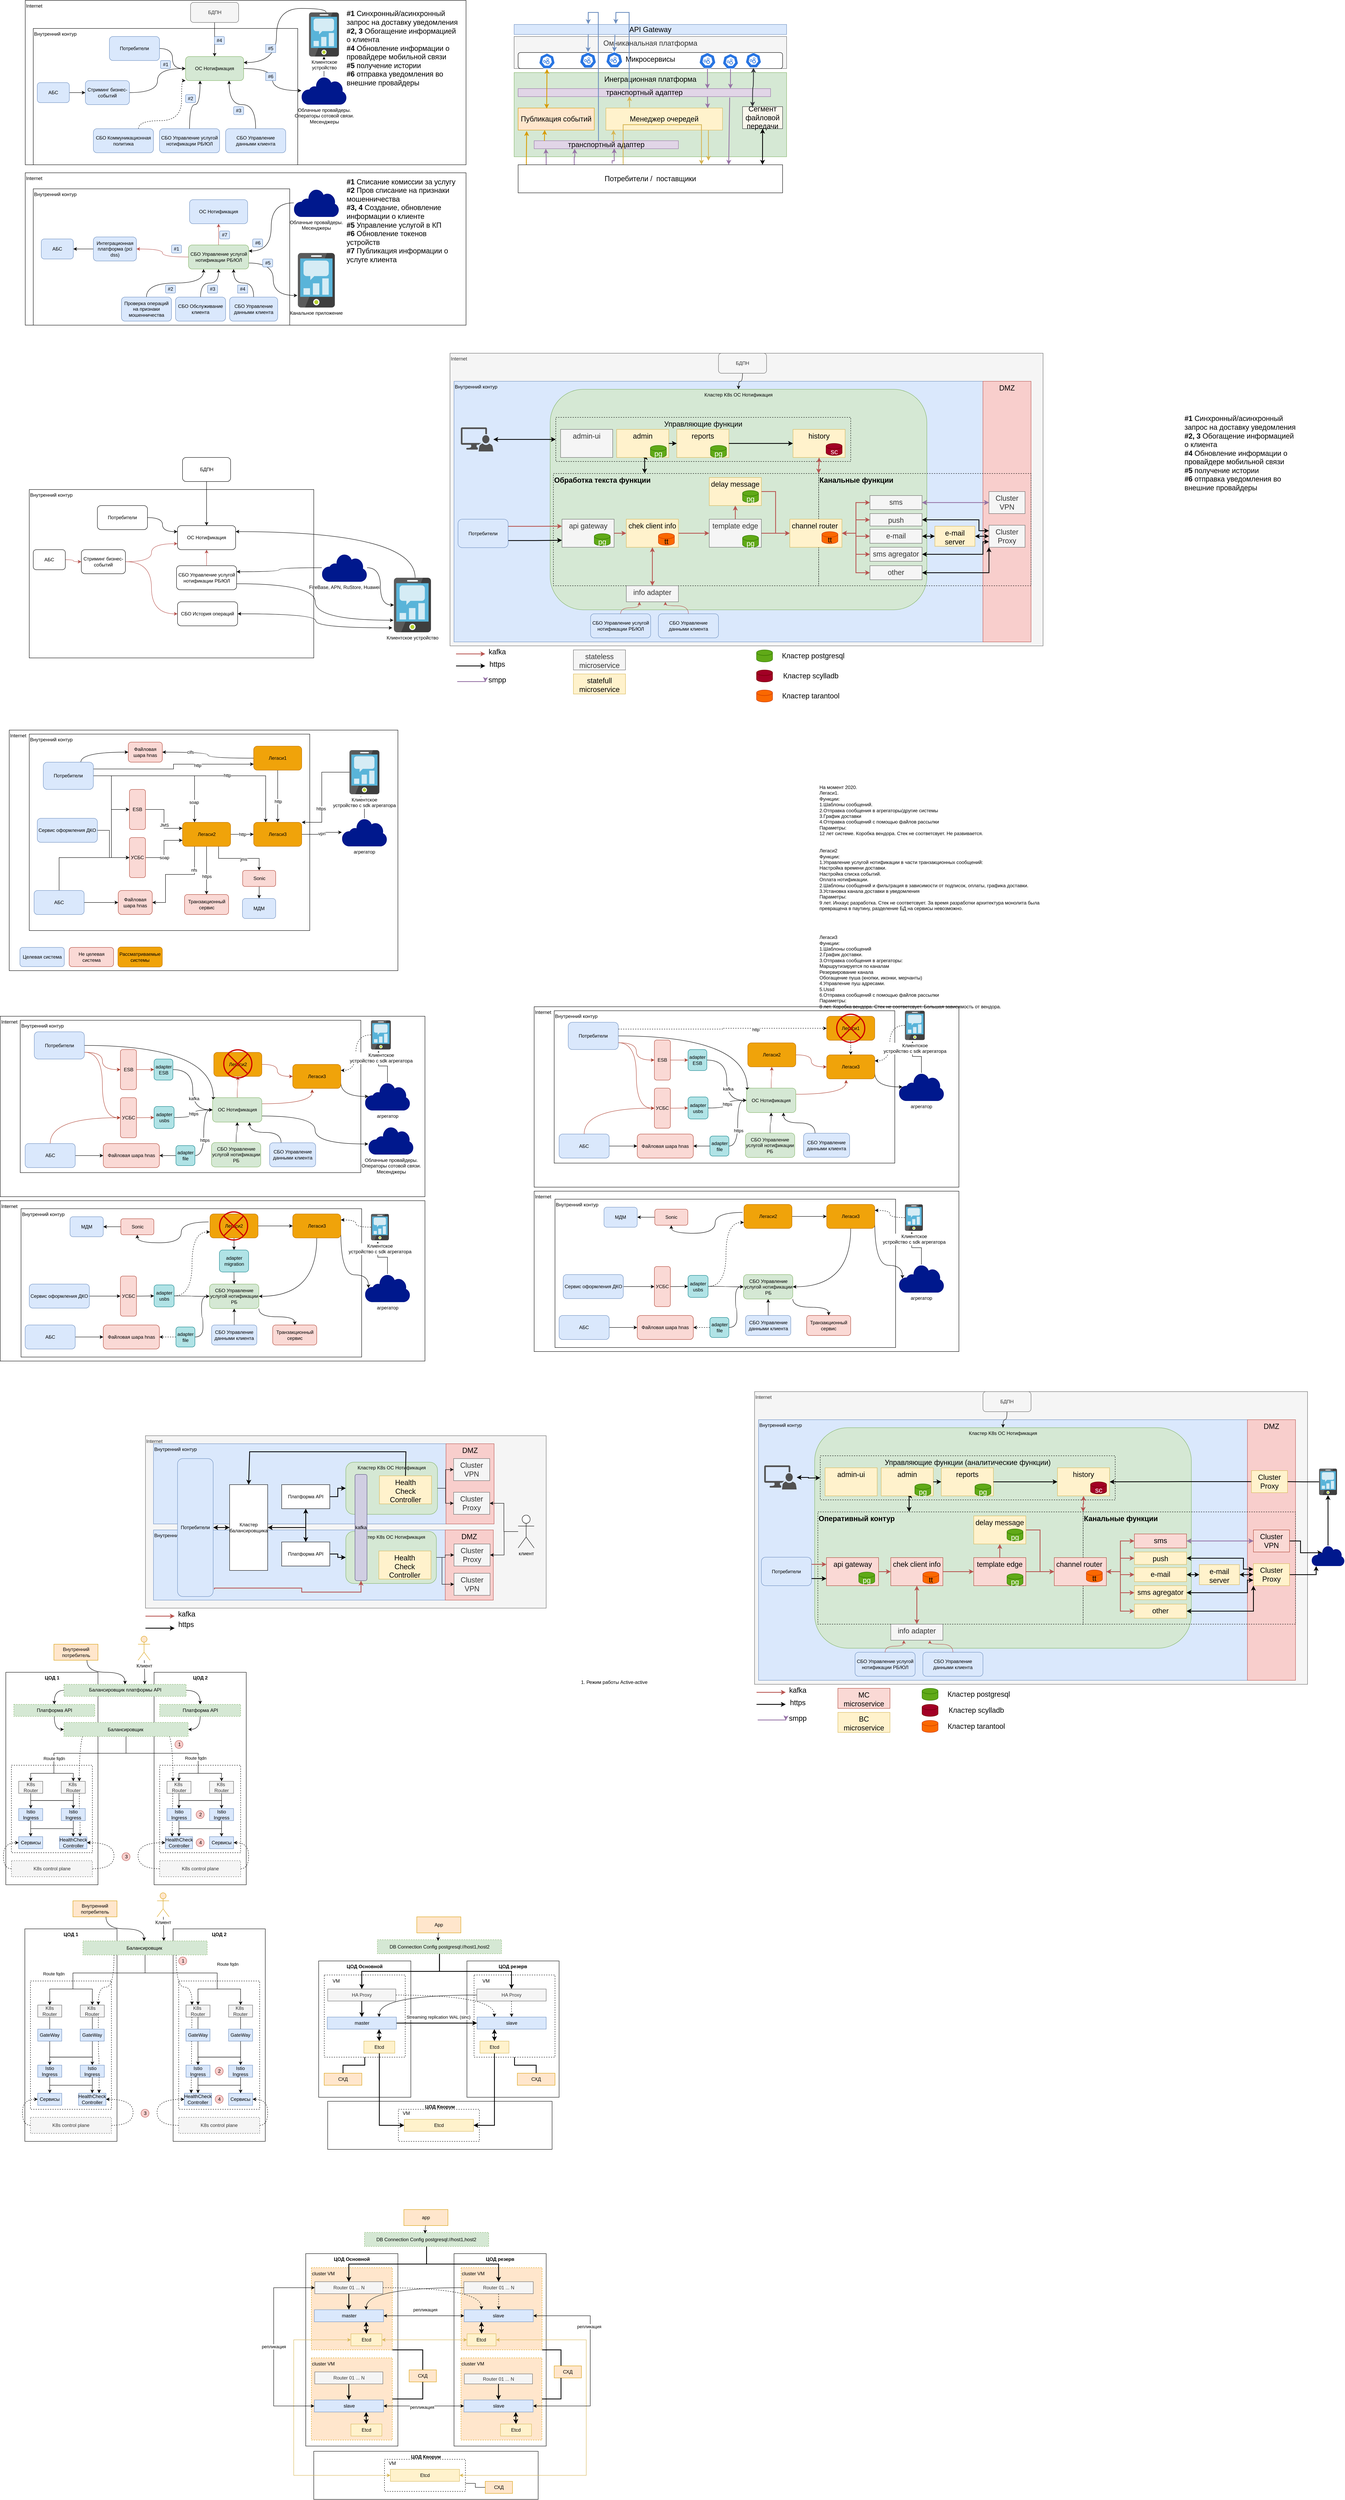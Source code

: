 <mxfile version="20.8.23" type="github">
  <diagram id="07fea595-8f29-1299-0266-81d95cde20df" name="Page-1">
    <mxGraphModel dx="1232" dy="1137" grid="1" gridSize="10" guides="1" tooltips="1" connect="1" arrows="1" fold="1" page="1" pageScale="1" pageWidth="1169" pageHeight="827" background="none" math="0" shadow="0">
      <root>
        <mxCell id="0" />
        <mxCell id="1" parent="0" />
        <mxCell id="ZKJ9oe6fuowpO7qb8joz-277" value="&lt;b&gt;ЦОД Кворум&lt;/b&gt;" style="rounded=0;whiteSpace=wrap;html=1;verticalAlign=top;" vertex="1" parent="1">
          <mxGeometry x="854.75" y="5330" width="560" height="120" as="geometry" />
        </mxCell>
        <mxCell id="ZKJ9oe6fuowpO7qb8joz-295" value="" style="rounded=0;whiteSpace=wrap;html=1;dashed=1;" vertex="1" parent="1">
          <mxGeometry x="1031.23" y="5350" width="202" height="80" as="geometry" />
        </mxCell>
        <mxCell id="ZKJ9oe6fuowpO7qb8joz-222" value="&lt;b&gt;ЦОД резерв&lt;/b&gt;" style="rounded=0;whiteSpace=wrap;html=1;verticalAlign=top;" vertex="1" parent="1">
          <mxGeometry x="1202.25" y="4980" width="230" height="340" as="geometry" />
        </mxCell>
        <mxCell id="ZKJ9oe6fuowpO7qb8joz-305" style="edgeStyle=orthogonalEdgeStyle;rounded=0;orthogonalLoop=1;jettySize=auto;html=1;strokeWidth=2;endArrow=none;endFill=0;" edge="1" parent="1" source="ZKJ9oe6fuowpO7qb8joz-288" target="ZKJ9oe6fuowpO7qb8joz-304">
          <mxGeometry relative="1" as="geometry" />
        </mxCell>
        <mxCell id="ZKJ9oe6fuowpO7qb8joz-288" value="" style="rounded=0;whiteSpace=wrap;html=1;dashed=1;" vertex="1" parent="1">
          <mxGeometry x="1220" y="5015" width="202" height="205" as="geometry" />
        </mxCell>
        <mxCell id="ZKJ9oe6fuowpO7qb8joz-221" value="&lt;b&gt;ЦОД Основной&lt;/b&gt;" style="rounded=0;whiteSpace=wrap;html=1;verticalAlign=top;" vertex="1" parent="1">
          <mxGeometry x="832.25" y="4980" width="230" height="340" as="geometry" />
        </mxCell>
        <mxCell id="ZKJ9oe6fuowpO7qb8joz-303" style="edgeStyle=orthogonalEdgeStyle;rounded=0;orthogonalLoop=1;jettySize=auto;html=1;entryX=0.5;entryY=0;entryDx=0;entryDy=0;strokeWidth=2;endArrow=none;endFill=0;" edge="1" parent="1" source="ZKJ9oe6fuowpO7qb8joz-287" target="ZKJ9oe6fuowpO7qb8joz-298">
          <mxGeometry relative="1" as="geometry" />
        </mxCell>
        <mxCell id="ZKJ9oe6fuowpO7qb8joz-287" value="" style="rounded=0;whiteSpace=wrap;html=1;dashed=1;" vertex="1" parent="1">
          <mxGeometry x="846.25" y="5015" width="202" height="205" as="geometry" />
        </mxCell>
        <mxCell id="cEollEgZEyuCyiA0-0xx-100" value="Internet" style="rounded=0;whiteSpace=wrap;html=1;align=left;verticalAlign=top;fillColor=#f5f5f5;fontColor=#333333;strokeColor=#666666;" parent="1" vertex="1">
          <mxGeometry x="400" y="3670" width="1000" height="430" as="geometry" />
        </mxCell>
        <mxCell id="cEollEgZEyuCyiA0-0xx-189" value="Внутренний контур&amp;nbsp;" style="rounded=0;whiteSpace=wrap;html=1;align=left;verticalAlign=top;fillColor=#dae8fc;strokeColor=#6c8ebf;" parent="1" vertex="1">
          <mxGeometry x="420" y="3905" width="730" height="175" as="geometry" />
        </mxCell>
        <mxCell id="a8NFsu6y8IcwXWYg8Euw-835" value="Internet" style="rounded=0;whiteSpace=wrap;html=1;align=left;verticalAlign=top;" parent="1" vertex="1">
          <mxGeometry x="100" y="520" width="1100" height="380" as="geometry" />
        </mxCell>
        <mxCell id="a8NFsu6y8IcwXWYg8Euw-819" value="Internet" style="rounded=0;whiteSpace=wrap;html=1;align=left;verticalAlign=top;" parent="1" vertex="1">
          <mxGeometry x="100" y="90" width="1100" height="410" as="geometry" />
        </mxCell>
        <mxCell id="a8NFsu6y8IcwXWYg8Euw-722" value="Внутренний контур&amp;nbsp;" style="rounded=0;whiteSpace=wrap;html=1;align=left;verticalAlign=top;" parent="1" vertex="1">
          <mxGeometry x="120" y="160" width="660" height="340" as="geometry" />
        </mxCell>
        <mxCell id="a8NFsu6y8IcwXWYg8Euw-745" style="edgeStyle=orthogonalEdgeStyle;curved=1;rounded=0;orthogonalLoop=1;jettySize=auto;html=1;" parent="1" source="a8NFsu6y8IcwXWYg8Euw-728" target="a8NFsu6y8IcwXWYg8Euw-733" edge="1">
          <mxGeometry relative="1" as="geometry" />
        </mxCell>
        <mxCell id="a8NFsu6y8IcwXWYg8Euw-728" value="Облачные провайдеры. &lt;br&gt;Операторы сотовой связи.&lt;br&gt;Месенджеры" style="sketch=0;aspect=fixed;pointerEvents=1;shadow=0;dashed=0;html=1;strokeColor=none;labelPosition=center;verticalLabelPosition=bottom;verticalAlign=top;align=center;fillColor=#00188D;shape=mxgraph.mscae.enterprise.internet" parent="1" vertex="1">
          <mxGeometry x="789.05" y="280" width="112.9" height="70" as="geometry" />
        </mxCell>
        <mxCell id="a8NFsu6y8IcwXWYg8Euw-770" style="edgeStyle=orthogonalEdgeStyle;curved=1;rounded=0;orthogonalLoop=1;jettySize=auto;html=1;entryX=1;entryY=0.25;entryDx=0;entryDy=0;exitX=0.573;exitY=0;exitDx=0;exitDy=0;exitPerimeter=0;" parent="1" source="a8NFsu6y8IcwXWYg8Euw-733" target="a8NFsu6y8IcwXWYg8Euw-735" edge="1">
          <mxGeometry relative="1" as="geometry">
            <Array as="points">
              <mxPoint x="851" y="110" />
              <mxPoint x="727" y="110" />
              <mxPoint x="727" y="245" />
            </Array>
          </mxGeometry>
        </mxCell>
        <mxCell id="a8NFsu6y8IcwXWYg8Euw-733" value="Клиентское &lt;br&gt;устройство" style="sketch=0;aspect=fixed;html=1;points=[];align=center;image;fontSize=12;image=img/lib/mscae/Mobile_Engagement.svg;" parent="1" vertex="1">
          <mxGeometry x="808.1" y="120" width="74.8" height="110" as="geometry" />
        </mxCell>
        <mxCell id="a8NFsu6y8IcwXWYg8Euw-735" value="ОС Нотификация" style="rounded=1;whiteSpace=wrap;html=1;fillColor=#d5e8d4;strokeColor=#82b366;" parent="1" vertex="1">
          <mxGeometry x="500" y="230" width="145" height="60" as="geometry" />
        </mxCell>
        <mxCell id="a8NFsu6y8IcwXWYg8Euw-736" value="СБО Управление услугой нотификации РБ/ЮЛ" style="rounded=1;whiteSpace=wrap;html=1;fillColor=#dae8fc;strokeColor=#6c8ebf;" parent="1" vertex="1">
          <mxGeometry x="435" y="410" width="150" height="60" as="geometry" />
        </mxCell>
        <mxCell id="a8NFsu6y8IcwXWYg8Euw-738" value="" style="endArrow=classic;html=1;rounded=0;entryX=0.25;entryY=1;entryDx=0;entryDy=0;exitX=0.5;exitY=0;exitDx=0;exitDy=0;edgeStyle=orthogonalEdgeStyle;curved=1;fillColor=#f8cecc;strokeColor=#000000;" parent="1" source="a8NFsu6y8IcwXWYg8Euw-736" target="a8NFsu6y8IcwXWYg8Euw-735" edge="1">
          <mxGeometry width="50" height="50" relative="1" as="geometry">
            <mxPoint x="540" y="590" as="sourcePoint" />
            <mxPoint x="590" y="540" as="targetPoint" />
          </mxGeometry>
        </mxCell>
        <mxCell id="a8NFsu6y8IcwXWYg8Euw-759" style="edgeStyle=orthogonalEdgeStyle;curved=1;rounded=0;orthogonalLoop=1;jettySize=auto;html=1;entryX=0;entryY=0.5;entryDx=0;entryDy=0;" parent="1" source="a8NFsu6y8IcwXWYg8Euw-758" target="a8NFsu6y8IcwXWYg8Euw-735" edge="1">
          <mxGeometry relative="1" as="geometry" />
        </mxCell>
        <mxCell id="a8NFsu6y8IcwXWYg8Euw-758" value="Потребители" style="rounded=1;whiteSpace=wrap;html=1;fillColor=#dae8fc;strokeColor=#6c8ebf;" parent="1" vertex="1">
          <mxGeometry x="310" y="180" width="125" height="60" as="geometry" />
        </mxCell>
        <mxCell id="a8NFsu6y8IcwXWYg8Euw-764" style="edgeStyle=orthogonalEdgeStyle;curved=1;rounded=0;orthogonalLoop=1;jettySize=auto;html=1;entryX=0;entryY=0.5;entryDx=0;entryDy=0;fillColor=#f8cecc;strokeColor=#000000;" parent="1" source="a8NFsu6y8IcwXWYg8Euw-763" target="a8NFsu6y8IcwXWYg8Euw-772" edge="1">
          <mxGeometry relative="1" as="geometry">
            <mxPoint x="202.5" y="260" as="targetPoint" />
          </mxGeometry>
        </mxCell>
        <mxCell id="a8NFsu6y8IcwXWYg8Euw-763" value="АБС" style="rounded=1;whiteSpace=wrap;html=1;fillColor=#dae8fc;strokeColor=#6c8ebf;" parent="1" vertex="1">
          <mxGeometry x="130" y="295" width="80" height="50" as="geometry" />
        </mxCell>
        <mxCell id="a8NFsu6y8IcwXWYg8Euw-765" style="edgeStyle=orthogonalEdgeStyle;curved=1;rounded=0;orthogonalLoop=1;jettySize=auto;html=1;entryX=1;entryY=0.5;entryDx=0;entryDy=0;startArrow=classic;startFill=1;endArrow=none;endFill=0;" parent="1" source="a8NFsu6y8IcwXWYg8Euw-728" target="a8NFsu6y8IcwXWYg8Euw-735" edge="1">
          <mxGeometry relative="1" as="geometry" />
        </mxCell>
        <mxCell id="a8NFsu6y8IcwXWYg8Euw-776" style="edgeStyle=orthogonalEdgeStyle;curved=1;rounded=0;orthogonalLoop=1;jettySize=auto;html=1;startArrow=none;startFill=0;" parent="1" source="a8NFsu6y8IcwXWYg8Euw-767" target="a8NFsu6y8IcwXWYg8Euw-735" edge="1">
          <mxGeometry relative="1" as="geometry" />
        </mxCell>
        <mxCell id="a8NFsu6y8IcwXWYg8Euw-767" value="БДПН" style="rounded=1;whiteSpace=wrap;html=1;fillColor=#f5f5f5;fontColor=#333333;strokeColor=#666666;" parent="1" vertex="1">
          <mxGeometry x="512.5" y="95" width="120" height="50" as="geometry" />
        </mxCell>
        <mxCell id="a8NFsu6y8IcwXWYg8Euw-774" style="edgeStyle=orthogonalEdgeStyle;curved=1;rounded=0;orthogonalLoop=1;jettySize=auto;html=1;entryX=0;entryY=0.5;entryDx=0;entryDy=0;fillColor=#f8cecc;strokeColor=#000000;" parent="1" source="a8NFsu6y8IcwXWYg8Euw-772" target="a8NFsu6y8IcwXWYg8Euw-735" edge="1">
          <mxGeometry relative="1" as="geometry" />
        </mxCell>
        <mxCell id="a8NFsu6y8IcwXWYg8Euw-772" value="Стриминг бизнес-событий" style="rounded=1;whiteSpace=wrap;html=1;fillColor=#dae8fc;strokeColor=#6c8ebf;" parent="1" vertex="1">
          <mxGeometry x="250" y="290" width="110" height="60" as="geometry" />
        </mxCell>
        <mxCell id="a8NFsu6y8IcwXWYg8Euw-777" value="Внутренний контур&amp;nbsp;" style="rounded=0;whiteSpace=wrap;html=1;align=left;verticalAlign=top;" parent="1" vertex="1">
          <mxGeometry x="120" y="560" width="640" height="340" as="geometry" />
        </mxCell>
        <mxCell id="a8NFsu6y8IcwXWYg8Euw-779" value="Облачные провайдеры.&lt;br&gt;Месенджеры" style="sketch=0;aspect=fixed;pointerEvents=1;shadow=0;dashed=0;html=1;strokeColor=none;labelPosition=center;verticalLabelPosition=bottom;verticalAlign=top;align=center;fillColor=#00188D;shape=mxgraph.mscae.enterprise.internet" parent="1" vertex="1">
          <mxGeometry x="770" y="560" width="112.9" height="70" as="geometry" />
        </mxCell>
        <mxCell id="a8NFsu6y8IcwXWYg8Euw-782" value="Канальное приложение" style="sketch=0;aspect=fixed;html=1;points=[];align=center;image;fontSize=12;image=img/lib/mscae/Mobile_Engagement.svg;" parent="1" vertex="1">
          <mxGeometry x="780.21" y="720" width="92.48" height="136" as="geometry" />
        </mxCell>
        <mxCell id="a8NFsu6y8IcwXWYg8Euw-783" value="ОС Нотификация" style="rounded=1;whiteSpace=wrap;html=1;fillColor=#dae8fc;strokeColor=#6c8ebf;" parent="1" vertex="1">
          <mxGeometry x="510" y="587" width="145" height="60" as="geometry" />
        </mxCell>
        <mxCell id="a8NFsu6y8IcwXWYg8Euw-784" style="edgeStyle=orthogonalEdgeStyle;curved=1;rounded=0;orthogonalLoop=1;jettySize=auto;html=1;entryX=-0.011;entryY=0.779;entryDx=0;entryDy=0;entryPerimeter=0;exitX=1;exitY=0.75;exitDx=0;exitDy=0;" parent="1" source="a8NFsu6y8IcwXWYg8Euw-785" target="a8NFsu6y8IcwXWYg8Euw-782" edge="1">
          <mxGeometry relative="1" as="geometry" />
        </mxCell>
        <mxCell id="a8NFsu6y8IcwXWYg8Euw-785" value="СБО Управление услугой нотификации РБ/ЮЛ" style="rounded=1;whiteSpace=wrap;html=1;fillColor=#d5e8d4;strokeColor=#82b366;" parent="1" vertex="1">
          <mxGeometry x="507.5" y="700" width="150" height="60" as="geometry" />
        </mxCell>
        <mxCell id="a8NFsu6y8IcwXWYg8Euw-786" value="" style="endArrow=classic;html=1;rounded=0;entryX=0.5;entryY=1;entryDx=0;entryDy=0;exitX=0.5;exitY=0;exitDx=0;exitDy=0;edgeStyle=orthogonalEdgeStyle;curved=1;fillColor=#f8cecc;strokeColor=#b85450;" parent="1" source="a8NFsu6y8IcwXWYg8Euw-785" target="a8NFsu6y8IcwXWYg8Euw-783" edge="1">
          <mxGeometry width="50" height="50" relative="1" as="geometry">
            <mxPoint x="550" y="1010" as="sourcePoint" />
            <mxPoint x="600" y="960" as="targetPoint" />
          </mxGeometry>
        </mxCell>
        <mxCell id="a8NFsu6y8IcwXWYg8Euw-790" style="edgeStyle=orthogonalEdgeStyle;curved=1;rounded=0;orthogonalLoop=1;jettySize=auto;html=1;fillColor=#f8cecc;strokeColor=#b85450;entryX=1;entryY=0.5;entryDx=0;entryDy=0;" parent="1" source="a8NFsu6y8IcwXWYg8Euw-785" target="a8NFsu6y8IcwXWYg8Euw-831" edge="1">
          <mxGeometry relative="1" as="geometry">
            <mxPoint x="360" y="810" as="targetPoint" />
          </mxGeometry>
        </mxCell>
        <mxCell id="a8NFsu6y8IcwXWYg8Euw-791" value="АБС" style="rounded=1;whiteSpace=wrap;html=1;fillColor=#dae8fc;strokeColor=#6c8ebf;" parent="1" vertex="1">
          <mxGeometry x="140" y="685" width="80" height="50" as="geometry" />
        </mxCell>
        <mxCell id="a8NFsu6y8IcwXWYg8Euw-792" style="edgeStyle=orthogonalEdgeStyle;curved=1;rounded=0;orthogonalLoop=1;jettySize=auto;html=1;entryX=1;entryY=0.25;entryDx=0;entryDy=0;" parent="1" source="a8NFsu6y8IcwXWYg8Euw-779" target="a8NFsu6y8IcwXWYg8Euw-785" edge="1">
          <mxGeometry relative="1" as="geometry" />
        </mxCell>
        <mxCell id="a8NFsu6y8IcwXWYg8Euw-798" value="Внутренний контур&amp;nbsp;" style="rounded=0;whiteSpace=wrap;html=1;align=left;verticalAlign=top;" parent="1" vertex="1">
          <mxGeometry x="110" y="1310" width="710" height="420" as="geometry" />
        </mxCell>
        <mxCell id="a8NFsu6y8IcwXWYg8Euw-799" style="edgeStyle=orthogonalEdgeStyle;curved=1;rounded=0;orthogonalLoop=1;jettySize=auto;html=1;" parent="1" source="a8NFsu6y8IcwXWYg8Euw-800" target="a8NFsu6y8IcwXWYg8Euw-803" edge="1">
          <mxGeometry relative="1" as="geometry" />
        </mxCell>
        <mxCell id="a8NFsu6y8IcwXWYg8Euw-800" value="FireBase, APN, RuStore, Huawei" style="sketch=0;aspect=fixed;pointerEvents=1;shadow=0;dashed=0;html=1;strokeColor=none;labelPosition=center;verticalLabelPosition=bottom;verticalAlign=top;align=center;fillColor=#00188D;shape=mxgraph.mscae.enterprise.internet" parent="1" vertex="1">
          <mxGeometry x="840" y="1470" width="112.9" height="70" as="geometry" />
        </mxCell>
        <mxCell id="a8NFsu6y8IcwXWYg8Euw-801" style="edgeStyle=orthogonalEdgeStyle;curved=1;rounded=0;orthogonalLoop=1;jettySize=auto;html=1;entryX=1;entryY=0.5;entryDx=0;entryDy=0;exitX=-0.043;exitY=0.919;exitDx=0;exitDy=0;exitPerimeter=0;startArrow=classic;startFill=1;" parent="1" source="a8NFsu6y8IcwXWYg8Euw-803" target="a8NFsu6y8IcwXWYg8Euw-808" edge="1">
          <mxGeometry relative="1" as="geometry" />
        </mxCell>
        <mxCell id="a8NFsu6y8IcwXWYg8Euw-802" style="edgeStyle=orthogonalEdgeStyle;curved=1;rounded=0;orthogonalLoop=1;jettySize=auto;html=1;entryX=1;entryY=0.25;entryDx=0;entryDy=0;exitX=0.573;exitY=0;exitDx=0;exitDy=0;exitPerimeter=0;" parent="1" source="a8NFsu6y8IcwXWYg8Euw-803" target="a8NFsu6y8IcwXWYg8Euw-804" edge="1">
          <mxGeometry relative="1" as="geometry" />
        </mxCell>
        <mxCell id="a8NFsu6y8IcwXWYg8Euw-803" value="Клиентское устройство" style="sketch=0;aspect=fixed;html=1;points=[];align=center;image;fontSize=12;image=img/lib/mscae/Mobile_Engagement.svg;" parent="1" vertex="1">
          <mxGeometry x="1020" y="1530" width="92.48" height="136" as="geometry" />
        </mxCell>
        <mxCell id="a8NFsu6y8IcwXWYg8Euw-804" value="ОС Нотификация" style="rounded=1;whiteSpace=wrap;html=1;" parent="1" vertex="1">
          <mxGeometry x="480" y="1400" width="145" height="60" as="geometry" />
        </mxCell>
        <mxCell id="a8NFsu6y8IcwXWYg8Euw-805" style="edgeStyle=orthogonalEdgeStyle;curved=1;rounded=0;orthogonalLoop=1;jettySize=auto;html=1;entryX=-0.011;entryY=0.779;entryDx=0;entryDy=0;entryPerimeter=0;exitX=1;exitY=0.75;exitDx=0;exitDy=0;" parent="1" source="a8NFsu6y8IcwXWYg8Euw-806" target="a8NFsu6y8IcwXWYg8Euw-803" edge="1">
          <mxGeometry relative="1" as="geometry" />
        </mxCell>
        <mxCell id="a8NFsu6y8IcwXWYg8Euw-806" value="СБО Управление услугой нотификации РБ/ЮЛ" style="rounded=1;whiteSpace=wrap;html=1;" parent="1" vertex="1">
          <mxGeometry x="477.5" y="1500" width="150" height="60" as="geometry" />
        </mxCell>
        <mxCell id="a8NFsu6y8IcwXWYg8Euw-807" value="" style="endArrow=classic;html=1;rounded=0;entryX=0.5;entryY=1;entryDx=0;entryDy=0;exitX=0.5;exitY=0;exitDx=0;exitDy=0;edgeStyle=orthogonalEdgeStyle;curved=1;fillColor=#f8cecc;strokeColor=#b85450;" parent="1" source="a8NFsu6y8IcwXWYg8Euw-806" target="a8NFsu6y8IcwXWYg8Euw-804" edge="1">
          <mxGeometry width="50" height="50" relative="1" as="geometry">
            <mxPoint x="520" y="1760" as="sourcePoint" />
            <mxPoint x="570" y="1710" as="targetPoint" />
          </mxGeometry>
        </mxCell>
        <mxCell id="a8NFsu6y8IcwXWYg8Euw-808" value="СБО История операций" style="rounded=1;whiteSpace=wrap;html=1;" parent="1" vertex="1">
          <mxGeometry x="480" y="1590" width="150" height="60" as="geometry" />
        </mxCell>
        <mxCell id="a8NFsu6y8IcwXWYg8Euw-809" style="edgeStyle=orthogonalEdgeStyle;curved=1;rounded=0;orthogonalLoop=1;jettySize=auto;html=1;entryX=0;entryY=0.25;entryDx=0;entryDy=0;" parent="1" source="a8NFsu6y8IcwXWYg8Euw-810" target="a8NFsu6y8IcwXWYg8Euw-804" edge="1">
          <mxGeometry relative="1" as="geometry" />
        </mxCell>
        <mxCell id="a8NFsu6y8IcwXWYg8Euw-810" value="Потребители" style="rounded=1;whiteSpace=wrap;html=1;" parent="1" vertex="1">
          <mxGeometry x="280" y="1350" width="125" height="60" as="geometry" />
        </mxCell>
        <mxCell id="a8NFsu6y8IcwXWYg8Euw-811" style="edgeStyle=orthogonalEdgeStyle;curved=1;rounded=0;orthogonalLoop=1;jettySize=auto;html=1;entryX=0;entryY=0.5;entryDx=0;entryDy=0;fillColor=#f8cecc;strokeColor=#b85450;" parent="1" source="a8NFsu6y8IcwXWYg8Euw-812" target="a8NFsu6y8IcwXWYg8Euw-818" edge="1">
          <mxGeometry relative="1" as="geometry">
            <mxPoint x="182.5" y="1430" as="targetPoint" />
          </mxGeometry>
        </mxCell>
        <mxCell id="a8NFsu6y8IcwXWYg8Euw-812" value="АБС" style="rounded=1;whiteSpace=wrap;html=1;" parent="1" vertex="1">
          <mxGeometry x="120" y="1460" width="80" height="50" as="geometry" />
        </mxCell>
        <mxCell id="a8NFsu6y8IcwXWYg8Euw-813" style="edgeStyle=orthogonalEdgeStyle;curved=1;rounded=0;orthogonalLoop=1;jettySize=auto;html=1;entryX=1;entryY=0.25;entryDx=0;entryDy=0;" parent="1" source="a8NFsu6y8IcwXWYg8Euw-800" target="a8NFsu6y8IcwXWYg8Euw-806" edge="1">
          <mxGeometry relative="1" as="geometry" />
        </mxCell>
        <mxCell id="a8NFsu6y8IcwXWYg8Euw-814" style="edgeStyle=orthogonalEdgeStyle;curved=1;rounded=0;orthogonalLoop=1;jettySize=auto;html=1;startArrow=none;startFill=0;" parent="1" source="a8NFsu6y8IcwXWYg8Euw-815" target="a8NFsu6y8IcwXWYg8Euw-804" edge="1">
          <mxGeometry relative="1" as="geometry" />
        </mxCell>
        <mxCell id="a8NFsu6y8IcwXWYg8Euw-815" value="БДПН" style="rounded=1;whiteSpace=wrap;html=1;" parent="1" vertex="1">
          <mxGeometry x="492.5" y="1230" width="120" height="60" as="geometry" />
        </mxCell>
        <mxCell id="a8NFsu6y8IcwXWYg8Euw-816" style="edgeStyle=orthogonalEdgeStyle;curved=1;rounded=0;orthogonalLoop=1;jettySize=auto;html=1;fillColor=#f8cecc;strokeColor=#b85450;entryX=0;entryY=0.5;entryDx=0;entryDy=0;" parent="1" source="a8NFsu6y8IcwXWYg8Euw-818" target="a8NFsu6y8IcwXWYg8Euw-808" edge="1">
          <mxGeometry relative="1" as="geometry" />
        </mxCell>
        <mxCell id="a8NFsu6y8IcwXWYg8Euw-817" style="edgeStyle=orthogonalEdgeStyle;curved=1;rounded=0;orthogonalLoop=1;jettySize=auto;html=1;entryX=0;entryY=0.75;entryDx=0;entryDy=0;fillColor=#f8cecc;strokeColor=#b85450;" parent="1" source="a8NFsu6y8IcwXWYg8Euw-818" target="a8NFsu6y8IcwXWYg8Euw-804" edge="1">
          <mxGeometry relative="1" as="geometry" />
        </mxCell>
        <mxCell id="a8NFsu6y8IcwXWYg8Euw-818" value="Стриминг бизнес-событий" style="rounded=1;whiteSpace=wrap;html=1;" parent="1" vertex="1">
          <mxGeometry x="240" y="1460" width="110" height="60" as="geometry" />
        </mxCell>
        <mxCell id="a8NFsu6y8IcwXWYg8Euw-821" style="edgeStyle=orthogonalEdgeStyle;curved=1;rounded=0;orthogonalLoop=1;jettySize=auto;html=1;entryX=0.75;entryY=1;entryDx=0;entryDy=0;startArrow=none;startFill=0;fillColor=#f8cecc;strokeColor=#000000;" parent="1" source="a8NFsu6y8IcwXWYg8Euw-820" target="a8NFsu6y8IcwXWYg8Euw-735" edge="1">
          <mxGeometry relative="1" as="geometry" />
        </mxCell>
        <mxCell id="a8NFsu6y8IcwXWYg8Euw-820" value="СБО Управление данными клиента" style="rounded=1;whiteSpace=wrap;html=1;fillColor=#dae8fc;strokeColor=#6c8ebf;" parent="1" vertex="1">
          <mxGeometry x="600" y="410" width="150" height="60" as="geometry" />
        </mxCell>
        <mxCell id="a8NFsu6y8IcwXWYg8Euw-822" value="#1" style="text;html=1;strokeColor=#6c8ebf;fillColor=#dae8fc;align=center;verticalAlign=middle;whiteSpace=wrap;rounded=1;glass=0;" parent="1" vertex="1">
          <mxGeometry x="437.5" y="240" width="25" height="20" as="geometry" />
        </mxCell>
        <mxCell id="a8NFsu6y8IcwXWYg8Euw-823" value="#2" style="text;html=1;strokeColor=#6c8ebf;fillColor=#dae8fc;align=center;verticalAlign=middle;whiteSpace=wrap;rounded=1;glass=0;" parent="1" vertex="1">
          <mxGeometry x="500" y="325" width="25" height="20" as="geometry" />
        </mxCell>
        <mxCell id="a8NFsu6y8IcwXWYg8Euw-824" value="#3" style="text;html=1;strokeColor=#6c8ebf;fillColor=#dae8fc;align=center;verticalAlign=middle;whiteSpace=wrap;rounded=1;glass=0;" parent="1" vertex="1">
          <mxGeometry x="620" y="355" width="25" height="20" as="geometry" />
        </mxCell>
        <mxCell id="a8NFsu6y8IcwXWYg8Euw-826" value="#4" style="text;html=1;strokeColor=#6c8ebf;fillColor=#dae8fc;align=center;verticalAlign=middle;whiteSpace=wrap;rounded=1;glass=0;" parent="1" vertex="1">
          <mxGeometry x="572" y="180" width="25" height="20" as="geometry" />
        </mxCell>
        <mxCell id="a8NFsu6y8IcwXWYg8Euw-827" value="#5" style="text;html=1;strokeColor=#6c8ebf;fillColor=#dae8fc;align=center;verticalAlign=middle;whiteSpace=wrap;rounded=1;glass=0;arcSize=0;" parent="1" vertex="1">
          <mxGeometry x="700" y="200" width="25" height="20" as="geometry" />
        </mxCell>
        <mxCell id="a8NFsu6y8IcwXWYg8Euw-828" value="#6" style="text;html=1;strokeColor=#6c8ebf;fillColor=#dae8fc;align=center;verticalAlign=middle;whiteSpace=wrap;rounded=1;glass=0;arcSize=0;" parent="1" vertex="1">
          <mxGeometry x="700" y="270" width="25" height="20" as="geometry" />
        </mxCell>
        <mxCell id="a8NFsu6y8IcwXWYg8Euw-829" value="&lt;font style=&quot;font-size: 18px;&quot;&gt;&lt;b&gt;#1&lt;/b&gt; Синхронный/асинхронный запрос на доставку уведомления&lt;br&gt;&lt;b&gt;#2, 3&lt;/b&gt; Обогащение информацией о клиента&lt;br&gt;&lt;b&gt;#4&lt;/b&gt; Обновление информации о провайдере мобильной связи&lt;br&gt;&lt;b&gt;#5&lt;/b&gt; получение истории&lt;br&gt;&lt;b&gt;#6 &lt;/b&gt;отправка уведомления во внешние провайдеры&lt;/font&gt;" style="text;html=1;strokeColor=none;fillColor=none;align=left;verticalAlign=middle;whiteSpace=wrap;rounded=0;glass=0;" parent="1" vertex="1">
          <mxGeometry x="900" y="95" width="287.1" height="230" as="geometry" />
        </mxCell>
        <mxCell id="a8NFsu6y8IcwXWYg8Euw-837" style="edgeStyle=orthogonalEdgeStyle;curved=1;rounded=0;orthogonalLoop=1;jettySize=auto;html=1;entryX=0.75;entryY=1;entryDx=0;entryDy=0;strokeColor=#000000;fontSize=18;startArrow=none;startFill=0;endArrow=classic;endFill=1;" parent="1" source="a8NFsu6y8IcwXWYg8Euw-830" target="a8NFsu6y8IcwXWYg8Euw-785" edge="1">
          <mxGeometry relative="1" as="geometry" />
        </mxCell>
        <mxCell id="a8NFsu6y8IcwXWYg8Euw-830" value="СБО Управление данными клиента" style="rounded=1;whiteSpace=wrap;html=1;fillColor=#dae8fc;strokeColor=#6c8ebf;" parent="1" vertex="1">
          <mxGeometry x="610" y="830" width="120" height="60" as="geometry" />
        </mxCell>
        <mxCell id="a8NFsu6y8IcwXWYg8Euw-834" style="edgeStyle=orthogonalEdgeStyle;curved=1;rounded=0;orthogonalLoop=1;jettySize=auto;html=1;entryX=1;entryY=0.5;entryDx=0;entryDy=0;strokeColor=#000000;fontSize=18;startArrow=none;startFill=0;endArrow=classic;endFill=1;" parent="1" source="a8NFsu6y8IcwXWYg8Euw-831" target="a8NFsu6y8IcwXWYg8Euw-791" edge="1">
          <mxGeometry relative="1" as="geometry" />
        </mxCell>
        <mxCell id="a8NFsu6y8IcwXWYg8Euw-831" value="Интеграционная платформа (pci dss)" style="rounded=1;whiteSpace=wrap;html=1;fillColor=#dae8fc;strokeColor=#6c8ebf;" parent="1" vertex="1">
          <mxGeometry x="270" y="680" width="107.5" height="60" as="geometry" />
        </mxCell>
        <mxCell id="a8NFsu6y8IcwXWYg8Euw-838" style="edgeStyle=orthogonalEdgeStyle;curved=1;rounded=0;orthogonalLoop=1;jettySize=auto;html=1;entryX=0.5;entryY=1;entryDx=0;entryDy=0;strokeColor=#000000;fontSize=18;startArrow=none;startFill=0;endArrow=classic;endFill=1;" parent="1" source="a8NFsu6y8IcwXWYg8Euw-836" target="a8NFsu6y8IcwXWYg8Euw-785" edge="1">
          <mxGeometry relative="1" as="geometry" />
        </mxCell>
        <mxCell id="a8NFsu6y8IcwXWYg8Euw-836" value="СБО Обслуживание клиента" style="rounded=1;whiteSpace=wrap;html=1;fillColor=#dae8fc;strokeColor=#6c8ebf;" parent="1" vertex="1">
          <mxGeometry x="475" y="830" width="125" height="60" as="geometry" />
        </mxCell>
        <mxCell id="a8NFsu6y8IcwXWYg8Euw-841" style="edgeStyle=orthogonalEdgeStyle;curved=1;rounded=0;orthogonalLoop=1;jettySize=auto;html=1;entryX=0.25;entryY=1;entryDx=0;entryDy=0;strokeColor=#000000;fontSize=18;startArrow=none;startFill=0;endArrow=classic;endFill=1;exitX=0.5;exitY=0;exitDx=0;exitDy=0;" parent="1" source="a8NFsu6y8IcwXWYg8Euw-839" target="a8NFsu6y8IcwXWYg8Euw-785" edge="1">
          <mxGeometry relative="1" as="geometry" />
        </mxCell>
        <mxCell id="a8NFsu6y8IcwXWYg8Euw-839" value="Проверка операций на признаки мошенничества" style="rounded=1;whiteSpace=wrap;html=1;fillColor=#dae8fc;strokeColor=#6c8ebf;" parent="1" vertex="1">
          <mxGeometry x="340" y="830" width="125" height="60" as="geometry" />
        </mxCell>
        <mxCell id="a8NFsu6y8IcwXWYg8Euw-842" value="#1" style="text;html=1;strokeColor=#6c8ebf;fillColor=#dae8fc;align=center;verticalAlign=middle;whiteSpace=wrap;rounded=1;glass=0;" parent="1" vertex="1">
          <mxGeometry x="465" y="700" width="25" height="20" as="geometry" />
        </mxCell>
        <mxCell id="a8NFsu6y8IcwXWYg8Euw-844" value="#2" style="text;html=1;strokeColor=#6c8ebf;fillColor=#dae8fc;align=center;verticalAlign=middle;whiteSpace=wrap;rounded=1;glass=0;" parent="1" vertex="1">
          <mxGeometry x="450" y="800" width="25" height="20" as="geometry" />
        </mxCell>
        <mxCell id="a8NFsu6y8IcwXWYg8Euw-845" value="#3" style="text;html=1;strokeColor=#6c8ebf;fillColor=#dae8fc;align=center;verticalAlign=middle;whiteSpace=wrap;rounded=1;glass=0;" parent="1" vertex="1">
          <mxGeometry x="555" y="800" width="25" height="20" as="geometry" />
        </mxCell>
        <mxCell id="a8NFsu6y8IcwXWYg8Euw-846" value="#4" style="text;html=1;strokeColor=#6c8ebf;fillColor=#dae8fc;align=center;verticalAlign=middle;whiteSpace=wrap;rounded=1;glass=0;arcSize=0;" parent="1" vertex="1">
          <mxGeometry x="630" y="800" width="25" height="20" as="geometry" />
        </mxCell>
        <mxCell id="a8NFsu6y8IcwXWYg8Euw-847" value="#5" style="text;html=1;strokeColor=#6c8ebf;fillColor=#dae8fc;align=center;verticalAlign=middle;whiteSpace=wrap;rounded=1;glass=0;" parent="1" vertex="1">
          <mxGeometry x="692.5" y="735" width="25" height="20" as="geometry" />
        </mxCell>
        <mxCell id="a8NFsu6y8IcwXWYg8Euw-848" value="#6" style="text;html=1;strokeColor=#6c8ebf;fillColor=#dae8fc;align=center;verticalAlign=middle;whiteSpace=wrap;rounded=1;glass=0;" parent="1" vertex="1">
          <mxGeometry x="667.5" y="685" width="25" height="20" as="geometry" />
        </mxCell>
        <mxCell id="a8NFsu6y8IcwXWYg8Euw-849" value="#7" style="text;html=1;strokeColor=#6c8ebf;fillColor=#dae8fc;align=center;verticalAlign=middle;whiteSpace=wrap;rounded=1;glass=0;" parent="1" vertex="1">
          <mxGeometry x="585" y="665" width="25" height="20" as="geometry" />
        </mxCell>
        <mxCell id="a8NFsu6y8IcwXWYg8Euw-850" value="&lt;font style=&quot;font-size: 18px;&quot;&gt;&lt;b&gt;#1&lt;/b&gt; Списание комиссии за услугу&lt;br&gt;&lt;b&gt;#2 &lt;/b&gt;Пров списание на признаки мошенничества&lt;br&gt;&lt;b&gt;#3, 4&lt;/b&gt;&amp;nbsp;Создание, обновление информации о клиенте&lt;br&gt;&lt;b&gt;#5&lt;/b&gt; Управление услугой в КП&lt;br&gt;&lt;b&gt;#6 &lt;/b&gt;Обновление токенов устройств&lt;br&gt;&lt;b&gt;#7&lt;/b&gt; Публикация информации о услуге клиента&lt;br&gt;&lt;/font&gt;" style="text;html=1;strokeColor=none;fillColor=none;align=left;verticalAlign=middle;whiteSpace=wrap;rounded=0;glass=0;" parent="1" vertex="1">
          <mxGeometry x="900" y="540" width="287.1" height="200" as="geometry" />
        </mxCell>
        <mxCell id="a8NFsu6y8IcwXWYg8Euw-852" value="API Gateway" style="rounded=0;whiteSpace=wrap;html=1;glass=0;fontSize=18;fillColor=#dae8fc;strokeColor=#6c8ebf;" parent="1" vertex="1">
          <mxGeometry x="1320" y="150" width="680" height="25" as="geometry" />
        </mxCell>
        <mxCell id="a8NFsu6y8IcwXWYg8Euw-853" value="Омниканальная платформа" style="rounded=0;whiteSpace=wrap;html=1;glass=0;fontSize=18;verticalAlign=top;fillColor=#f5f5f5;fontColor=#333333;strokeColor=#666666;" parent="1" vertex="1">
          <mxGeometry x="1320" y="180" width="680" height="80" as="geometry" />
        </mxCell>
        <mxCell id="a8NFsu6y8IcwXWYg8Euw-854" value="Инеграционная платформа" style="rounded=0;whiteSpace=wrap;html=1;glass=0;fontSize=18;verticalAlign=top;fillColor=#d5e8d4;strokeColor=#82b366;" parent="1" vertex="1">
          <mxGeometry x="1320" y="270" width="680" height="210" as="geometry" />
        </mxCell>
        <mxCell id="a8NFsu6y8IcwXWYg8Euw-856" value="Публикация событий" style="rounded=0;whiteSpace=wrap;html=1;glass=0;fontSize=18;fillColor=#ffe6cc;strokeColor=#d79b00;" parent="1" vertex="1">
          <mxGeometry x="1330" y="358.5" width="190" height="55" as="geometry" />
        </mxCell>
        <mxCell id="a8NFsu6y8IcwXWYg8Euw-857" value="Менеджер очередей" style="rounded=0;whiteSpace=wrap;html=1;glass=0;fontSize=18;fillColor=#fff2cc;strokeColor=#d6b656;" parent="1" vertex="1">
          <mxGeometry x="1549" y="358.5" width="291" height="55" as="geometry" />
        </mxCell>
        <mxCell id="a8NFsu6y8IcwXWYg8Euw-906" style="edgeStyle=orthogonalEdgeStyle;rounded=0;orthogonalLoop=1;jettySize=auto;html=1;entryX=0.924;entryY=-0.002;entryDx=0;entryDy=0;entryPerimeter=0;strokeColor=#000000;strokeWidth=2;fontSize=18;startArrow=classic;startFill=1;endArrow=classic;endFill=1;" parent="1" source="a8NFsu6y8IcwXWYg8Euw-858" target="a8NFsu6y8IcwXWYg8Euw-905" edge="1">
          <mxGeometry relative="1" as="geometry" />
        </mxCell>
        <mxCell id="a8NFsu6y8IcwXWYg8Euw-858" value="Сегмент файловой передачи" style="rounded=0;whiteSpace=wrap;html=1;glass=0;fontSize=18;fillColor=#f9f7ed;strokeColor=#36393d;" parent="1" vertex="1">
          <mxGeometry x="1890" y="355" width="100" height="55" as="geometry" />
        </mxCell>
        <mxCell id="a8NFsu6y8IcwXWYg8Euw-895" style="edgeStyle=orthogonalEdgeStyle;rounded=0;orthogonalLoop=1;jettySize=auto;html=1;strokeColor=#9673a6;fontSize=18;startArrow=none;startFill=0;endArrow=classic;endFill=1;fillColor=#e1d5e7;strokeWidth=2;" parent="1" source="a8NFsu6y8IcwXWYg8Euw-859" edge="1">
          <mxGeometry relative="1" as="geometry">
            <mxPoint x="1471" y="460" as="targetPoint" />
          </mxGeometry>
        </mxCell>
        <mxCell id="a8NFsu6y8IcwXWYg8Euw-859" value="Потребители" style="rounded=0;whiteSpace=wrap;html=1;glass=0;fontSize=18;" parent="1" vertex="1">
          <mxGeometry x="1330" y="500" width="280" height="70" as="geometry" />
        </mxCell>
        <mxCell id="a8NFsu6y8IcwXWYg8Euw-860" value="Микросервисы" style="rounded=1;whiteSpace=wrap;html=1;glass=0;fontSize=18;align=center;verticalAlign=top;" parent="1" vertex="1">
          <mxGeometry x="1330" y="220" width="660" height="40" as="geometry" />
        </mxCell>
        <mxCell id="a8NFsu6y8IcwXWYg8Euw-861" value="" style="sketch=0;html=1;dashed=0;whitespace=wrap;fillColor=#2875E2;strokeColor=#ffffff;points=[[0.005,0.63,0],[0.1,0.2,0],[0.9,0.2,0],[0.5,0,0],[0.995,0.63,0],[0.72,0.99,0],[0.5,1,0],[0.28,0.99,0]];verticalLabelPosition=bottom;align=center;verticalAlign=top;shape=mxgraph.kubernetes.icon;prIcon=master;rounded=1;glass=0;fontSize=18;" parent="1" vertex="1">
          <mxGeometry x="1382" y="221" width="40" height="40" as="geometry" />
        </mxCell>
        <mxCell id="a8NFsu6y8IcwXWYg8Euw-873" style="edgeStyle=orthogonalEdgeStyle;curved=1;rounded=0;orthogonalLoop=1;jettySize=auto;html=1;exitX=0.5;exitY=1;exitDx=0;exitDy=0;exitPerimeter=0;strokeColor=#9673a6;fontSize=18;startArrow=none;startFill=0;endArrow=classic;endFill=1;fillColor=#e1d5e7;strokeWidth=2;entryX=0.75;entryY=0;entryDx=0;entryDy=0;" parent="1" source="a8NFsu6y8IcwXWYg8Euw-863" target="a8NFsu6y8IcwXWYg8Euw-872" edge="1">
          <mxGeometry relative="1" as="geometry">
            <mxPoint x="1792" y="310" as="targetPoint" />
          </mxGeometry>
        </mxCell>
        <mxCell id="a8NFsu6y8IcwXWYg8Euw-863" value="" style="sketch=0;html=1;dashed=0;whitespace=wrap;fillColor=#2875E2;strokeColor=#ffffff;points=[[0.005,0.63,0],[0.1,0.2,0],[0.9,0.2,0],[0.5,0,0],[0.995,0.63,0],[0.72,0.99,0],[0.5,1,0],[0.28,0.99,0]];verticalLabelPosition=bottom;align=center;verticalAlign=top;shape=mxgraph.kubernetes.icon;prIcon=master;rounded=1;glass=0;fontSize=18;" parent="1" vertex="1">
          <mxGeometry x="1780" y="220" width="45" height="40" as="geometry" />
        </mxCell>
        <mxCell id="a8NFsu6y8IcwXWYg8Euw-875" style="edgeStyle=orthogonalEdgeStyle;curved=1;rounded=0;orthogonalLoop=1;jettySize=auto;html=1;strokeColor=#9673a6;fontSize=18;startArrow=none;startFill=0;endArrow=classic;endFill=1;entryX=0.841;entryY=0;entryDx=0;entryDy=0;entryPerimeter=0;fillColor=#e1d5e7;strokeWidth=2;" parent="1" source="a8NFsu6y8IcwXWYg8Euw-864" target="a8NFsu6y8IcwXWYg8Euw-872" edge="1">
          <mxGeometry relative="1" as="geometry">
            <mxPoint x="1839" y="310" as="targetPoint" />
          </mxGeometry>
        </mxCell>
        <mxCell id="a8NFsu6y8IcwXWYg8Euw-864" value="" style="sketch=0;html=1;dashed=0;whitespace=wrap;fillColor=#2875E2;strokeColor=#ffffff;points=[[0.005,0.63,0],[0.1,0.2,0],[0.9,0.2,0],[0.5,0,0],[0.995,0.63,0],[0.72,0.99,0],[0.5,1,0],[0.28,0.99,0]];verticalLabelPosition=bottom;align=center;verticalAlign=top;shape=mxgraph.kubernetes.icon;prIcon=master;rounded=1;glass=0;fontSize=18;" parent="1" vertex="1">
          <mxGeometry x="1840" y="223" width="40" height="38" as="geometry" />
        </mxCell>
        <mxCell id="a8NFsu6y8IcwXWYg8Euw-865" value="" style="sketch=0;html=1;dashed=0;whitespace=wrap;fillColor=#2875E2;strokeColor=#ffffff;points=[[0.005,0.63,0],[0.1,0.2,0],[0.9,0.2,0],[0.5,0,0],[0.995,0.63,0],[0.72,0.99,0],[0.5,1,0],[0.28,0.99,0]];verticalLabelPosition=bottom;align=center;verticalAlign=top;shape=mxgraph.kubernetes.icon;prIcon=master;rounded=1;glass=0;fontSize=18;" parent="1" vertex="1">
          <mxGeometry x="1897.5" y="220" width="39.5" height="38" as="geometry" />
        </mxCell>
        <mxCell id="a8NFsu6y8IcwXWYg8Euw-869" value="Поставщики" style="rounded=0;whiteSpace=wrap;html=1;glass=0;fontSize=18;" parent="1" vertex="1">
          <mxGeometry x="1720" y="500" width="270" height="70" as="geometry" />
        </mxCell>
        <mxCell id="a8NFsu6y8IcwXWYg8Euw-872" value="транспортный адаптер" style="rounded=0;whiteSpace=wrap;html=1;glass=0;fontSize=18;fillColor=#e1d5e7;strokeColor=#9673a6;" parent="1" vertex="1">
          <mxGeometry x="1330" y="310" width="630" height="20" as="geometry" />
        </mxCell>
        <mxCell id="a8NFsu6y8IcwXWYg8Euw-862" value="" style="sketch=0;html=1;dashed=0;whitespace=wrap;fillColor=#2875E2;strokeColor=#ffffff;points=[[0.005,0.63,0],[0.1,0.2,0],[0.9,0.2,0],[0.5,0,0],[0.995,0.63,0],[0.72,0.99,0],[0.5,1,0],[0.28,0.99,0]];verticalLabelPosition=bottom;align=center;verticalAlign=top;shape=mxgraph.kubernetes.icon;prIcon=master;rounded=1;glass=0;fontSize=18;" parent="1" vertex="1">
          <mxGeometry x="1450" y="219" width="109" height="40" as="geometry" />
        </mxCell>
        <mxCell id="a8NFsu6y8IcwXWYg8Euw-884" value="транспортный адаптер" style="rounded=0;whiteSpace=wrap;html=1;glass=0;fontSize=18;fillColor=#e1d5e7;strokeColor=#9673a6;align=center;" parent="1" vertex="1">
          <mxGeometry x="1370" y="440" width="360" height="20" as="geometry" />
        </mxCell>
        <mxCell id="a8NFsu6y8IcwXWYg8Euw-885" value="" style="endArrow=classic;html=1;rounded=0;strokeColor=#6c8ebf;fontSize=18;exitX=0.446;exitY=0.075;exitDx=0;exitDy=0;exitPerimeter=0;entryX=0.272;entryY=-0.029;entryDx=0;entryDy=0;entryPerimeter=0;fillColor=#dae8fc;strokeWidth=2;" parent="1" source="a8NFsu6y8IcwXWYg8Euw-884" target="a8NFsu6y8IcwXWYg8Euw-852" edge="1">
          <mxGeometry width="50" height="50" relative="1" as="geometry">
            <mxPoint x="1580" y="700" as="sourcePoint" />
            <mxPoint x="1720" y="690" as="targetPoint" />
            <Array as="points">
              <mxPoint x="1530" y="120" />
              <mxPoint x="1520" y="120" />
              <mxPoint x="1505" y="120" />
            </Array>
          </mxGeometry>
        </mxCell>
        <mxCell id="a8NFsu6y8IcwXWYg8Euw-886" value="" style="sketch=0;html=1;dashed=0;whitespace=wrap;fillColor=#2875E2;strokeColor=#ffffff;points=[[0.005,0.63,0],[0.1,0.2,0],[0.9,0.2,0],[0.5,0,0],[0.995,0.63,0],[0.72,0.99,0],[0.5,1,0],[0.28,0.99,0]];verticalLabelPosition=bottom;align=center;verticalAlign=top;shape=mxgraph.kubernetes.icon;prIcon=master;rounded=1;glass=0;fontSize=18;" parent="1" vertex="1">
          <mxGeometry x="1520" y="218" width="100" height="40" as="geometry" />
        </mxCell>
        <mxCell id="a8NFsu6y8IcwXWYg8Euw-887" value="" style="endArrow=classic;html=1;rounded=0;strokeColor=#6c8ebf;fontSize=18;exitX=0.272;exitY=0.971;exitDx=0;exitDy=0;strokeWidth=2;fillColor=#dae8fc;exitPerimeter=0;entryX=0.5;entryY=0;entryDx=0;entryDy=0;entryPerimeter=0;" parent="1" source="a8NFsu6y8IcwXWYg8Euw-852" target="a8NFsu6y8IcwXWYg8Euw-862" edge="1">
          <mxGeometry width="50" height="50" relative="1" as="geometry">
            <mxPoint x="1530" y="720" as="sourcePoint" />
            <mxPoint x="1580" y="670" as="targetPoint" />
          </mxGeometry>
        </mxCell>
        <mxCell id="a8NFsu6y8IcwXWYg8Euw-888" value="" style="endArrow=classic;html=1;rounded=0;strokeColor=#6c8ebf;fontSize=18;entryX=0.5;entryY=0;entryDx=0;entryDy=0;entryPerimeter=0;strokeWidth=2;fillColor=#dae8fc;exitX=0.37;exitY=1.043;exitDx=0;exitDy=0;exitPerimeter=0;" parent="1" source="a8NFsu6y8IcwXWYg8Euw-852" target="a8NFsu6y8IcwXWYg8Euw-886" edge="1">
          <mxGeometry width="50" height="50" relative="1" as="geometry">
            <mxPoint x="1560" y="750" as="sourcePoint" />
            <mxPoint x="1610" y="700" as="targetPoint" />
          </mxGeometry>
        </mxCell>
        <mxCell id="a8NFsu6y8IcwXWYg8Euw-889" value="" style="endArrow=classic;html=1;rounded=0;strokeColor=#9673a6;fontSize=18;exitX=0.838;exitY=1.117;exitDx=0;exitDy=0;exitPerimeter=0;fillColor=#e1d5e7;strokeWidth=2;" parent="1" source="a8NFsu6y8IcwXWYg8Euw-872" target="a8NFsu6y8IcwXWYg8Euw-869" edge="1">
          <mxGeometry width="50" height="50" relative="1" as="geometry">
            <mxPoint x="1730" y="690" as="sourcePoint" />
            <mxPoint x="1780" y="640" as="targetPoint" />
          </mxGeometry>
        </mxCell>
        <mxCell id="a8NFsu6y8IcwXWYg8Euw-891" value="" style="endArrow=classic;startArrow=classic;html=1;rounded=0;strokeColor=#d79b00;fontSize=18;entryX=0.5;entryY=1;entryDx=0;entryDy=0;entryPerimeter=0;exitX=0.375;exitY=0.027;exitDx=0;exitDy=0;exitPerimeter=0;fillColor=#ffe6cc;strokeWidth=2;" parent="1" source="a8NFsu6y8IcwXWYg8Euw-856" target="a8NFsu6y8IcwXWYg8Euw-861" edge="1">
          <mxGeometry width="50" height="50" relative="1" as="geometry">
            <mxPoint x="1370" y="710" as="sourcePoint" />
            <mxPoint x="1420" y="660" as="targetPoint" />
          </mxGeometry>
        </mxCell>
        <mxCell id="a8NFsu6y8IcwXWYg8Euw-893" value="" style="endArrow=classic;html=1;rounded=0;strokeColor=#d6b656;fontSize=18;entryX=0.441;entryY=0.95;entryDx=0;entryDy=0;fillColor=#fff2cc;strokeWidth=2;exitX=0.203;exitY=-0.036;exitDx=0;exitDy=0;exitPerimeter=0;entryPerimeter=0;" parent="1" source="a8NFsu6y8IcwXWYg8Euw-857" target="a8NFsu6y8IcwXWYg8Euw-872" edge="1">
          <mxGeometry width="50" height="50" relative="1" as="geometry">
            <mxPoint x="1645" y="370" as="sourcePoint" />
            <mxPoint x="1680" y="530" as="targetPoint" />
          </mxGeometry>
        </mxCell>
        <mxCell id="a8NFsu6y8IcwXWYg8Euw-894" value="" style="endArrow=classic;html=1;rounded=0;strokeColor=#9673a6;fontSize=18;exitX=0.75;exitY=1;exitDx=0;exitDy=0;entryX=0.873;entryY=0.012;entryDx=0;entryDy=0;entryPerimeter=0;fillColor=#e1d5e7;strokeWidth=2;" parent="1" source="a8NFsu6y8IcwXWYg8Euw-872" target="a8NFsu6y8IcwXWYg8Euw-857" edge="1">
          <mxGeometry width="50" height="50" relative="1" as="geometry">
            <mxPoint x="1780" y="660" as="sourcePoint" />
            <mxPoint x="1830" y="610" as="targetPoint" />
          </mxGeometry>
        </mxCell>
        <mxCell id="a8NFsu6y8IcwXWYg8Euw-896" style="edgeStyle=orthogonalEdgeStyle;rounded=0;orthogonalLoop=1;jettySize=auto;html=1;exitX=0.936;exitY=-0.014;exitDx=0;exitDy=0;entryX=0.25;entryY=0;entryDx=0;entryDy=0;strokeColor=#d6b656;fontSize=18;startArrow=none;startFill=0;endArrow=classic;endFill=1;exitPerimeter=0;fillColor=#fff2cc;strokeWidth=2;" parent="1" source="a8NFsu6y8IcwXWYg8Euw-859" target="a8NFsu6y8IcwXWYg8Euw-869" edge="1">
          <mxGeometry relative="1" as="geometry">
            <Array as="points">
              <mxPoint x="1592" y="400" />
              <mxPoint x="1788" y="400" />
            </Array>
          </mxGeometry>
        </mxCell>
        <mxCell id="a8NFsu6y8IcwXWYg8Euw-898" value="" style="endArrow=classic;html=1;rounded=0;strokeColor=#d79b00;strokeWidth=2;fontSize=18;entryX=0.112;entryY=1.042;entryDx=0;entryDy=0;entryPerimeter=0;exitX=0.073;exitY=0.01;exitDx=0;exitDy=0;exitPerimeter=0;fillColor=#ffe6cc;" parent="1" source="a8NFsu6y8IcwXWYg8Euw-859" target="a8NFsu6y8IcwXWYg8Euw-856" edge="1">
          <mxGeometry width="50" height="50" relative="1" as="geometry">
            <mxPoint x="1330" y="720" as="sourcePoint" />
            <mxPoint x="1380" y="670" as="targetPoint" />
          </mxGeometry>
        </mxCell>
        <mxCell id="a8NFsu6y8IcwXWYg8Euw-899" value="" style="endArrow=classic;html=1;rounded=0;strokeColor=#d6b656;strokeWidth=2;fontSize=18;exitX=0.879;exitY=1.009;exitDx=0;exitDy=0;exitPerimeter=0;fillColor=#fff2cc;" parent="1" source="a8NFsu6y8IcwXWYg8Euw-857" edge="1">
          <mxGeometry width="50" height="50" relative="1" as="geometry">
            <mxPoint x="1790" y="690" as="sourcePoint" />
            <mxPoint x="1805" y="490" as="targetPoint" />
          </mxGeometry>
        </mxCell>
        <mxCell id="a8NFsu6y8IcwXWYg8Euw-900" style="edgeStyle=orthogonalEdgeStyle;rounded=0;orthogonalLoop=1;jettySize=auto;html=1;strokeColor=#9673a6;fontSize=18;startArrow=none;startFill=0;endArrow=classic;endFill=1;fillColor=#e1d5e7;strokeWidth=2;exitX=0.25;exitY=0;exitDx=0;exitDy=0;" parent="1" source="a8NFsu6y8IcwXWYg8Euw-859" edge="1">
          <mxGeometry relative="1" as="geometry">
            <mxPoint x="1480" y="510" as="sourcePoint" />
            <mxPoint x="1399" y="460" as="targetPoint" />
          </mxGeometry>
        </mxCell>
        <mxCell id="a8NFsu6y8IcwXWYg8Euw-901" value="" style="endArrow=classic;html=1;rounded=0;strokeColor=#d79b00;strokeWidth=2;fontSize=18;entryX=0.349;entryY=0.994;entryDx=0;entryDy=0;entryPerimeter=0;exitX=0.071;exitY=0.033;exitDx=0;exitDy=0;exitPerimeter=0;fillColor=#ffe6cc;" parent="1" source="a8NFsu6y8IcwXWYg8Euw-884" target="a8NFsu6y8IcwXWYg8Euw-856" edge="1">
          <mxGeometry width="50" height="50" relative="1" as="geometry">
            <mxPoint x="1360.44" y="510.7" as="sourcePoint" />
            <mxPoint x="1361.28" y="425.81" as="targetPoint" />
          </mxGeometry>
        </mxCell>
        <mxCell id="a8NFsu6y8IcwXWYg8Euw-902" value="" style="endArrow=classic;html=1;rounded=0;strokeColor=#d6b656;strokeWidth=2;fontSize=18;entryX=0.065;entryY=0.994;entryDx=0;entryDy=0;entryPerimeter=0;exitX=0.55;exitY=0.075;exitDx=0;exitDy=0;exitPerimeter=0;fillColor=#fff2cc;" parent="1" source="a8NFsu6y8IcwXWYg8Euw-884" target="a8NFsu6y8IcwXWYg8Euw-857" edge="1">
          <mxGeometry width="50" height="50" relative="1" as="geometry">
            <mxPoint x="1540" y="660" as="sourcePoint" />
            <mxPoint x="1590" y="610" as="targetPoint" />
          </mxGeometry>
        </mxCell>
        <mxCell id="a8NFsu6y8IcwXWYg8Euw-903" style="edgeStyle=orthogonalEdgeStyle;rounded=0;orthogonalLoop=1;jettySize=auto;html=1;strokeColor=#9673a6;fontSize=18;startArrow=none;startFill=0;endArrow=classic;endFill=1;fillColor=#e1d5e7;strokeWidth=2;exitX=0.838;exitY=-0.038;exitDx=0;exitDy=0;entryX=0.555;entryY=0.95;entryDx=0;entryDy=0;entryPerimeter=0;exitPerimeter=0;" parent="1" source="a8NFsu6y8IcwXWYg8Euw-859" target="a8NFsu6y8IcwXWYg8Euw-884" edge="1">
          <mxGeometry relative="1" as="geometry">
            <mxPoint x="1410" y="510" as="sourcePoint" />
            <mxPoint x="1409" y="470" as="targetPoint" />
            <Array as="points">
              <mxPoint x="1565" y="490" />
              <mxPoint x="1570" y="490" />
            </Array>
          </mxGeometry>
        </mxCell>
        <mxCell id="a8NFsu6y8IcwXWYg8Euw-874" style="edgeStyle=orthogonalEdgeStyle;curved=1;rounded=0;orthogonalLoop=1;jettySize=auto;html=1;exitX=0.5;exitY=1;exitDx=0;exitDy=0;exitPerimeter=0;entryX=0.25;entryY=0;entryDx=0;entryDy=0;strokeColor=#36393d;fontSize=18;startArrow=classic;startFill=1;endArrow=classic;endFill=1;fillColor=#f9f7ed;strokeWidth=2;" parent="1" source="a8NFsu6y8IcwXWYg8Euw-865" target="a8NFsu6y8IcwXWYg8Euw-858" edge="1">
          <mxGeometry relative="1" as="geometry" />
        </mxCell>
        <mxCell id="a8NFsu6y8IcwXWYg8Euw-905" value="Потребители /&amp;nbsp; поставщики" style="rounded=0;whiteSpace=wrap;html=1;glass=0;fontSize=18;" parent="1" vertex="1">
          <mxGeometry x="1330" y="500" width="660" height="70" as="geometry" />
        </mxCell>
        <mxCell id="a8NFsu6y8IcwXWYg8Euw-908" value="" style="endArrow=classic;html=1;rounded=0;strokeColor=#6c8ebf;strokeWidth=2;fontSize=18;exitX=0.44;exitY=0.075;exitDx=0;exitDy=0;exitPerimeter=0;fillColor=#dae8fc;entryX=0.373;entryY=-0.052;entryDx=0;entryDy=0;entryPerimeter=0;" parent="1" source="a8NFsu6y8IcwXWYg8Euw-872" target="a8NFsu6y8IcwXWYg8Euw-852" edge="1">
          <mxGeometry width="50" height="50" relative="1" as="geometry">
            <mxPoint x="1590" y="700" as="sourcePoint" />
            <mxPoint x="1610" y="110" as="targetPoint" />
            <Array as="points">
              <mxPoint x="1607" y="120" />
              <mxPoint x="1590" y="120" />
              <mxPoint x="1574" y="120" />
            </Array>
          </mxGeometry>
        </mxCell>
        <mxCell id="a8NFsu6y8IcwXWYg8Euw-936" value="Internet" style="rounded=0;whiteSpace=wrap;html=1;align=left;verticalAlign=top;fillColor=#f5f5f5;fontColor=#333333;strokeColor=#666666;" parent="1" vertex="1">
          <mxGeometry x="1160" y="970" width="1480" height="730" as="geometry" />
        </mxCell>
        <mxCell id="a8NFsu6y8IcwXWYg8Euw-937" value="Внутренний контур&amp;nbsp;" style="rounded=0;whiteSpace=wrap;html=1;align=left;verticalAlign=top;fillColor=#dae8fc;strokeColor=#6c8ebf;" parent="1" vertex="1">
          <mxGeometry x="1170" y="1040" width="1330" height="650" as="geometry" />
        </mxCell>
        <mxCell id="a8NFsu6y8IcwXWYg8Euw-942" value="Кластер K8s ОС Нотификация" style="rounded=1;whiteSpace=wrap;html=1;fillColor=#d5e8d4;strokeColor=#82b366;align=center;verticalAlign=top;" parent="1" vertex="1">
          <mxGeometry x="1410" y="1060" width="940" height="550" as="geometry" />
        </mxCell>
        <mxCell id="a8NFsu6y8IcwXWYg8Euw-943" value="СБО Управление услугой нотификации РБ/ЮЛ" style="rounded=1;whiteSpace=wrap;html=1;fillColor=#dae8fc;strokeColor=#6c8ebf;" parent="1" vertex="1">
          <mxGeometry x="1510.75" y="1620" width="150" height="60" as="geometry" />
        </mxCell>
        <mxCell id="a8NFsu6y8IcwXWYg8Euw-944" value="" style="endArrow=classic;html=1;rounded=0;entryX=0.25;entryY=1;entryDx=0;entryDy=0;exitX=0.5;exitY=0;exitDx=0;exitDy=0;edgeStyle=orthogonalEdgeStyle;curved=1;fillColor=#f8cecc;strokeColor=#b85450;" parent="1" source="a8NFsu6y8IcwXWYg8Euw-943" target="a8NFsu6y8IcwXWYg8Euw-1015" edge="1">
          <mxGeometry width="50" height="50" relative="1" as="geometry">
            <mxPoint x="1660" y="1470" as="sourcePoint" />
            <mxPoint x="1710" y="1420" as="targetPoint" />
          </mxGeometry>
        </mxCell>
        <mxCell id="a8NFsu6y8IcwXWYg8Euw-950" style="edgeStyle=orthogonalEdgeStyle;curved=1;rounded=0;orthogonalLoop=1;jettySize=auto;html=1;startArrow=none;startFill=0;" parent="1" source="a8NFsu6y8IcwXWYg8Euw-951" target="a8NFsu6y8IcwXWYg8Euw-942" edge="1">
          <mxGeometry relative="1" as="geometry" />
        </mxCell>
        <mxCell id="a8NFsu6y8IcwXWYg8Euw-951" value="БДПН" style="rounded=1;whiteSpace=wrap;html=1;fillColor=#f5f5f5;fontColor=#333333;strokeColor=#666666;" parent="1" vertex="1">
          <mxGeometry x="1830" y="970" width="120" height="50" as="geometry" />
        </mxCell>
        <mxCell id="a8NFsu6y8IcwXWYg8Euw-954" style="edgeStyle=orthogonalEdgeStyle;curved=1;rounded=0;orthogonalLoop=1;jettySize=auto;html=1;entryX=0.75;entryY=1;entryDx=0;entryDy=0;startArrow=none;startFill=0;fillColor=#f8cecc;strokeColor=#b85450;" parent="1" source="a8NFsu6y8IcwXWYg8Euw-955" target="a8NFsu6y8IcwXWYg8Euw-1015" edge="1">
          <mxGeometry relative="1" as="geometry" />
        </mxCell>
        <mxCell id="a8NFsu6y8IcwXWYg8Euw-955" value="СБО Управление данными клиента" style="rounded=1;whiteSpace=wrap;html=1;fillColor=#dae8fc;strokeColor=#6c8ebf;" parent="1" vertex="1">
          <mxGeometry x="1680" y="1620" width="150" height="60" as="geometry" />
        </mxCell>
        <mxCell id="a8NFsu6y8IcwXWYg8Euw-962" value="&lt;font style=&quot;font-size: 18px;&quot;&gt;&lt;b&gt;#1&lt;/b&gt; Синхронный/асинхронный запрос на доставку уведомления&lt;br&gt;&lt;b&gt;#2, 3&lt;/b&gt; Обогащение информацией о клиента&lt;br&gt;&lt;b&gt;#4&lt;/b&gt; Обновление информации о провайдере мобильной связи&lt;br&gt;&lt;b&gt;#5&lt;/b&gt; получение истории&lt;br&gt;&lt;b&gt;#6 &lt;/b&gt;отправка уведомления во внешние провайдеры&lt;/font&gt;" style="text;html=1;strokeColor=none;fillColor=none;align=left;verticalAlign=middle;whiteSpace=wrap;rounded=0;glass=0;" parent="1" vertex="1">
          <mxGeometry x="2990.95" y="1105" width="287.1" height="230" as="geometry" />
        </mxCell>
        <mxCell id="a8NFsu6y8IcwXWYg8Euw-977" value="DMZ" style="rounded=0;whiteSpace=wrap;html=1;glass=0;fontSize=18;fillColor=#f8cecc;strokeColor=#b85450;verticalAlign=top;" parent="1" vertex="1">
          <mxGeometry x="2490" y="1040" width="120" height="650" as="geometry" />
        </mxCell>
        <mxCell id="a8NFsu6y8IcwXWYg8Euw-994" value="Обработка текста функции" style="rounded=0;whiteSpace=wrap;html=1;glass=0;fontSize=18;fillColor=none;dashed=1;verticalAlign=top;align=left;fontStyle=1" parent="1" vertex="1">
          <mxGeometry x="1418" y="1270" width="662" height="280" as="geometry" />
        </mxCell>
        <mxCell id="a8NFsu6y8IcwXWYg8Euw-1058" style="edgeStyle=orthogonalEdgeStyle;rounded=0;orthogonalLoop=1;jettySize=auto;html=1;entryX=0;entryY=0.75;entryDx=0;entryDy=0;strokeColor=#000000;strokeWidth=2;fontSize=18;startArrow=none;startFill=0;endArrow=classic;endFill=1;exitX=1;exitY=0.75;exitDx=0;exitDy=0;" parent="1" source="a8NFsu6y8IcwXWYg8Euw-946" target="a8NFsu6y8IcwXWYg8Euw-964" edge="1">
          <mxGeometry relative="1" as="geometry" />
        </mxCell>
        <mxCell id="a8NFsu6y8IcwXWYg8Euw-1059" value="" style="edgeStyle=orthogonalEdgeStyle;rounded=0;orthogonalLoop=1;jettySize=auto;html=1;strokeColor=#b85450;strokeWidth=2;fontSize=18;startArrow=none;startFill=0;endArrow=classic;endFill=1;entryX=0;entryY=0.25;entryDx=0;entryDy=0;fillColor=#f8cecc;exitX=1;exitY=0.25;exitDx=0;exitDy=0;" parent="1" source="a8NFsu6y8IcwXWYg8Euw-946" target="a8NFsu6y8IcwXWYg8Euw-964" edge="1">
          <mxGeometry relative="1" as="geometry">
            <mxPoint x="1310" y="1410" as="sourcePoint" />
          </mxGeometry>
        </mxCell>
        <mxCell id="a8NFsu6y8IcwXWYg8Euw-946" value="Потребители" style="rounded=1;whiteSpace=wrap;html=1;fillColor=#dae8fc;strokeColor=#6c8ebf;" parent="1" vertex="1">
          <mxGeometry x="1180" y="1384" width="125" height="71" as="geometry" />
        </mxCell>
        <mxCell id="a8NFsu6y8IcwXWYg8Euw-988" style="edgeStyle=orthogonalEdgeStyle;rounded=0;orthogonalLoop=1;jettySize=auto;html=1;entryX=0;entryY=0.5;entryDx=0;entryDy=0;strokeColor=#b85450;strokeWidth=2;fontSize=18;startArrow=none;startFill=0;endArrow=classic;endFill=1;fillColor=#f8cecc;" parent="1" source="a8NFsu6y8IcwXWYg8Euw-964" target="a8NFsu6y8IcwXWYg8Euw-965" edge="1">
          <mxGeometry relative="1" as="geometry" />
        </mxCell>
        <mxCell id="a8NFsu6y8IcwXWYg8Euw-989" style="edgeStyle=orthogonalEdgeStyle;rounded=0;orthogonalLoop=1;jettySize=auto;html=1;exitX=1;exitY=0.5;exitDx=0;exitDy=0;entryX=0;entryY=0.5;entryDx=0;entryDy=0;strokeColor=#b85450;strokeWidth=2;fontSize=18;startArrow=none;startFill=0;endArrow=classic;endFill=1;fillColor=#f8cecc;" parent="1" source="a8NFsu6y8IcwXWYg8Euw-965" target="a8NFsu6y8IcwXWYg8Euw-966" edge="1">
          <mxGeometry relative="1" as="geometry" />
        </mxCell>
        <mxCell id="a8NFsu6y8IcwXWYg8Euw-990" style="edgeStyle=orthogonalEdgeStyle;rounded=0;orthogonalLoop=1;jettySize=auto;html=1;entryX=0.5;entryY=1;entryDx=0;entryDy=0;strokeColor=#b85450;strokeWidth=2;fontSize=18;startArrow=none;startFill=0;endArrow=classic;endFill=1;fillColor=#f8cecc;" parent="1" source="a8NFsu6y8IcwXWYg8Euw-966" target="a8NFsu6y8IcwXWYg8Euw-967" edge="1">
          <mxGeometry relative="1" as="geometry" />
        </mxCell>
        <mxCell id="a8NFsu6y8IcwXWYg8Euw-991" style="edgeStyle=orthogonalEdgeStyle;rounded=0;orthogonalLoop=1;jettySize=auto;html=1;exitX=1;exitY=0.5;exitDx=0;exitDy=0;entryX=0;entryY=0.5;entryDx=0;entryDy=0;strokeColor=#b85450;strokeWidth=2;fontSize=18;startArrow=none;startFill=0;endArrow=classic;endFill=1;fillColor=#f8cecc;" parent="1" source="a8NFsu6y8IcwXWYg8Euw-966" target="a8NFsu6y8IcwXWYg8Euw-968" edge="1">
          <mxGeometry relative="1" as="geometry" />
        </mxCell>
        <mxCell id="a8NFsu6y8IcwXWYg8Euw-992" style="edgeStyle=orthogonalEdgeStyle;rounded=0;orthogonalLoop=1;jettySize=auto;html=1;strokeColor=#b85450;strokeWidth=2;fontSize=18;startArrow=none;startFill=0;endArrow=classic;endFill=1;fillColor=#f8cecc;entryX=0;entryY=0.5;entryDx=0;entryDy=0;" parent="1" source="a8NFsu6y8IcwXWYg8Euw-967" target="a8NFsu6y8IcwXWYg8Euw-968" edge="1">
          <mxGeometry relative="1" as="geometry" />
        </mxCell>
        <mxCell id="a8NFsu6y8IcwXWYg8Euw-999" value="Канальные функции" style="rounded=0;whiteSpace=wrap;html=1;glass=0;fontSize=18;fillColor=none;dashed=1;verticalAlign=top;align=left;fontStyle=1" parent="1" vertex="1">
          <mxGeometry x="2080" y="1270" width="530" height="280" as="geometry" />
        </mxCell>
        <mxCell id="a8NFsu6y8IcwXWYg8Euw-1031" style="edgeStyle=orthogonalEdgeStyle;rounded=0;orthogonalLoop=1;jettySize=auto;html=1;entryX=0;entryY=0.5;entryDx=0;entryDy=0;strokeColor=#000000;strokeWidth=2;fontSize=18;startArrow=classic;startFill=1;endArrow=classic;endFill=1;" parent="1" source="a8NFsu6y8IcwXWYg8Euw-969" target="a8NFsu6y8IcwXWYg8Euw-1024" edge="1">
          <mxGeometry relative="1" as="geometry" />
        </mxCell>
        <mxCell id="a8NFsu6y8IcwXWYg8Euw-969" value="sms" style="rounded=0;whiteSpace=wrap;html=1;glass=0;fontSize=18;fillColor=#f5f5f5;strokeColor=#666666;verticalAlign=top;fontColor=#333333;" parent="1" vertex="1">
          <mxGeometry x="2208" y="1325" width="130" height="35" as="geometry" />
        </mxCell>
        <mxCell id="a8NFsu6y8IcwXWYg8Euw-1028" style="edgeStyle=orthogonalEdgeStyle;rounded=0;orthogonalLoop=1;jettySize=auto;html=1;entryX=0;entryY=0.25;entryDx=0;entryDy=0;strokeColor=#000000;strokeWidth=2;fontSize=18;startArrow=classic;startFill=1;endArrow=classic;endFill=1;" parent="1" source="a8NFsu6y8IcwXWYg8Euw-970" target="a8NFsu6y8IcwXWYg8Euw-1017" edge="1">
          <mxGeometry relative="1" as="geometry">
            <Array as="points">
              <mxPoint x="2480" y="1385" />
              <mxPoint x="2480" y="1413" />
            </Array>
          </mxGeometry>
        </mxCell>
        <mxCell id="a8NFsu6y8IcwXWYg8Euw-970" value="push" style="rounded=0;whiteSpace=wrap;html=1;glass=0;fontSize=18;fillColor=#f5f5f5;strokeColor=#666666;verticalAlign=top;fontColor=#333333;" parent="1" vertex="1">
          <mxGeometry x="2208" y="1370" width="130" height="31" as="geometry" />
        </mxCell>
        <mxCell id="a8NFsu6y8IcwXWYg8Euw-1029" style="edgeStyle=orthogonalEdgeStyle;rounded=0;orthogonalLoop=1;jettySize=auto;html=1;entryX=0;entryY=0.75;entryDx=0;entryDy=0;strokeColor=#000000;strokeWidth=2;fontSize=18;startArrow=classic;startFill=1;endArrow=classic;endFill=1;" parent="1" source="a8NFsu6y8IcwXWYg8Euw-972" target="a8NFsu6y8IcwXWYg8Euw-1017" edge="1">
          <mxGeometry relative="1" as="geometry">
            <Array as="points">
              <mxPoint x="2490" y="1471" />
              <mxPoint x="2490" y="1440" />
            </Array>
          </mxGeometry>
        </mxCell>
        <mxCell id="a8NFsu6y8IcwXWYg8Euw-972" value="sms agregator" style="rounded=0;whiteSpace=wrap;html=1;glass=0;fontSize=18;fillColor=#f5f5f5;strokeColor=#666666;verticalAlign=top;fontColor=#333333;" parent="1" vertex="1">
          <mxGeometry x="2208" y="1454" width="130" height="35" as="geometry" />
        </mxCell>
        <mxCell id="a8NFsu6y8IcwXWYg8Euw-1026" style="edgeStyle=orthogonalEdgeStyle;rounded=0;orthogonalLoop=1;jettySize=auto;html=1;exitX=1;exitY=0.5;exitDx=0;exitDy=0;strokeColor=#000000;strokeWidth=2;fontSize=18;startArrow=classic;startFill=1;endArrow=classic;endFill=1;" parent="1" source="a8NFsu6y8IcwXWYg8Euw-971" target="a8NFsu6y8IcwXWYg8Euw-1025" edge="1">
          <mxGeometry relative="1" as="geometry" />
        </mxCell>
        <mxCell id="a8NFsu6y8IcwXWYg8Euw-971" value="e-mail" style="rounded=0;whiteSpace=wrap;html=1;glass=0;fontSize=18;fillColor=#f5f5f5;strokeColor=#666666;verticalAlign=top;fontColor=#333333;" parent="1" vertex="1">
          <mxGeometry x="2208" y="1409" width="130" height="35" as="geometry" />
        </mxCell>
        <mxCell id="a8NFsu6y8IcwXWYg8Euw-1030" style="edgeStyle=orthogonalEdgeStyle;rounded=0;orthogonalLoop=1;jettySize=auto;html=1;entryX=0;entryY=1;entryDx=0;entryDy=0;strokeColor=#000000;strokeWidth=2;fontSize=18;startArrow=classic;startFill=1;endArrow=classic;endFill=1;" parent="1" source="a8NFsu6y8IcwXWYg8Euw-976" target="a8NFsu6y8IcwXWYg8Euw-1017" edge="1">
          <mxGeometry relative="1" as="geometry" />
        </mxCell>
        <mxCell id="a8NFsu6y8IcwXWYg8Euw-976" value="other" style="rounded=0;whiteSpace=wrap;html=1;glass=0;fontSize=18;fillColor=#f5f5f5;strokeColor=#666666;verticalAlign=top;fontColor=#333333;" parent="1" vertex="1">
          <mxGeometry x="2208" y="1500" width="130" height="35" as="geometry" />
        </mxCell>
        <mxCell id="a8NFsu6y8IcwXWYg8Euw-1001" value="" style="group" parent="1" vertex="1" connectable="0">
          <mxGeometry x="1807" y="1384" width="130" height="70" as="geometry" />
        </mxCell>
        <mxCell id="a8NFsu6y8IcwXWYg8Euw-966" value="template edge" style="rounded=0;whiteSpace=wrap;html=1;glass=0;fontSize=18;fillColor=#f5f5f5;strokeColor=#666666;verticalAlign=top;fontColor=#333333;" parent="a8NFsu6y8IcwXWYg8Euw-1001" vertex="1">
          <mxGeometry width="130" height="70" as="geometry" />
        </mxCell>
        <mxCell id="a8NFsu6y8IcwXWYg8Euw-982" value="pg" style="shape=cylinder3;whiteSpace=wrap;html=1;boundedLbl=1;backgroundOutline=1;size=6.882;rounded=1;glass=0;fontSize=18;fillColor=#60a917;fontColor=#ffffff;strokeColor=#2D7600;" parent="a8NFsu6y8IcwXWYg8Euw-1001" vertex="1">
          <mxGeometry x="83" y="40" width="40" height="30" as="geometry" />
        </mxCell>
        <mxCell id="a8NFsu6y8IcwXWYg8Euw-1002" value="" style="group" parent="1" vertex="1" connectable="0">
          <mxGeometry x="1439.5" y="1384" width="130" height="70" as="geometry" />
        </mxCell>
        <mxCell id="a8NFsu6y8IcwXWYg8Euw-964" value="api gateway" style="rounded=0;whiteSpace=wrap;html=1;glass=0;fontSize=18;fillColor=#f5f5f5;strokeColor=#666666;verticalAlign=top;fontColor=#333333;" parent="a8NFsu6y8IcwXWYg8Euw-1002" vertex="1">
          <mxGeometry width="130" height="70" as="geometry" />
        </mxCell>
        <mxCell id="a8NFsu6y8IcwXWYg8Euw-980" value="pg" style="shape=cylinder3;whiteSpace=wrap;html=1;boundedLbl=1;backgroundOutline=1;size=6.882;rounded=1;glass=0;fontSize=18;fillColor=#60a917;fontColor=#ffffff;strokeColor=#2D7600;" parent="a8NFsu6y8IcwXWYg8Euw-1002" vertex="1">
          <mxGeometry x="80.5" y="36" width="40" height="30" as="geometry" />
        </mxCell>
        <mxCell id="a8NFsu6y8IcwXWYg8Euw-1003" value="" style="group;fillColor=#fff2cc;strokeColor=#d6b656;container=0;" parent="1" vertex="1" connectable="0">
          <mxGeometry x="1600" y="1384" width="130" height="70" as="geometry" />
        </mxCell>
        <mxCell id="a8NFsu6y8IcwXWYg8Euw-1004" value="" style="group" parent="1" vertex="1" connectable="0">
          <mxGeometry x="1807" y="1280" width="130" height="70" as="geometry" />
        </mxCell>
        <mxCell id="a8NFsu6y8IcwXWYg8Euw-967" value="delay message" style="rounded=0;whiteSpace=wrap;html=1;glass=0;fontSize=18;fillColor=#fff2cc;strokeColor=#d6b656;verticalAlign=top;" parent="a8NFsu6y8IcwXWYg8Euw-1004" vertex="1">
          <mxGeometry width="130" height="70" as="geometry" />
        </mxCell>
        <mxCell id="a8NFsu6y8IcwXWYg8Euw-984" value="pg" style="shape=cylinder3;whiteSpace=wrap;html=1;boundedLbl=1;backgroundOutline=1;size=6.882;rounded=1;glass=0;fontSize=18;fillColor=#60a917;fontColor=#ffffff;strokeColor=#2D7600;" parent="a8NFsu6y8IcwXWYg8Euw-1004" vertex="1">
          <mxGeometry x="83" y="32.5" width="40" height="30" as="geometry" />
        </mxCell>
        <mxCell id="a8NFsu6y8IcwXWYg8Euw-1005" value="" style="group" parent="1" vertex="1" connectable="0">
          <mxGeometry x="2008" y="1384" width="130" height="70" as="geometry" />
        </mxCell>
        <mxCell id="a8NFsu6y8IcwXWYg8Euw-968" value="channel router&amp;nbsp;" style="rounded=0;whiteSpace=wrap;html=1;glass=0;fontSize=18;fillColor=#fff2cc;strokeColor=#d6b656;verticalAlign=top;" parent="a8NFsu6y8IcwXWYg8Euw-1005" vertex="1">
          <mxGeometry width="130" height="70" as="geometry" />
        </mxCell>
        <mxCell id="a8NFsu6y8IcwXWYg8Euw-983" value="tt" style="shape=cylinder3;whiteSpace=wrap;html=1;boundedLbl=1;backgroundOutline=1;size=6.882;rounded=1;glass=0;fontSize=18;fillColor=#fa6800;fontColor=#000000;strokeColor=#C73500;" parent="a8NFsu6y8IcwXWYg8Euw-1005" vertex="1">
          <mxGeometry x="80" y="31" width="40" height="30" as="geometry" />
        </mxCell>
        <mxCell id="a8NFsu6y8IcwXWYg8Euw-1007" style="edgeStyle=orthogonalEdgeStyle;rounded=0;orthogonalLoop=1;jettySize=auto;html=1;entryX=0;entryY=0.5;entryDx=0;entryDy=0;strokeColor=#b85450;strokeWidth=2;fontSize=18;startArrow=classic;startFill=1;endArrow=classic;endFill=1;fillColor=#f8cecc;" parent="1" source="a8NFsu6y8IcwXWYg8Euw-968" target="a8NFsu6y8IcwXWYg8Euw-969" edge="1">
          <mxGeometry relative="1" as="geometry" />
        </mxCell>
        <mxCell id="a8NFsu6y8IcwXWYg8Euw-1009" style="edgeStyle=orthogonalEdgeStyle;rounded=0;orthogonalLoop=1;jettySize=auto;html=1;strokeColor=#b85450;strokeWidth=2;fontSize=18;startArrow=classic;startFill=1;endArrow=classic;endFill=1;fillColor=#f8cecc;" parent="1" source="a8NFsu6y8IcwXWYg8Euw-968" target="a8NFsu6y8IcwXWYg8Euw-970" edge="1">
          <mxGeometry relative="1" as="geometry" />
        </mxCell>
        <mxCell id="a8NFsu6y8IcwXWYg8Euw-1010" style="edgeStyle=orthogonalEdgeStyle;rounded=0;orthogonalLoop=1;jettySize=auto;html=1;strokeColor=#b85450;strokeWidth=2;fontSize=18;startArrow=classic;startFill=1;endArrow=classic;endFill=1;fillColor=#f8cecc;" parent="1" source="a8NFsu6y8IcwXWYg8Euw-968" target="a8NFsu6y8IcwXWYg8Euw-971" edge="1">
          <mxGeometry relative="1" as="geometry" />
        </mxCell>
        <mxCell id="a8NFsu6y8IcwXWYg8Euw-1011" style="edgeStyle=orthogonalEdgeStyle;rounded=0;orthogonalLoop=1;jettySize=auto;html=1;strokeColor=#b85450;strokeWidth=2;fontSize=18;startArrow=classic;startFill=1;endArrow=classic;endFill=1;fillColor=#f8cecc;" parent="1" source="a8NFsu6y8IcwXWYg8Euw-968" target="a8NFsu6y8IcwXWYg8Euw-972" edge="1">
          <mxGeometry relative="1" as="geometry" />
        </mxCell>
        <mxCell id="a8NFsu6y8IcwXWYg8Euw-1012" style="edgeStyle=orthogonalEdgeStyle;rounded=0;orthogonalLoop=1;jettySize=auto;html=1;entryX=0;entryY=0.5;entryDx=0;entryDy=0;strokeColor=#b85450;strokeWidth=2;fontSize=18;startArrow=classic;startFill=1;endArrow=classic;endFill=1;fillColor=#f8cecc;" parent="1" source="a8NFsu6y8IcwXWYg8Euw-968" target="a8NFsu6y8IcwXWYg8Euw-976" edge="1">
          <mxGeometry relative="1" as="geometry" />
        </mxCell>
        <mxCell id="a8NFsu6y8IcwXWYg8Euw-1013" style="edgeStyle=orthogonalEdgeStyle;rounded=0;orthogonalLoop=1;jettySize=auto;html=1;entryX=0.344;entryY=-0.001;entryDx=0;entryDy=0;entryPerimeter=0;strokeColor=#000000;strokeWidth=2;fontSize=18;startArrow=classic;startFill=1;endArrow=classic;endFill=1;fillColor=#f8cecc;exitX=0.5;exitY=1;exitDx=0;exitDy=0;" parent="1" source="a8NFsu6y8IcwXWYg8Euw-997" target="a8NFsu6y8IcwXWYg8Euw-994" edge="1">
          <mxGeometry relative="1" as="geometry">
            <mxPoint x="1597" y="1240" as="sourcePoint" />
          </mxGeometry>
        </mxCell>
        <mxCell id="a8NFsu6y8IcwXWYg8Euw-1016" style="edgeStyle=orthogonalEdgeStyle;rounded=0;orthogonalLoop=1;jettySize=auto;html=1;entryX=0.5;entryY=1;entryDx=0;entryDy=0;strokeColor=#b85450;strokeWidth=2;fontSize=18;startArrow=classic;startFill=1;endArrow=classic;endFill=1;fillColor=#f8cecc;" parent="1" source="a8NFsu6y8IcwXWYg8Euw-1015" target="a8NFsu6y8IcwXWYg8Euw-965" edge="1">
          <mxGeometry relative="1" as="geometry" />
        </mxCell>
        <mxCell id="a8NFsu6y8IcwXWYg8Euw-1015" value="info adapter" style="rounded=0;whiteSpace=wrap;html=1;glass=0;fontSize=18;fillColor=#f5f5f5;strokeColor=#666666;verticalAlign=top;fontColor=#333333;" parent="1" vertex="1">
          <mxGeometry x="1600" y="1550" width="130" height="40" as="geometry" />
        </mxCell>
        <mxCell id="a8NFsu6y8IcwXWYg8Euw-1017" value="Cluster Proxy" style="rounded=0;whiteSpace=wrap;html=1;glass=0;fontSize=18;fillColor=#f5f5f5;strokeColor=#666666;verticalAlign=top;fontColor=#333333;" parent="1" vertex="1">
          <mxGeometry x="2505" y="1399" width="90" height="55" as="geometry" />
        </mxCell>
        <mxCell id="a8NFsu6y8IcwXWYg8Euw-1023" style="edgeStyle=orthogonalEdgeStyle;rounded=0;orthogonalLoop=1;jettySize=auto;html=1;strokeColor=#000000;strokeWidth=2;fontSize=18;startArrow=classic;startFill=1;endArrow=classic;endFill=1;entryX=0;entryY=0.5;entryDx=0;entryDy=0;" parent="1" source="a8NFsu6y8IcwXWYg8Euw-1022" edge="1">
          <mxGeometry relative="1" as="geometry">
            <mxPoint x="1424" y="1185" as="targetPoint" />
          </mxGeometry>
        </mxCell>
        <mxCell id="a8NFsu6y8IcwXWYg8Euw-1022" value="" style="sketch=0;pointerEvents=1;shadow=0;dashed=0;html=1;strokeColor=none;labelPosition=center;verticalLabelPosition=bottom;verticalAlign=top;align=center;fillColor=#515151;shape=mxgraph.mscae.system_center.admin_console;rounded=1;glass=0;fontSize=18;" parent="1" vertex="1">
          <mxGeometry x="1187.1" y="1155" width="81" height="60" as="geometry" />
        </mxCell>
        <mxCell id="a8NFsu6y8IcwXWYg8Euw-1024" value="Cluster VPN" style="rounded=0;whiteSpace=wrap;html=1;glass=0;fontSize=18;fillColor=#f5f5f5;strokeColor=#666666;verticalAlign=top;fontColor=#333333;" parent="1" vertex="1">
          <mxGeometry x="2505" y="1315" width="90" height="55" as="geometry" />
        </mxCell>
        <mxCell id="a8NFsu6y8IcwXWYg8Euw-1027" style="edgeStyle=orthogonalEdgeStyle;rounded=0;orthogonalLoop=1;jettySize=auto;html=1;strokeColor=#000000;strokeWidth=2;fontSize=18;startArrow=classic;startFill=1;endArrow=classic;endFill=1;" parent="1" source="a8NFsu6y8IcwXWYg8Euw-1025" target="a8NFsu6y8IcwXWYg8Euw-1017" edge="1">
          <mxGeometry relative="1" as="geometry" />
        </mxCell>
        <mxCell id="a8NFsu6y8IcwXWYg8Euw-1025" value="e-mail server" style="rounded=0;whiteSpace=wrap;html=1;glass=0;fontSize=18;fillColor=#fff2cc;strokeColor=#d6b656;verticalAlign=top;" parent="1" vertex="1">
          <mxGeometry x="2370" y="1401.5" width="100" height="50" as="geometry" />
        </mxCell>
        <mxCell id="a8NFsu6y8IcwXWYg8Euw-1035" style="edgeStyle=orthogonalEdgeStyle;rounded=0;orthogonalLoop=1;jettySize=auto;html=1;strokeColor=#b85450;strokeWidth=2;fontSize=18;startArrow=none;startFill=0;endArrow=classic;endFill=1;fillColor=#f8cecc;" parent="1" edge="1">
          <mxGeometry relative="1" as="geometry">
            <mxPoint x="1175.05" y="1720.001" as="sourcePoint" />
            <mxPoint x="1247.95" y="1720" as="targetPoint" />
            <Array as="points">
              <mxPoint x="1227.95" y="1720" />
              <mxPoint x="1227.95" y="1720" />
            </Array>
          </mxGeometry>
        </mxCell>
        <mxCell id="a8NFsu6y8IcwXWYg8Euw-1036" style="edgeStyle=orthogonalEdgeStyle;rounded=0;orthogonalLoop=1;jettySize=auto;html=1;entryX=0;entryY=0.5;entryDx=0;entryDy=0;strokeColor=#9673a6;strokeWidth=2;fontSize=18;startArrow=classic;startFill=1;endArrow=classic;endFill=1;fillColor=#e1d5e7;" parent="1" edge="1">
          <mxGeometry relative="1" as="geometry">
            <mxPoint x="2338" y="1342.5" as="sourcePoint" />
            <mxPoint x="2505.0" y="1342.5" as="targetPoint" />
          </mxGeometry>
        </mxCell>
        <mxCell id="a8NFsu6y8IcwXWYg8Euw-1037" style="edgeStyle=orthogonalEdgeStyle;rounded=0;orthogonalLoop=1;jettySize=auto;html=1;strokeColor=#000000;strokeWidth=2;fontSize=18;startArrow=none;startFill=0;endArrow=classic;endFill=1;" parent="1" edge="1">
          <mxGeometry relative="1" as="geometry">
            <mxPoint x="1175.05" y="1750" as="sourcePoint" />
            <mxPoint x="1247.95" y="1750" as="targetPoint" />
          </mxGeometry>
        </mxCell>
        <mxCell id="a8NFsu6y8IcwXWYg8Euw-1045" value="statefull microservice" style="rounded=0;whiteSpace=wrap;html=1;glass=0;fontSize=18;fillColor=#fff2cc;strokeColor=#d6b656;verticalAlign=top;" parent="1" vertex="1">
          <mxGeometry x="1467.95" y="1770" width="130" height="50" as="geometry" />
        </mxCell>
        <mxCell id="a8NFsu6y8IcwXWYg8Euw-1046" value="" style="shape=cylinder3;whiteSpace=wrap;html=1;boundedLbl=1;backgroundOutline=1;size=6.882;rounded=1;glass=0;fontSize=18;fillColor=#a20025;fontColor=#ffffff;strokeColor=#6F0000;" parent="1" vertex="1">
          <mxGeometry x="1924.95" y="1760" width="40" height="30" as="geometry" />
        </mxCell>
        <mxCell id="a8NFsu6y8IcwXWYg8Euw-1039" value="stateless microservice" style="rounded=0;whiteSpace=wrap;html=1;glass=0;fontSize=18;fillColor=#f5f5f5;strokeColor=#666666;verticalAlign=top;fontColor=#333333;" parent="1" vertex="1">
          <mxGeometry x="1467.95" y="1710" width="130" height="50" as="geometry" />
        </mxCell>
        <mxCell id="a8NFsu6y8IcwXWYg8Euw-1047" value="" style="shape=cylinder3;whiteSpace=wrap;html=1;boundedLbl=1;backgroundOutline=1;size=6.882;rounded=1;glass=0;fontSize=18;fillColor=#60a917;fontColor=#ffffff;strokeColor=#2D7600;" parent="1" vertex="1">
          <mxGeometry x="1924.95" y="1710" width="40" height="30" as="geometry" />
        </mxCell>
        <mxCell id="a8NFsu6y8IcwXWYg8Euw-1048" value="kafka" style="text;html=1;strokeColor=none;fillColor=none;align=center;verticalAlign=middle;whiteSpace=wrap;rounded=0;glass=0;dashed=1;fontSize=18;" parent="1" vertex="1">
          <mxGeometry x="1247.95" y="1700" width="60" height="30" as="geometry" />
        </mxCell>
        <mxCell id="a8NFsu6y8IcwXWYg8Euw-1049" value="https" style="text;html=1;strokeColor=none;fillColor=none;align=center;verticalAlign=middle;whiteSpace=wrap;rounded=0;glass=0;dashed=1;fontSize=18;" parent="1" vertex="1">
          <mxGeometry x="1247.95" y="1730" width="60" height="32" as="geometry" />
        </mxCell>
        <mxCell id="a8NFsu6y8IcwXWYg8Euw-1050" style="edgeStyle=orthogonalEdgeStyle;rounded=0;orthogonalLoop=1;jettySize=auto;html=1;strokeColor=#9673a6;strokeWidth=2;fontSize=18;startArrow=none;startFill=0;endArrow=classic;endFill=1;fillColor=#e1d5e7;" parent="1" edge="1">
          <mxGeometry relative="1" as="geometry">
            <mxPoint x="1177.95" y="1789" as="sourcePoint" />
            <mxPoint x="1247.95" y="1790" as="targetPoint" />
            <Array as="points">
              <mxPoint x="1237.95" y="1789" />
              <mxPoint x="1237.95" y="1789" />
            </Array>
          </mxGeometry>
        </mxCell>
        <mxCell id="a8NFsu6y8IcwXWYg8Euw-1051" value="smpp" style="text;html=1;strokeColor=none;fillColor=none;align=center;verticalAlign=middle;whiteSpace=wrap;rounded=0;glass=0;dashed=1;fontSize=18;" parent="1" vertex="1">
          <mxGeometry x="1247.95" y="1770" width="60" height="30" as="geometry" />
        </mxCell>
        <mxCell id="a8NFsu6y8IcwXWYg8Euw-1053" value="" style="shape=cylinder3;whiteSpace=wrap;html=1;boundedLbl=1;backgroundOutline=1;size=6.882;rounded=1;glass=0;fontSize=18;fillColor=#fa6800;strokeColor=#C73500;fontColor=#000000;" parent="1" vertex="1">
          <mxGeometry x="1924.95" y="1810" width="40" height="30" as="geometry" />
        </mxCell>
        <mxCell id="a8NFsu6y8IcwXWYg8Euw-965" value="chek client info" style="rounded=0;whiteSpace=wrap;html=1;glass=0;fontSize=18;fillColor=#fff2cc;strokeColor=#d6b656;verticalAlign=top;" parent="1" vertex="1">
          <mxGeometry x="1600" y="1384" width="130" height="70" as="geometry" />
        </mxCell>
        <mxCell id="a8NFsu6y8IcwXWYg8Euw-981" value="tt" style="shape=cylinder3;whiteSpace=wrap;html=1;boundedLbl=1;backgroundOutline=1;size=6.882;rounded=1;glass=0;fontSize=18;fillColor=#fa6800;strokeColor=#C73500;fontColor=#000000;" parent="1" vertex="1">
          <mxGeometry x="1680" y="1419" width="40" height="30" as="geometry" />
        </mxCell>
        <mxCell id="a8NFsu6y8IcwXWYg8Euw-993" value="Управляющие функции" style="rounded=0;whiteSpace=wrap;html=1;glass=0;fontSize=18;fillColor=none;dashed=1;verticalAlign=top;" parent="1" vertex="1">
          <mxGeometry x="1424" y="1130" width="736" height="110" as="geometry" />
        </mxCell>
        <mxCell id="a8NFsu6y8IcwXWYg8Euw-978" value="admin" style="rounded=0;whiteSpace=wrap;html=1;glass=0;fontSize=18;fillColor=#fff2cc;strokeColor=#d6b656;verticalAlign=top;" parent="1" vertex="1">
          <mxGeometry x="1576" y="1160" width="130" height="70" as="geometry" />
        </mxCell>
        <mxCell id="a8NFsu6y8IcwXWYg8Euw-979" value="reports" style="rounded=0;whiteSpace=wrap;html=1;glass=0;fontSize=18;fillColor=#fff2cc;strokeColor=#d6b656;verticalAlign=top;" parent="1" vertex="1">
          <mxGeometry x="1726" y="1160" width="130" height="70" as="geometry" />
        </mxCell>
        <mxCell id="a8NFsu6y8IcwXWYg8Euw-987" value="admin-ui" style="rounded=0;whiteSpace=wrap;html=1;glass=0;fontSize=18;fillColor=#fff2cc;strokeColor=#d6b656;verticalAlign=top;" parent="1" vertex="1">
          <mxGeometry x="1436" y="1160" width="130" height="70" as="geometry" />
        </mxCell>
        <mxCell id="a8NFsu6y8IcwXWYg8Euw-996" value="admin-ui" style="rounded=0;whiteSpace=wrap;html=1;glass=0;fontSize=18;fillColor=#f5f5f5;strokeColor=#666666;verticalAlign=top;fontColor=#333333;" parent="1" vertex="1">
          <mxGeometry x="1436" y="1160" width="130" height="70" as="geometry" />
        </mxCell>
        <mxCell id="a8NFsu6y8IcwXWYg8Euw-997" value="admin" style="rounded=0;whiteSpace=wrap;html=1;glass=0;fontSize=18;fillColor=#fff2cc;strokeColor=#d6b656;verticalAlign=top;" parent="1" vertex="1">
          <mxGeometry x="1576" y="1160" width="130" height="70" as="geometry" />
        </mxCell>
        <mxCell id="a8NFsu6y8IcwXWYg8Euw-1056" value="pg" style="shape=cylinder3;whiteSpace=wrap;html=1;boundedLbl=1;backgroundOutline=1;size=6.882;rounded=1;glass=0;fontSize=18;fillColor=#60a917;fontColor=#ffffff;strokeColor=#2D7600;" parent="1" vertex="1">
          <mxGeometry x="1660" y="1200" width="40" height="30" as="geometry" />
        </mxCell>
        <mxCell id="a8NFsu6y8IcwXWYg8Euw-1057" value="pg" style="shape=cylinder3;whiteSpace=wrap;html=1;boundedLbl=1;backgroundOutline=1;size=6.882;rounded=1;glass=0;fontSize=18;fillColor=#60a917;fontColor=#ffffff;strokeColor=#2D7600;" parent="1" vertex="1">
          <mxGeometry x="1810" y="1200" width="40" height="30" as="geometry" />
        </mxCell>
        <mxCell id="g7Gg8zKcBWPMbAuflEkK-2" value="Internet" style="rounded=0;whiteSpace=wrap;html=1;align=left;verticalAlign=top;" parent="1" vertex="1">
          <mxGeometry x="60" y="1910" width="970" height="600" as="geometry" />
        </mxCell>
        <mxCell id="g7Gg8zKcBWPMbAuflEkK-90" value="Внутренний контур&amp;nbsp;" style="rounded=0;whiteSpace=wrap;html=1;align=left;verticalAlign=top;" parent="1" vertex="1">
          <mxGeometry x="110" y="1920" width="700" height="490" as="geometry" />
        </mxCell>
        <mxCell id="g7Gg8zKcBWPMbAuflEkK-93" style="edgeStyle=orthogonalEdgeStyle;rounded=0;orthogonalLoop=1;jettySize=auto;html=1;" parent="1" source="g7Gg8zKcBWPMbAuflEkK-55" target="g7Gg8zKcBWPMbAuflEkK-57" edge="1">
          <mxGeometry relative="1" as="geometry" />
        </mxCell>
        <mxCell id="cEollEgZEyuCyiA0-0xx-3" value="http" style="edgeLabel;html=1;align=center;verticalAlign=middle;resizable=0;points=[];" parent="g7Gg8zKcBWPMbAuflEkK-93" vertex="1" connectable="0">
          <mxGeometry x="0.2" y="1" relative="1" as="geometry">
            <mxPoint as="offset" />
          </mxGeometry>
        </mxCell>
        <mxCell id="g7Gg8zKcBWPMbAuflEkK-170" style="edgeStyle=orthogonalEdgeStyle;curved=1;rounded=0;orthogonalLoop=1;jettySize=auto;html=1;entryX=1;entryY=0.5;entryDx=0;entryDy=0;" parent="1" source="g7Gg8zKcBWPMbAuflEkK-55" target="g7Gg8zKcBWPMbAuflEkK-168" edge="1">
          <mxGeometry relative="1" as="geometry" />
        </mxCell>
        <mxCell id="cEollEgZEyuCyiA0-0xx-2" value="cifs" style="edgeLabel;html=1;align=center;verticalAlign=middle;resizable=0;points=[];" parent="g7Gg8zKcBWPMbAuflEkK-170" vertex="1" connectable="0">
          <mxGeometry x="0.424" relative="1" as="geometry">
            <mxPoint as="offset" />
          </mxGeometry>
        </mxCell>
        <mxCell id="g7Gg8zKcBWPMbAuflEkK-55" value="Легаси1" style="rounded=1;whiteSpace=wrap;html=1;fillColor=#f0a30a;strokeColor=#BD7000;fontColor=#000000;" parent="1" vertex="1">
          <mxGeometry x="670" y="1950" width="120" height="60" as="geometry" />
        </mxCell>
        <mxCell id="g7Gg8zKcBWPMbAuflEkK-65" value="http" style="edgeStyle=orthogonalEdgeStyle;rounded=0;orthogonalLoop=1;jettySize=auto;html=1;" parent="1" source="g7Gg8zKcBWPMbAuflEkK-56" target="g7Gg8zKcBWPMbAuflEkK-57" edge="1">
          <mxGeometry relative="1" as="geometry" />
        </mxCell>
        <mxCell id="g7Gg8zKcBWPMbAuflEkK-73" style="edgeStyle=orthogonalEdgeStyle;rounded=0;orthogonalLoop=1;jettySize=auto;html=1;entryX=1;entryY=0.5;entryDx=0;entryDy=0;exitX=0.25;exitY=1;exitDx=0;exitDy=0;" parent="1" source="g7Gg8zKcBWPMbAuflEkK-56" target="g7Gg8zKcBWPMbAuflEkK-62" edge="1">
          <mxGeometry relative="1" as="geometry">
            <Array as="points">
              <mxPoint x="523" y="2270" />
              <mxPoint x="450" y="2270" />
              <mxPoint x="450" y="2340" />
            </Array>
          </mxGeometry>
        </mxCell>
        <mxCell id="cEollEgZEyuCyiA0-0xx-1" value="nfs" style="edgeLabel;html=1;align=center;verticalAlign=middle;resizable=0;points=[];" parent="g7Gg8zKcBWPMbAuflEkK-73" vertex="1" connectable="0">
          <mxGeometry x="-0.519" y="-2" relative="1" as="geometry">
            <mxPoint as="offset" />
          </mxGeometry>
        </mxCell>
        <mxCell id="g7Gg8zKcBWPMbAuflEkK-88" value="" style="edgeStyle=orthogonalEdgeStyle;rounded=0;orthogonalLoop=1;jettySize=auto;html=1;exitX=0.75;exitY=1;exitDx=0;exitDy=0;" parent="1" source="g7Gg8zKcBWPMbAuflEkK-56" target="g7Gg8zKcBWPMbAuflEkK-86" edge="1">
          <mxGeometry relative="1" as="geometry" />
        </mxCell>
        <mxCell id="g7Gg8zKcBWPMbAuflEkK-216" value="jms" style="edgeLabel;html=1;align=center;verticalAlign=middle;resizable=0;points=[];" parent="g7Gg8zKcBWPMbAuflEkK-88" vertex="1" connectable="0">
          <mxGeometry x="0.147" y="-2" relative="1" as="geometry">
            <mxPoint as="offset" />
          </mxGeometry>
        </mxCell>
        <mxCell id="g7Gg8zKcBWPMbAuflEkK-214" style="edgeStyle=orthogonalEdgeStyle;rounded=0;orthogonalLoop=1;jettySize=auto;html=1;entryX=0.5;entryY=0;entryDx=0;entryDy=0;startArrow=none;startFill=0;endArrow=classic;endFill=1;exitX=0.5;exitY=1;exitDx=0;exitDy=0;" parent="1" source="g7Gg8zKcBWPMbAuflEkK-56" target="g7Gg8zKcBWPMbAuflEkK-213" edge="1">
          <mxGeometry relative="1" as="geometry" />
        </mxCell>
        <mxCell id="g7Gg8zKcBWPMbAuflEkK-215" value="https" style="edgeLabel;html=1;align=center;verticalAlign=middle;resizable=0;points=[];" parent="g7Gg8zKcBWPMbAuflEkK-214" vertex="1" connectable="0">
          <mxGeometry x="0.251" relative="1" as="geometry">
            <mxPoint as="offset" />
          </mxGeometry>
        </mxCell>
        <mxCell id="g7Gg8zKcBWPMbAuflEkK-56" value="Легаси2" style="rounded=1;whiteSpace=wrap;html=1;fillColor=#f0a30a;strokeColor=#BD7000;fontColor=#000000;" parent="1" vertex="1">
          <mxGeometry x="492.5" y="2140" width="120" height="60" as="geometry" />
        </mxCell>
        <mxCell id="g7Gg8zKcBWPMbAuflEkK-94" value="vpn" style="edgeStyle=orthogonalEdgeStyle;rounded=0;orthogonalLoop=1;jettySize=auto;html=1;" parent="1" source="g7Gg8zKcBWPMbAuflEkK-57" target="g7Gg8zKcBWPMbAuflEkK-91" edge="1">
          <mxGeometry relative="1" as="geometry" />
        </mxCell>
        <mxCell id="g7Gg8zKcBWPMbAuflEkK-57" value="Легаси3" style="rounded=1;whiteSpace=wrap;html=1;fillColor=#f0a30a;strokeColor=#BD7000;fontColor=#000000;" parent="1" vertex="1">
          <mxGeometry x="670" y="2140" width="120" height="60" as="geometry" />
        </mxCell>
        <mxCell id="g7Gg8zKcBWPMbAuflEkK-63" style="edgeStyle=orthogonalEdgeStyle;rounded=0;orthogonalLoop=1;jettySize=auto;html=1;entryX=0;entryY=0.25;entryDx=0;entryDy=0;" parent="1" source="g7Gg8zKcBWPMbAuflEkK-60" target="g7Gg8zKcBWPMbAuflEkK-56" edge="1">
          <mxGeometry relative="1" as="geometry" />
        </mxCell>
        <mxCell id="g7Gg8zKcBWPMbAuflEkK-81" value="JMS" style="edgeLabel;html=1;align=center;verticalAlign=middle;resizable=0;points=[];" parent="g7Gg8zKcBWPMbAuflEkK-63" vertex="1" connectable="0">
          <mxGeometry x="0.21" relative="1" as="geometry">
            <mxPoint as="offset" />
          </mxGeometry>
        </mxCell>
        <mxCell id="g7Gg8zKcBWPMbAuflEkK-60" value="ESB" style="rounded=1;whiteSpace=wrap;html=1;fillColor=#fad9d5;strokeColor=#ae4132;" parent="1" vertex="1">
          <mxGeometry x="360" y="2058" width="40" height="100" as="geometry" />
        </mxCell>
        <mxCell id="g7Gg8zKcBWPMbAuflEkK-64" style="edgeStyle=orthogonalEdgeStyle;rounded=0;orthogonalLoop=1;jettySize=auto;html=1;entryX=0;entryY=0.75;entryDx=0;entryDy=0;" parent="1" source="g7Gg8zKcBWPMbAuflEkK-61" target="g7Gg8zKcBWPMbAuflEkK-56" edge="1">
          <mxGeometry relative="1" as="geometry" />
        </mxCell>
        <mxCell id="g7Gg8zKcBWPMbAuflEkK-80" value="soap" style="edgeLabel;html=1;align=center;verticalAlign=middle;resizable=0;points=[];" parent="g7Gg8zKcBWPMbAuflEkK-64" vertex="1" connectable="0">
          <mxGeometry x="-0.317" y="-1" relative="1" as="geometry">
            <mxPoint x="-1" as="offset" />
          </mxGeometry>
        </mxCell>
        <mxCell id="g7Gg8zKcBWPMbAuflEkK-61" value="УСБС" style="rounded=1;whiteSpace=wrap;html=1;fillColor=#fad9d5;strokeColor=#ae4132;" parent="1" vertex="1">
          <mxGeometry x="360" y="2178" width="40" height="100" as="geometry" />
        </mxCell>
        <mxCell id="g7Gg8zKcBWPMbAuflEkK-62" value="Файловая шара hnas" style="rounded=1;whiteSpace=wrap;html=1;fillColor=#fad9d5;strokeColor=#ae4132;" parent="1" vertex="1">
          <mxGeometry x="332" y="2310" width="85" height="60" as="geometry" />
        </mxCell>
        <mxCell id="g7Gg8zKcBWPMbAuflEkK-68" style="edgeStyle=orthogonalEdgeStyle;rounded=0;orthogonalLoop=1;jettySize=auto;html=1;entryX=0;entryY=0.75;entryDx=0;entryDy=0;exitX=1;exitY=0.25;exitDx=0;exitDy=0;" parent="1" source="g7Gg8zKcBWPMbAuflEkK-67" target="g7Gg8zKcBWPMbAuflEkK-55" edge="1">
          <mxGeometry relative="1" as="geometry" />
        </mxCell>
        <mxCell id="g7Gg8zKcBWPMbAuflEkK-77" value="http" style="edgeLabel;html=1;align=center;verticalAlign=middle;resizable=0;points=[];" parent="g7Gg8zKcBWPMbAuflEkK-68" vertex="1" connectable="0">
          <mxGeometry x="0.321" y="-3" relative="1" as="geometry">
            <mxPoint as="offset" />
          </mxGeometry>
        </mxCell>
        <mxCell id="g7Gg8zKcBWPMbAuflEkK-69" style="edgeStyle=orthogonalEdgeStyle;rounded=0;orthogonalLoop=1;jettySize=auto;html=1;entryX=0;entryY=0.5;entryDx=0;entryDy=0;" parent="1" source="g7Gg8zKcBWPMbAuflEkK-67" target="g7Gg8zKcBWPMbAuflEkK-60" edge="1">
          <mxGeometry relative="1" as="geometry" />
        </mxCell>
        <mxCell id="g7Gg8zKcBWPMbAuflEkK-70" style="edgeStyle=orthogonalEdgeStyle;rounded=0;orthogonalLoop=1;jettySize=auto;html=1;entryX=0;entryY=0.5;entryDx=0;entryDy=0;" parent="1" source="g7Gg8zKcBWPMbAuflEkK-67" target="g7Gg8zKcBWPMbAuflEkK-61" edge="1">
          <mxGeometry relative="1" as="geometry" />
        </mxCell>
        <mxCell id="g7Gg8zKcBWPMbAuflEkK-71" style="edgeStyle=orthogonalEdgeStyle;rounded=0;orthogonalLoop=1;jettySize=auto;html=1;entryX=0.25;entryY=0;entryDx=0;entryDy=0;" parent="1" source="g7Gg8zKcBWPMbAuflEkK-67" target="g7Gg8zKcBWPMbAuflEkK-56" edge="1">
          <mxGeometry relative="1" as="geometry" />
        </mxCell>
        <mxCell id="g7Gg8zKcBWPMbAuflEkK-79" value="soap" style="edgeLabel;html=1;align=center;verticalAlign=middle;resizable=0;points=[];" parent="g7Gg8zKcBWPMbAuflEkK-71" vertex="1" connectable="0">
          <mxGeometry x="0.727" y="-2" relative="1" as="geometry">
            <mxPoint as="offset" />
          </mxGeometry>
        </mxCell>
        <mxCell id="g7Gg8zKcBWPMbAuflEkK-72" style="edgeStyle=orthogonalEdgeStyle;rounded=0;orthogonalLoop=1;jettySize=auto;html=1;entryX=0.25;entryY=0;entryDx=0;entryDy=0;" parent="1" source="g7Gg8zKcBWPMbAuflEkK-67" target="g7Gg8zKcBWPMbAuflEkK-57" edge="1">
          <mxGeometry relative="1" as="geometry">
            <mxPoint x="715" y="2110" as="targetPoint" />
          </mxGeometry>
        </mxCell>
        <mxCell id="g7Gg8zKcBWPMbAuflEkK-78" value="http" style="edgeLabel;html=1;align=center;verticalAlign=middle;resizable=0;points=[];" parent="g7Gg8zKcBWPMbAuflEkK-72" vertex="1" connectable="0">
          <mxGeometry x="0.222" y="1" relative="1" as="geometry">
            <mxPoint as="offset" />
          </mxGeometry>
        </mxCell>
        <mxCell id="g7Gg8zKcBWPMbAuflEkK-169" style="edgeStyle=orthogonalEdgeStyle;curved=1;rounded=0;orthogonalLoop=1;jettySize=auto;html=1;entryX=0;entryY=0.5;entryDx=0;entryDy=0;exitX=0.75;exitY=0;exitDx=0;exitDy=0;" parent="1" source="g7Gg8zKcBWPMbAuflEkK-67" target="g7Gg8zKcBWPMbAuflEkK-168" edge="1">
          <mxGeometry relative="1" as="geometry" />
        </mxCell>
        <mxCell id="g7Gg8zKcBWPMbAuflEkK-67" value="Потребители" style="rounded=1;whiteSpace=wrap;html=1;fillColor=#dae8fc;strokeColor=#6c8ebf;" parent="1" vertex="1">
          <mxGeometry x="145" y="1990" width="125" height="68" as="geometry" />
        </mxCell>
        <mxCell id="g7Gg8zKcBWPMbAuflEkK-75" style="edgeStyle=orthogonalEdgeStyle;rounded=0;orthogonalLoop=1;jettySize=auto;html=1;entryX=0;entryY=0.5;entryDx=0;entryDy=0;exitX=0.5;exitY=0;exitDx=0;exitDy=0;" parent="1" source="g7Gg8zKcBWPMbAuflEkK-74" target="g7Gg8zKcBWPMbAuflEkK-61" edge="1">
          <mxGeometry relative="1" as="geometry" />
        </mxCell>
        <mxCell id="g7Gg8zKcBWPMbAuflEkK-76" style="edgeStyle=orthogonalEdgeStyle;rounded=0;orthogonalLoop=1;jettySize=auto;html=1;exitX=1;exitY=0.5;exitDx=0;exitDy=0;entryX=0;entryY=0.5;entryDx=0;entryDy=0;" parent="1" source="g7Gg8zKcBWPMbAuflEkK-74" target="g7Gg8zKcBWPMbAuflEkK-62" edge="1">
          <mxGeometry relative="1" as="geometry" />
        </mxCell>
        <mxCell id="g7Gg8zKcBWPMbAuflEkK-74" value="АБС" style="rounded=1;whiteSpace=wrap;html=1;fillColor=#dae8fc;strokeColor=#6c8ebf;" parent="1" vertex="1">
          <mxGeometry x="122" y="2310" width="125" height="60" as="geometry" />
        </mxCell>
        <mxCell id="g7Gg8zKcBWPMbAuflEkK-85" style="edgeStyle=orthogonalEdgeStyle;rounded=0;orthogonalLoop=1;jettySize=auto;html=1;entryX=0;entryY=0.5;entryDx=0;entryDy=0;" parent="1" source="g7Gg8zKcBWPMbAuflEkK-82" target="g7Gg8zKcBWPMbAuflEkK-61" edge="1">
          <mxGeometry relative="1" as="geometry">
            <Array as="points">
              <mxPoint x="310" y="2160" />
              <mxPoint x="310" y="2228" />
            </Array>
          </mxGeometry>
        </mxCell>
        <mxCell id="g7Gg8zKcBWPMbAuflEkK-82" value="Сервис оформления ДКО" style="rounded=1;whiteSpace=wrap;html=1;fillColor=#dae8fc;strokeColor=#6c8ebf;" parent="1" vertex="1">
          <mxGeometry x="130" y="2130" width="150" height="60" as="geometry" />
        </mxCell>
        <mxCell id="g7Gg8zKcBWPMbAuflEkK-89" style="edgeStyle=orthogonalEdgeStyle;rounded=0;orthogonalLoop=1;jettySize=auto;html=1;entryX=0.5;entryY=0;entryDx=0;entryDy=0;" parent="1" source="g7Gg8zKcBWPMbAuflEkK-86" target="g7Gg8zKcBWPMbAuflEkK-87" edge="1">
          <mxGeometry relative="1" as="geometry" />
        </mxCell>
        <mxCell id="g7Gg8zKcBWPMbAuflEkK-86" value="Sonic" style="rounded=1;whiteSpace=wrap;html=1;fillColor=#fad9d5;strokeColor=#ae4132;" parent="1" vertex="1">
          <mxGeometry x="642.5" y="2260" width="82.5" height="40" as="geometry" />
        </mxCell>
        <mxCell id="g7Gg8zKcBWPMbAuflEkK-87" value="МДМ" style="rounded=1;whiteSpace=wrap;html=1;fillColor=#dae8fc;strokeColor=#6c8ebf;" parent="1" vertex="1">
          <mxGeometry x="642" y="2330" width="83" height="50" as="geometry" />
        </mxCell>
        <mxCell id="g7Gg8zKcBWPMbAuflEkK-95" style="edgeStyle=orthogonalEdgeStyle;rounded=0;orthogonalLoop=1;jettySize=auto;html=1;entryX=0.381;entryY=1.046;entryDx=0;entryDy=0;entryPerimeter=0;" parent="1" source="g7Gg8zKcBWPMbAuflEkK-91" target="g7Gg8zKcBWPMbAuflEkK-92" edge="1">
          <mxGeometry relative="1" as="geometry" />
        </mxCell>
        <mxCell id="g7Gg8zKcBWPMbAuflEkK-91" value="агрегатор" style="sketch=0;aspect=fixed;pointerEvents=1;shadow=0;dashed=0;html=1;strokeColor=none;labelPosition=center;verticalLabelPosition=bottom;verticalAlign=top;align=center;fillColor=#00188D;shape=mxgraph.mscae.enterprise.internet" parent="1" vertex="1">
          <mxGeometry x="890.0" y="2130" width="112.9" height="70" as="geometry" />
        </mxCell>
        <mxCell id="g7Gg8zKcBWPMbAuflEkK-96" style="edgeStyle=orthogonalEdgeStyle;rounded=0;orthogonalLoop=1;jettySize=auto;html=1;entryX=1;entryY=0;entryDx=0;entryDy=0;" parent="1" source="g7Gg8zKcBWPMbAuflEkK-92" target="g7Gg8zKcBWPMbAuflEkK-57" edge="1">
          <mxGeometry relative="1" as="geometry">
            <Array as="points">
              <mxPoint x="840" y="2015" />
              <mxPoint x="840" y="2140" />
            </Array>
          </mxGeometry>
        </mxCell>
        <mxCell id="cEollEgZEyuCyiA0-0xx-4" value="https" style="edgeLabel;html=1;align=center;verticalAlign=middle;resizable=0;points=[];" parent="g7Gg8zKcBWPMbAuflEkK-96" vertex="1" connectable="0">
          <mxGeometry x="0.312" y="-2" relative="1" as="geometry">
            <mxPoint as="offset" />
          </mxGeometry>
        </mxCell>
        <mxCell id="g7Gg8zKcBWPMbAuflEkK-92" value="Клиентское &lt;br&gt;устройство с sdk агрегатора" style="sketch=0;aspect=fixed;html=1;points=[];align=center;image;fontSize=12;image=img/lib/mscae/Mobile_Engagement.svg;" parent="1" vertex="1">
          <mxGeometry x="909.05" y="1960" width="74.8" height="110" as="geometry" />
        </mxCell>
        <mxCell id="g7Gg8zKcBWPMbAuflEkK-105" value="Internet" style="rounded=0;whiteSpace=wrap;html=1;align=left;verticalAlign=top;" parent="1" vertex="1">
          <mxGeometry x="1370" y="2600" width="1060" height="450" as="geometry" />
        </mxCell>
        <mxCell id="g7Gg8zKcBWPMbAuflEkK-106" value="Внутренний контур&amp;nbsp;" style="rounded=0;whiteSpace=wrap;html=1;align=left;verticalAlign=top;" parent="1" vertex="1">
          <mxGeometry x="1420" y="2610" width="850" height="380" as="geometry" />
        </mxCell>
        <mxCell id="g7Gg8zKcBWPMbAuflEkK-107" style="edgeStyle=orthogonalEdgeStyle;rounded=0;orthogonalLoop=1;jettySize=auto;html=1;dashed=1;" parent="1" source="g7Gg8zKcBWPMbAuflEkK-108" target="g7Gg8zKcBWPMbAuflEkK-114" edge="1">
          <mxGeometry relative="1" as="geometry" />
        </mxCell>
        <mxCell id="g7Gg8zKcBWPMbAuflEkK-108" value="Легаси1" style="rounded=1;whiteSpace=wrap;html=1;fillColor=#f0a30a;strokeColor=#BD7000;fontColor=#000000;" parent="1" vertex="1">
          <mxGeometry x="2100" y="2623.75" width="120" height="60" as="geometry" />
        </mxCell>
        <mxCell id="g7Gg8zKcBWPMbAuflEkK-109" style="edgeStyle=orthogonalEdgeStyle;rounded=0;orthogonalLoop=1;jettySize=auto;html=1;fillColor=#fad9d5;strokeColor=#ae4132;curved=1;" parent="1" source="g7Gg8zKcBWPMbAuflEkK-112" target="g7Gg8zKcBWPMbAuflEkK-114" edge="1">
          <mxGeometry relative="1" as="geometry" />
        </mxCell>
        <mxCell id="g7Gg8zKcBWPMbAuflEkK-222" style="edgeStyle=orthogonalEdgeStyle;curved=1;rounded=0;orthogonalLoop=1;jettySize=auto;html=1;startArrow=classic;startFill=1;endArrow=none;endFill=0;fillColor=#fad9d5;strokeColor=#ae4132;" parent="1" source="g7Gg8zKcBWPMbAuflEkK-112" target="g7Gg8zKcBWPMbAuflEkK-148" edge="1">
          <mxGeometry relative="1" as="geometry" />
        </mxCell>
        <mxCell id="g7Gg8zKcBWPMbAuflEkK-112" value="Легаси2" style="rounded=1;whiteSpace=wrap;html=1;fillColor=#f0a30a;strokeColor=#BD7000;fontColor=#000000;" parent="1" vertex="1">
          <mxGeometry x="1903" y="2690" width="120" height="60" as="geometry" />
        </mxCell>
        <mxCell id="g7Gg8zKcBWPMbAuflEkK-113" style="edgeStyle=orthogonalEdgeStyle;rounded=0;orthogonalLoop=1;jettySize=auto;html=1;entryX=0.08;entryY=0.5;entryDx=0;entryDy=0;entryPerimeter=0;curved=1;exitX=1;exitY=0.75;exitDx=0;exitDy=0;" parent="1" source="g7Gg8zKcBWPMbAuflEkK-114" target="g7Gg8zKcBWPMbAuflEkK-140" edge="1">
          <mxGeometry relative="1" as="geometry">
            <Array as="points">
              <mxPoint x="2220" y="2800" />
            </Array>
          </mxGeometry>
        </mxCell>
        <mxCell id="g7Gg8zKcBWPMbAuflEkK-114" value="Легаси3" style="rounded=1;whiteSpace=wrap;html=1;fillColor=#f0a30a;strokeColor=#BD7000;fontColor=#000000;" parent="1" vertex="1">
          <mxGeometry x="2100" y="2720" width="120" height="60" as="geometry" />
        </mxCell>
        <mxCell id="g7Gg8zKcBWPMbAuflEkK-154" style="edgeStyle=orthogonalEdgeStyle;curved=1;rounded=0;orthogonalLoop=1;jettySize=auto;html=1;fillColor=#fad9d5;strokeColor=#ae4132;" parent="1" source="g7Gg8zKcBWPMbAuflEkK-117" target="g7Gg8zKcBWPMbAuflEkK-143" edge="1">
          <mxGeometry relative="1" as="geometry" />
        </mxCell>
        <mxCell id="g7Gg8zKcBWPMbAuflEkK-117" value="ESB" style="rounded=1;whiteSpace=wrap;html=1;fillColor=#fad9d5;strokeColor=#ae4132;" parent="1" vertex="1">
          <mxGeometry x="1670" y="2683" width="40" height="100" as="geometry" />
        </mxCell>
        <mxCell id="g7Gg8zKcBWPMbAuflEkK-155" style="edgeStyle=orthogonalEdgeStyle;curved=1;rounded=0;orthogonalLoop=1;jettySize=auto;html=1;entryX=0;entryY=0.5;entryDx=0;entryDy=0;fillColor=#fad9d5;strokeColor=#ae4132;" parent="1" source="g7Gg8zKcBWPMbAuflEkK-120" target="g7Gg8zKcBWPMbAuflEkK-144" edge="1">
          <mxGeometry relative="1" as="geometry" />
        </mxCell>
        <mxCell id="g7Gg8zKcBWPMbAuflEkK-120" value="УСБС" style="rounded=1;whiteSpace=wrap;html=1;fillColor=#fad9d5;strokeColor=#ae4132;" parent="1" vertex="1">
          <mxGeometry x="1670" y="2803" width="40" height="100" as="geometry" />
        </mxCell>
        <mxCell id="g7Gg8zKcBWPMbAuflEkK-158" style="edgeStyle=orthogonalEdgeStyle;curved=1;rounded=0;orthogonalLoop=1;jettySize=auto;html=1;startArrow=classic;startFill=1;endArrow=none;endFill=0;" parent="1" source="g7Gg8zKcBWPMbAuflEkK-121" target="g7Gg8zKcBWPMbAuflEkK-145" edge="1">
          <mxGeometry relative="1" as="geometry" />
        </mxCell>
        <mxCell id="g7Gg8zKcBWPMbAuflEkK-121" value="Файловая шара hnas" style="rounded=1;whiteSpace=wrap;html=1;fillColor=#fad9d5;strokeColor=#ae4132;" parent="1" vertex="1">
          <mxGeometry x="1627.25" y="2917.5" width="140" height="60" as="geometry" />
        </mxCell>
        <mxCell id="g7Gg8zKcBWPMbAuflEkK-122" style="edgeStyle=orthogonalEdgeStyle;rounded=0;orthogonalLoop=1;jettySize=auto;html=1;entryX=0;entryY=0.5;entryDx=0;entryDy=0;exitX=1;exitY=0.25;exitDx=0;exitDy=0;dashed=1;" parent="1" source="g7Gg8zKcBWPMbAuflEkK-130" target="g7Gg8zKcBWPMbAuflEkK-108" edge="1">
          <mxGeometry relative="1" as="geometry" />
        </mxCell>
        <mxCell id="g7Gg8zKcBWPMbAuflEkK-123" value="http" style="edgeLabel;html=1;align=center;verticalAlign=middle;resizable=0;points=[];" parent="g7Gg8zKcBWPMbAuflEkK-122" vertex="1" connectable="0">
          <mxGeometry x="0.321" y="-3" relative="1" as="geometry">
            <mxPoint as="offset" />
          </mxGeometry>
        </mxCell>
        <mxCell id="g7Gg8zKcBWPMbAuflEkK-124" style="edgeStyle=orthogonalEdgeStyle;rounded=0;orthogonalLoop=1;jettySize=auto;html=1;curved=1;" parent="1" source="g7Gg8zKcBWPMbAuflEkK-130" edge="1">
          <mxGeometry relative="1" as="geometry">
            <mxPoint x="1902" y="2810" as="targetPoint" />
          </mxGeometry>
        </mxCell>
        <mxCell id="g7Gg8zKcBWPMbAuflEkK-125" style="edgeStyle=orthogonalEdgeStyle;rounded=0;orthogonalLoop=1;jettySize=auto;html=1;entryX=0;entryY=0.5;entryDx=0;entryDy=0;exitX=1;exitY=0.75;exitDx=0;exitDy=0;curved=1;fillColor=#fad9d5;strokeColor=#ae4132;" parent="1" source="g7Gg8zKcBWPMbAuflEkK-130" target="g7Gg8zKcBWPMbAuflEkK-120" edge="1">
          <mxGeometry relative="1" as="geometry" />
        </mxCell>
        <mxCell id="g7Gg8zKcBWPMbAuflEkK-208" style="edgeStyle=orthogonalEdgeStyle;curved=1;rounded=0;orthogonalLoop=1;jettySize=auto;html=1;entryX=0;entryY=0.5;entryDx=0;entryDy=0;exitX=1;exitY=0.75;exitDx=0;exitDy=0;fillColor=#fad9d5;strokeColor=#ae4132;" parent="1" source="g7Gg8zKcBWPMbAuflEkK-130" target="g7Gg8zKcBWPMbAuflEkK-117" edge="1">
          <mxGeometry relative="1" as="geometry" />
        </mxCell>
        <mxCell id="g7Gg8zKcBWPMbAuflEkK-130" value="Потребители" style="rounded=1;whiteSpace=wrap;html=1;fillColor=#dae8fc;strokeColor=#6c8ebf;" parent="1" vertex="1">
          <mxGeometry x="1455" y="2638.75" width="125" height="68" as="geometry" />
        </mxCell>
        <mxCell id="g7Gg8zKcBWPMbAuflEkK-131" style="edgeStyle=orthogonalEdgeStyle;rounded=0;orthogonalLoop=1;jettySize=auto;html=1;entryX=0;entryY=0.5;entryDx=0;entryDy=0;exitX=0.5;exitY=0;exitDx=0;exitDy=0;fillColor=#fad9d5;strokeColor=#ae4132;curved=1;" parent="1" source="g7Gg8zKcBWPMbAuflEkK-133" target="g7Gg8zKcBWPMbAuflEkK-120" edge="1">
          <mxGeometry relative="1" as="geometry" />
        </mxCell>
        <mxCell id="g7Gg8zKcBWPMbAuflEkK-132" style="edgeStyle=orthogonalEdgeStyle;rounded=0;orthogonalLoop=1;jettySize=auto;html=1;exitX=1;exitY=0.5;exitDx=0;exitDy=0;entryX=0;entryY=0.5;entryDx=0;entryDy=0;" parent="1" source="g7Gg8zKcBWPMbAuflEkK-133" target="g7Gg8zKcBWPMbAuflEkK-121" edge="1">
          <mxGeometry relative="1" as="geometry" />
        </mxCell>
        <mxCell id="g7Gg8zKcBWPMbAuflEkK-133" value="АБС" style="rounded=1;whiteSpace=wrap;html=1;fillColor=#dae8fc;strokeColor=#6c8ebf;" parent="1" vertex="1">
          <mxGeometry x="1432.25" y="2917.5" width="125" height="60" as="geometry" />
        </mxCell>
        <mxCell id="g7Gg8zKcBWPMbAuflEkK-139" style="edgeStyle=orthogonalEdgeStyle;rounded=0;orthogonalLoop=1;jettySize=auto;html=1;entryX=0.381;entryY=1.046;entryDx=0;entryDy=0;entryPerimeter=0;" parent="1" source="g7Gg8zKcBWPMbAuflEkK-140" target="g7Gg8zKcBWPMbAuflEkK-142" edge="1">
          <mxGeometry relative="1" as="geometry" />
        </mxCell>
        <mxCell id="g7Gg8zKcBWPMbAuflEkK-140" value="агрегатор" style="sketch=0;aspect=fixed;pointerEvents=1;shadow=0;dashed=0;html=1;strokeColor=none;labelPosition=center;verticalLabelPosition=bottom;verticalAlign=top;align=center;fillColor=#00188D;shape=mxgraph.mscae.enterprise.internet" parent="1" vertex="1">
          <mxGeometry x="2280" y="2765" width="112.9" height="70" as="geometry" />
        </mxCell>
        <mxCell id="g7Gg8zKcBWPMbAuflEkK-165" style="edgeStyle=orthogonalEdgeStyle;curved=1;rounded=0;orthogonalLoop=1;jettySize=auto;html=1;entryX=1;entryY=0.25;entryDx=0;entryDy=0;dashed=1;" parent="1" source="g7Gg8zKcBWPMbAuflEkK-142" target="g7Gg8zKcBWPMbAuflEkK-114" edge="1">
          <mxGeometry relative="1" as="geometry" />
        </mxCell>
        <mxCell id="g7Gg8zKcBWPMbAuflEkK-142" value="Клиентское &lt;br&gt;устройство с sdk агрегатора" style="sketch=0;aspect=fixed;html=1;points=[];align=center;image;fontSize=12;image=img/lib/mscae/Mobile_Engagement.svg;" parent="1" vertex="1">
          <mxGeometry x="2295.2" y="2610" width="49.64" height="73" as="geometry" />
        </mxCell>
        <mxCell id="g7Gg8zKcBWPMbAuflEkK-159" style="edgeStyle=orthogonalEdgeStyle;curved=1;rounded=0;orthogonalLoop=1;jettySize=auto;html=1;entryX=0;entryY=0.5;entryDx=0;entryDy=0;" parent="1" source="g7Gg8zKcBWPMbAuflEkK-145" target="g7Gg8zKcBWPMbAuflEkK-148" edge="1">
          <mxGeometry relative="1" as="geometry" />
        </mxCell>
        <mxCell id="g7Gg8zKcBWPMbAuflEkK-218" value="https" style="edgeLabel;html=1;align=center;verticalAlign=middle;resizable=0;points=[];" parent="g7Gg8zKcBWPMbAuflEkK-159" vertex="1" connectable="0">
          <mxGeometry x="-0.233" y="-2" relative="1" as="geometry">
            <mxPoint as="offset" />
          </mxGeometry>
        </mxCell>
        <mxCell id="g7Gg8zKcBWPMbAuflEkK-145" value="adapter file" style="rounded=1;whiteSpace=wrap;html=1;fillColor=#b0e3e6;strokeColor=#0e8088;" parent="1" vertex="1">
          <mxGeometry x="1808.5" y="2922.5" width="47.5" height="50" as="geometry" />
        </mxCell>
        <mxCell id="g7Gg8zKcBWPMbAuflEkK-156" style="edgeStyle=orthogonalEdgeStyle;curved=1;rounded=0;orthogonalLoop=1;jettySize=auto;html=1;entryX=0.404;entryY=1.04;entryDx=0;entryDy=0;entryPerimeter=0;exitX=1;exitY=0.25;exitDx=0;exitDy=0;fillColor=#fad9d5;strokeColor=#ae4132;" parent="1" source="g7Gg8zKcBWPMbAuflEkK-148" target="g7Gg8zKcBWPMbAuflEkK-114" edge="1">
          <mxGeometry relative="1" as="geometry" />
        </mxCell>
        <mxCell id="g7Gg8zKcBWPMbAuflEkK-148" value="ОС Нотификация" style="rounded=1;whiteSpace=wrap;html=1;fillColor=#d5e8d4;strokeColor=#82b366;" parent="1" vertex="1">
          <mxGeometry x="1900" y="2803" width="123" height="61" as="geometry" />
        </mxCell>
        <mxCell id="g7Gg8zKcBWPMbAuflEkK-149" value="" style="verticalLabelPosition=bottom;verticalAlign=top;html=1;shape=mxgraph.flowchart.or;fillColor=none;strokeWidth=3;strokeColor=#CC0000;" parent="1" vertex="1">
          <mxGeometry x="2125" y="2618.75" width="70" height="70" as="geometry" />
        </mxCell>
        <mxCell id="g7Gg8zKcBWPMbAuflEkK-161" style="edgeStyle=orthogonalEdgeStyle;curved=1;rounded=0;orthogonalLoop=1;jettySize=auto;html=1;entryX=0;entryY=0.5;entryDx=0;entryDy=0;" parent="1" source="g7Gg8zKcBWPMbAuflEkK-143" target="g7Gg8zKcBWPMbAuflEkK-148" edge="1">
          <mxGeometry relative="1" as="geometry" />
        </mxCell>
        <mxCell id="g7Gg8zKcBWPMbAuflEkK-217" value="kafka" style="edgeLabel;html=1;align=center;verticalAlign=middle;resizable=0;points=[];" parent="g7Gg8zKcBWPMbAuflEkK-161" vertex="1" connectable="0">
          <mxGeometry x="0.213" y="3" relative="1" as="geometry">
            <mxPoint as="offset" />
          </mxGeometry>
        </mxCell>
        <mxCell id="g7Gg8zKcBWPMbAuflEkK-143" value="adapter ESB" style="rounded=1;whiteSpace=wrap;html=1;fillColor=#b0e3e6;strokeColor=#0e8088;" parent="1" vertex="1">
          <mxGeometry x="1754" y="2706.75" width="47" height="52.5" as="geometry" />
        </mxCell>
        <mxCell id="g7Gg8zKcBWPMbAuflEkK-160" value="https" style="edgeStyle=orthogonalEdgeStyle;curved=1;rounded=0;orthogonalLoop=1;jettySize=auto;html=1;entryX=0;entryY=0.5;entryDx=0;entryDy=0;" parent="1" source="g7Gg8zKcBWPMbAuflEkK-144" target="g7Gg8zKcBWPMbAuflEkK-148" edge="1">
          <mxGeometry relative="1" as="geometry" />
        </mxCell>
        <mxCell id="g7Gg8zKcBWPMbAuflEkK-144" value="adapter usbs" style="rounded=1;whiteSpace=wrap;html=1;fillColor=#b0e3e6;strokeColor=#0e8088;" parent="1" vertex="1">
          <mxGeometry x="1754" y="2825" width="50" height="55" as="geometry" />
        </mxCell>
        <mxCell id="g7Gg8zKcBWPMbAuflEkK-168" value="Файловая шара hnas" style="rounded=1;whiteSpace=wrap;html=1;fillColor=#fad9d5;strokeColor=#ae4132;" parent="1" vertex="1">
          <mxGeometry x="357.1" y="1940" width="85" height="50" as="geometry" />
        </mxCell>
        <mxCell id="g7Gg8zKcBWPMbAuflEkK-171" value="Internet" style="rounded=0;whiteSpace=wrap;html=1;align=left;verticalAlign=top;" parent="1" vertex="1">
          <mxGeometry x="1370" y="3060" width="1060" height="400" as="geometry" />
        </mxCell>
        <mxCell id="g7Gg8zKcBWPMbAuflEkK-172" value="Внутренний контур&amp;nbsp;" style="rounded=0;whiteSpace=wrap;html=1;align=left;verticalAlign=top;" parent="1" vertex="1">
          <mxGeometry x="1422" y="3080" width="850" height="370" as="geometry" />
        </mxCell>
        <mxCell id="g7Gg8zKcBWPMbAuflEkK-175" style="edgeStyle=orthogonalEdgeStyle;rounded=0;orthogonalLoop=1;jettySize=auto;html=1;" parent="1" source="g7Gg8zKcBWPMbAuflEkK-176" target="g7Gg8zKcBWPMbAuflEkK-178" edge="1">
          <mxGeometry relative="1" as="geometry" />
        </mxCell>
        <mxCell id="g7Gg8zKcBWPMbAuflEkK-229" style="edgeStyle=orthogonalEdgeStyle;curved=1;rounded=0;orthogonalLoop=1;jettySize=auto;html=1;entryX=0.5;entryY=1;entryDx=0;entryDy=0;startArrow=none;startFill=0;endArrow=classic;endFill=1;" parent="1" target="g7Gg8zKcBWPMbAuflEkK-227" edge="1">
          <mxGeometry relative="1" as="geometry">
            <mxPoint x="1890" y="3113" as="sourcePoint" />
          </mxGeometry>
        </mxCell>
        <mxCell id="g7Gg8zKcBWPMbAuflEkK-176" value="Легаси2" style="rounded=1;whiteSpace=wrap;html=1;fillColor=#f0a30a;strokeColor=#BD7000;fontColor=#000000;" parent="1" vertex="1">
          <mxGeometry x="1893.5" y="3093" width="120" height="60" as="geometry" />
        </mxCell>
        <mxCell id="g7Gg8zKcBWPMbAuflEkK-177" style="edgeStyle=orthogonalEdgeStyle;rounded=0;orthogonalLoop=1;jettySize=auto;html=1;entryX=0.08;entryY=0.5;entryDx=0;entryDy=0;entryPerimeter=0;curved=1;exitX=1;exitY=0.75;exitDx=0;exitDy=0;" parent="1" source="g7Gg8zKcBWPMbAuflEkK-178" target="g7Gg8zKcBWPMbAuflEkK-194" edge="1">
          <mxGeometry relative="1" as="geometry">
            <Array as="points">
              <mxPoint x="2220" y="3245" />
            </Array>
          </mxGeometry>
        </mxCell>
        <mxCell id="g7Gg8zKcBWPMbAuflEkK-219" style="edgeStyle=orthogonalEdgeStyle;rounded=0;orthogonalLoop=1;jettySize=auto;html=1;entryX=1;entryY=0.5;entryDx=0;entryDy=0;startArrow=none;startFill=0;endArrow=classic;endFill=1;curved=1;exitX=0.5;exitY=1;exitDx=0;exitDy=0;" parent="1" source="g7Gg8zKcBWPMbAuflEkK-178" target="g7Gg8zKcBWPMbAuflEkK-200" edge="1">
          <mxGeometry relative="1" as="geometry" />
        </mxCell>
        <mxCell id="g7Gg8zKcBWPMbAuflEkK-178" value="Легаси3" style="rounded=1;whiteSpace=wrap;html=1;fillColor=#f0a30a;strokeColor=#BD7000;fontColor=#000000;" parent="1" vertex="1">
          <mxGeometry x="2100" y="3093" width="120" height="60" as="geometry" />
        </mxCell>
        <mxCell id="g7Gg8zKcBWPMbAuflEkK-181" style="edgeStyle=orthogonalEdgeStyle;curved=1;rounded=0;orthogonalLoop=1;jettySize=auto;html=1;entryX=0;entryY=0.5;entryDx=0;entryDy=0;" parent="1" source="g7Gg8zKcBWPMbAuflEkK-182" target="g7Gg8zKcBWPMbAuflEkK-205" edge="1">
          <mxGeometry relative="1" as="geometry" />
        </mxCell>
        <mxCell id="g7Gg8zKcBWPMbAuflEkK-182" value="УСБС" style="rounded=1;whiteSpace=wrap;html=1;fillColor=#fad9d5;strokeColor=#ae4132;" parent="1" vertex="1">
          <mxGeometry x="1670" y="3248" width="40" height="100" as="geometry" />
        </mxCell>
        <mxCell id="g7Gg8zKcBWPMbAuflEkK-184" value="Файловая шара hnas" style="rounded=1;whiteSpace=wrap;html=1;fillColor=#fad9d5;strokeColor=#ae4132;" parent="1" vertex="1">
          <mxGeometry x="1627.25" y="3370" width="140" height="60" as="geometry" />
        </mxCell>
        <mxCell id="g7Gg8zKcBWPMbAuflEkK-191" style="edgeStyle=orthogonalEdgeStyle;rounded=0;orthogonalLoop=1;jettySize=auto;html=1;exitX=1;exitY=0.5;exitDx=0;exitDy=0;entryX=0;entryY=0.5;entryDx=0;entryDy=0;" parent="1" source="g7Gg8zKcBWPMbAuflEkK-192" target="g7Gg8zKcBWPMbAuflEkK-184" edge="1">
          <mxGeometry relative="1" as="geometry" />
        </mxCell>
        <mxCell id="g7Gg8zKcBWPMbAuflEkK-192" value="АБС" style="rounded=1;whiteSpace=wrap;html=1;fillColor=#dae8fc;strokeColor=#6c8ebf;" parent="1" vertex="1">
          <mxGeometry x="1432.25" y="3370" width="125" height="60" as="geometry" />
        </mxCell>
        <mxCell id="g7Gg8zKcBWPMbAuflEkK-193" style="edgeStyle=orthogonalEdgeStyle;rounded=0;orthogonalLoop=1;jettySize=auto;html=1;entryX=0.381;entryY=1.046;entryDx=0;entryDy=0;entryPerimeter=0;" parent="1" source="g7Gg8zKcBWPMbAuflEkK-194" target="g7Gg8zKcBWPMbAuflEkK-196" edge="1">
          <mxGeometry relative="1" as="geometry" />
        </mxCell>
        <mxCell id="g7Gg8zKcBWPMbAuflEkK-194" value="агрегатор" style="sketch=0;aspect=fixed;pointerEvents=1;shadow=0;dashed=0;html=1;strokeColor=none;labelPosition=center;verticalLabelPosition=bottom;verticalAlign=top;align=center;fillColor=#00188D;shape=mxgraph.mscae.enterprise.internet" parent="1" vertex="1">
          <mxGeometry x="2280" y="3243" width="112.9" height="70" as="geometry" />
        </mxCell>
        <mxCell id="g7Gg8zKcBWPMbAuflEkK-195" style="edgeStyle=orthogonalEdgeStyle;curved=1;rounded=0;orthogonalLoop=1;jettySize=auto;html=1;entryX=1;entryY=0.25;entryDx=0;entryDy=0;dashed=1;" parent="1" source="g7Gg8zKcBWPMbAuflEkK-196" target="g7Gg8zKcBWPMbAuflEkK-178" edge="1">
          <mxGeometry relative="1" as="geometry" />
        </mxCell>
        <mxCell id="g7Gg8zKcBWPMbAuflEkK-196" value="Клиентское &lt;br&gt;устройство с sdk агрегатора" style="sketch=0;aspect=fixed;html=1;points=[];align=center;image;fontSize=12;image=img/lib/mscae/Mobile_Engagement.svg;" parent="1" vertex="1">
          <mxGeometry x="2295.2" y="3093" width="44.8" height="65.88" as="geometry" />
        </mxCell>
        <mxCell id="g7Gg8zKcBWPMbAuflEkK-197" style="edgeStyle=orthogonalEdgeStyle;curved=1;rounded=0;orthogonalLoop=1;jettySize=auto;html=1;entryX=0;entryY=0.5;entryDx=0;entryDy=0;" parent="1" source="g7Gg8zKcBWPMbAuflEkK-198" target="g7Gg8zKcBWPMbAuflEkK-200" edge="1">
          <mxGeometry relative="1" as="geometry" />
        </mxCell>
        <mxCell id="g7Gg8zKcBWPMbAuflEkK-212" style="edgeStyle=orthogonalEdgeStyle;curved=1;rounded=0;orthogonalLoop=1;jettySize=auto;html=1;entryX=1;entryY=0.5;entryDx=0;entryDy=0;dashed=1;startArrow=none;startFill=0;endArrow=classic;endFill=1;" parent="1" source="g7Gg8zKcBWPMbAuflEkK-198" target="g7Gg8zKcBWPMbAuflEkK-184" edge="1">
          <mxGeometry relative="1" as="geometry" />
        </mxCell>
        <mxCell id="g7Gg8zKcBWPMbAuflEkK-198" value="adapter file" style="rounded=1;whiteSpace=wrap;html=1;fillColor=#b0e3e6;strokeColor=#0e8088;" parent="1" vertex="1">
          <mxGeometry x="1808.5" y="3375" width="47.5" height="50" as="geometry" />
        </mxCell>
        <mxCell id="g7Gg8zKcBWPMbAuflEkK-231" style="edgeStyle=orthogonalEdgeStyle;curved=1;rounded=0;orthogonalLoop=1;jettySize=auto;html=1;entryX=0.5;entryY=0;entryDx=0;entryDy=0;startArrow=none;startFill=0;endArrow=classic;endFill=1;exitX=1;exitY=1;exitDx=0;exitDy=0;" parent="1" source="g7Gg8zKcBWPMbAuflEkK-200" target="g7Gg8zKcBWPMbAuflEkK-230" edge="1">
          <mxGeometry relative="1" as="geometry" />
        </mxCell>
        <mxCell id="g7Gg8zKcBWPMbAuflEkK-200" value="СБО Управление услугой нотификации РБ" style="rounded=1;whiteSpace=wrap;html=1;fillColor=#d5e8d4;strokeColor=#82b366;" parent="1" vertex="1">
          <mxGeometry x="1892.5" y="3268" width="123" height="61" as="geometry" />
        </mxCell>
        <mxCell id="g7Gg8zKcBWPMbAuflEkK-204" style="edgeStyle=orthogonalEdgeStyle;curved=1;rounded=0;orthogonalLoop=1;jettySize=auto;html=1;entryX=0;entryY=0.5;entryDx=0;entryDy=0;" parent="1" source="g7Gg8zKcBWPMbAuflEkK-205" target="g7Gg8zKcBWPMbAuflEkK-200" edge="1">
          <mxGeometry relative="1" as="geometry" />
        </mxCell>
        <mxCell id="g7Gg8zKcBWPMbAuflEkK-209" style="edgeStyle=orthogonalEdgeStyle;curved=1;rounded=0;orthogonalLoop=1;jettySize=auto;html=1;entryX=0;entryY=0.75;entryDx=0;entryDy=0;startArrow=none;startFill=0;endArrow=classic;endFill=1;dashed=1;" parent="1" source="g7Gg8zKcBWPMbAuflEkK-205" target="g7Gg8zKcBWPMbAuflEkK-176" edge="1">
          <mxGeometry relative="1" as="geometry" />
        </mxCell>
        <mxCell id="g7Gg8zKcBWPMbAuflEkK-205" value="adapter usbs" style="rounded=1;whiteSpace=wrap;html=1;fillColor=#b0e3e6;strokeColor=#0e8088;" parent="1" vertex="1">
          <mxGeometry x="1754" y="3270" width="50" height="55" as="geometry" />
        </mxCell>
        <mxCell id="g7Gg8zKcBWPMbAuflEkK-207" style="edgeStyle=orthogonalEdgeStyle;curved=1;rounded=0;orthogonalLoop=1;jettySize=auto;html=1;entryX=0;entryY=0.5;entryDx=0;entryDy=0;" parent="1" source="g7Gg8zKcBWPMbAuflEkK-206" target="g7Gg8zKcBWPMbAuflEkK-182" edge="1">
          <mxGeometry relative="1" as="geometry" />
        </mxCell>
        <mxCell id="g7Gg8zKcBWPMbAuflEkK-206" value="Сервис оформления ДКО" style="rounded=1;whiteSpace=wrap;html=1;fillColor=#dae8fc;strokeColor=#6c8ebf;" parent="1" vertex="1">
          <mxGeometry x="1442.5" y="3268" width="150" height="60" as="geometry" />
        </mxCell>
        <mxCell id="g7Gg8zKcBWPMbAuflEkK-211" style="edgeStyle=orthogonalEdgeStyle;curved=1;rounded=0;orthogonalLoop=1;jettySize=auto;html=1;entryX=0;entryY=1;entryDx=0;entryDy=0;dashed=1;startArrow=none;startFill=0;endArrow=classic;endFill=1;exitX=0.75;exitY=0;exitDx=0;exitDy=0;" parent="1" source="g7Gg8zKcBWPMbAuflEkK-210" target="a8NFsu6y8IcwXWYg8Euw-735" edge="1">
          <mxGeometry relative="1" as="geometry">
            <Array as="points">
              <mxPoint x="383" y="390" />
              <mxPoint x="490" y="390" />
              <mxPoint x="490" y="290" />
            </Array>
          </mxGeometry>
        </mxCell>
        <mxCell id="g7Gg8zKcBWPMbAuflEkK-210" value="СБО Коммуникационная политика" style="rounded=1;whiteSpace=wrap;html=1;fillColor=#dae8fc;strokeColor=#6c8ebf;" parent="1" vertex="1">
          <mxGeometry x="270" y="410" width="150" height="60" as="geometry" />
        </mxCell>
        <mxCell id="g7Gg8zKcBWPMbAuflEkK-213" value="Транзакционный сервис" style="rounded=1;whiteSpace=wrap;html=1;fillColor=#fad9d5;strokeColor=#ae4132;" parent="1" vertex="1">
          <mxGeometry x="497.5" y="2320" width="110" height="50" as="geometry" />
        </mxCell>
        <mxCell id="g7Gg8zKcBWPMbAuflEkK-221" style="edgeStyle=orthogonalEdgeStyle;curved=1;rounded=0;orthogonalLoop=1;jettySize=auto;html=1;startArrow=none;startFill=0;endArrow=classic;endFill=1;" parent="1" source="g7Gg8zKcBWPMbAuflEkK-220" target="g7Gg8zKcBWPMbAuflEkK-148" edge="1">
          <mxGeometry relative="1" as="geometry" />
        </mxCell>
        <mxCell id="g7Gg8zKcBWPMbAuflEkK-220" value="СБО Управление услугой нотификации РБ" style="rounded=1;whiteSpace=wrap;html=1;fillColor=#d5e8d4;strokeColor=#82b366;" parent="1" vertex="1">
          <mxGeometry x="1897.25" y="2915" width="123" height="61" as="geometry" />
        </mxCell>
        <mxCell id="g7Gg8zKcBWPMbAuflEkK-224" style="edgeStyle=orthogonalEdgeStyle;curved=1;rounded=0;orthogonalLoop=1;jettySize=auto;html=1;entryX=0.5;entryY=1;entryDx=0;entryDy=0;startArrow=none;startFill=0;endArrow=classic;endFill=1;" parent="1" source="g7Gg8zKcBWPMbAuflEkK-223" target="g7Gg8zKcBWPMbAuflEkK-200" edge="1">
          <mxGeometry relative="1" as="geometry" />
        </mxCell>
        <mxCell id="g7Gg8zKcBWPMbAuflEkK-223" value="СБО Управление данными клиента" style="rounded=1;whiteSpace=wrap;html=1;fillColor=#dae8fc;strokeColor=#6c8ebf;" parent="1" vertex="1">
          <mxGeometry x="1897.5" y="3370" width="113" height="50" as="geometry" />
        </mxCell>
        <mxCell id="g7Gg8zKcBWPMbAuflEkK-226" style="edgeStyle=orthogonalEdgeStyle;rounded=0;orthogonalLoop=1;jettySize=auto;html=1;entryX=1;entryY=0.5;entryDx=0;entryDy=0;" parent="1" source="g7Gg8zKcBWPMbAuflEkK-227" target="g7Gg8zKcBWPMbAuflEkK-228" edge="1">
          <mxGeometry relative="1" as="geometry" />
        </mxCell>
        <mxCell id="g7Gg8zKcBWPMbAuflEkK-227" value="Sonic" style="rounded=1;whiteSpace=wrap;html=1;fillColor=#fad9d5;strokeColor=#ae4132;" parent="1" vertex="1">
          <mxGeometry x="1671" y="3105" width="82.5" height="40" as="geometry" />
        </mxCell>
        <mxCell id="g7Gg8zKcBWPMbAuflEkK-228" value="МДМ" style="rounded=1;whiteSpace=wrap;html=1;fillColor=#dae8fc;strokeColor=#6c8ebf;" parent="1" vertex="1">
          <mxGeometry x="1544.25" y="3100" width="83" height="50" as="geometry" />
        </mxCell>
        <mxCell id="g7Gg8zKcBWPMbAuflEkK-230" value="Транзакционный сервис" style="rounded=1;whiteSpace=wrap;html=1;fillColor=#fad9d5;strokeColor=#ae4132;" parent="1" vertex="1">
          <mxGeometry x="2050" y="3370" width="110" height="50" as="geometry" />
        </mxCell>
        <mxCell id="g7Gg8zKcBWPMbAuflEkK-238" style="edgeStyle=orthogonalEdgeStyle;curved=1;rounded=0;orthogonalLoop=1;jettySize=auto;html=1;entryX=0.75;entryY=1;entryDx=0;entryDy=0;startArrow=none;startFill=0;endArrow=classic;endFill=1;exitX=0.25;exitY=0;exitDx=0;exitDy=0;" parent="1" source="g7Gg8zKcBWPMbAuflEkK-237" target="g7Gg8zKcBWPMbAuflEkK-148" edge="1">
          <mxGeometry relative="1" as="geometry" />
        </mxCell>
        <mxCell id="g7Gg8zKcBWPMbAuflEkK-237" value="СБО Управление данными клиента" style="rounded=1;whiteSpace=wrap;html=1;fillColor=#dae8fc;strokeColor=#6c8ebf;" parent="1" vertex="1">
          <mxGeometry x="2042.25" y="2915.5" width="115" height="60" as="geometry" />
        </mxCell>
        <mxCell id="g7Gg8zKcBWPMbAuflEkK-239" value="На момент 2020.&#xa;Легаси1.&#xa;Функции:&#xa;1.Шаблоны сообщений.&#xa;2.Отправка сообщения в агрегаторы/другие системы&#xa;3.График доставки&#xa;4.Отправка сообщений с помощью файлов рассылки&#xa;Параметры:&#xa;12 лет системе. Коробка вендора. Стек не соответсвует. Не развивается.  &#xa;&#xa;&#xa;Легаси2&#xa;Функции:&#xa;1.Управление услугой нотификации в части транзакционных сообщений:&#xa;Настройка времени доставки.&#xa;Настройка списка событий.&#xa;Оплата нотификации.&#xa;2.Шаблоны сообщений и фильтрация в зависимости от подписок, оплаты, графика доставки.&#xa;3.Установка канала доставки в уведомления&#xa;Параметры:&#xa;9 лет. Инхаус разработка. Стек не соответсвует. За время разработки архитектура монолита была превращена в паутину, разделение БД на сервисы невозможно.&#xa;&#xa;&#xa;&#xa;&#xa;Легаси3&#xa;Функции:&#xa;1.Шаблоны сообщений&#xa;2.График доставки.&#xa;3.Отправка сообщения в агрегаторы:&#xa;Маршрутизируется по каналам&#xa;Резервирование канала&#xa;Обогащение пуша (кнопки, иконки, мерчанты)&#xa;4.Управление пуш адресами.&#xa;5.Ussd&#xa;6.Отправка сообщений с помощью файлов рассылки&#xa;Параметры:&#xa;8 лет. Коробка вендора. Стек не соответсвует. Большая зависимость от вендора." style="text;whiteSpace=wrap;html=1;" parent="1" vertex="1">
          <mxGeometry x="2080" y="2038.75" width="560" height="580" as="geometry" />
        </mxCell>
        <mxCell id="cEollEgZEyuCyiA0-0xx-5" value="Целевая система" style="rounded=1;whiteSpace=wrap;html=1;fillColor=#dae8fc;strokeColor=#6c8ebf;" parent="1" vertex="1">
          <mxGeometry x="86.7" y="2452" width="110.8" height="48" as="geometry" />
        </mxCell>
        <mxCell id="cEollEgZEyuCyiA0-0xx-6" value="Не целевая система" style="rounded=1;whiteSpace=wrap;html=1;fillColor=#fad9d5;strokeColor=#ae4132;" parent="1" vertex="1">
          <mxGeometry x="209.6" y="2452" width="110.8" height="48" as="geometry" />
        </mxCell>
        <mxCell id="cEollEgZEyuCyiA0-0xx-7" value="Рассматриваемые системы" style="rounded=1;whiteSpace=wrap;html=1;fillColor=#f0a30a;strokeColor=#BD7000;fontColor=#000000;" parent="1" vertex="1">
          <mxGeometry x="331.3" y="2451" width="110.8" height="50" as="geometry" />
        </mxCell>
        <mxCell id="cEollEgZEyuCyiA0-0xx-8" value="Internet" style="rounded=0;whiteSpace=wrap;html=1;align=left;verticalAlign=top;" parent="1" vertex="1">
          <mxGeometry x="37.5" y="2623.75" width="1060" height="450" as="geometry" />
        </mxCell>
        <mxCell id="cEollEgZEyuCyiA0-0xx-9" value="Внутренний контур&amp;nbsp;" style="rounded=0;whiteSpace=wrap;html=1;align=left;verticalAlign=top;" parent="1" vertex="1">
          <mxGeometry x="87.5" y="2633.75" width="850" height="380" as="geometry" />
        </mxCell>
        <mxCell id="cEollEgZEyuCyiA0-0xx-12" style="edgeStyle=orthogonalEdgeStyle;rounded=0;orthogonalLoop=1;jettySize=auto;html=1;fillColor=#fad9d5;strokeColor=#ae4132;curved=1;" parent="1" source="cEollEgZEyuCyiA0-0xx-14" target="cEollEgZEyuCyiA0-0xx-16" edge="1">
          <mxGeometry relative="1" as="geometry" />
        </mxCell>
        <mxCell id="cEollEgZEyuCyiA0-0xx-13" style="edgeStyle=orthogonalEdgeStyle;curved=1;rounded=0;orthogonalLoop=1;jettySize=auto;html=1;startArrow=classic;startFill=1;endArrow=none;endFill=0;fillColor=#fad9d5;strokeColor=#ae4132;" parent="1" source="cEollEgZEyuCyiA0-0xx-14" target="cEollEgZEyuCyiA0-0xx-41" edge="1">
          <mxGeometry relative="1" as="geometry" />
        </mxCell>
        <mxCell id="cEollEgZEyuCyiA0-0xx-14" value="Легаси2" style="rounded=1;whiteSpace=wrap;html=1;fillColor=#f0a30a;strokeColor=#BD7000;fontColor=#000000;" parent="1" vertex="1">
          <mxGeometry x="570.5" y="2713.75" width="120" height="60" as="geometry" />
        </mxCell>
        <mxCell id="cEollEgZEyuCyiA0-0xx-15" style="edgeStyle=orthogonalEdgeStyle;rounded=0;orthogonalLoop=1;jettySize=auto;html=1;entryX=0.08;entryY=0.5;entryDx=0;entryDy=0;entryPerimeter=0;curved=1;exitX=1;exitY=0.75;exitDx=0;exitDy=0;" parent="1" source="cEollEgZEyuCyiA0-0xx-16" target="cEollEgZEyuCyiA0-0xx-33" edge="1">
          <mxGeometry relative="1" as="geometry">
            <Array as="points">
              <mxPoint x="887.5" y="2823.75" />
            </Array>
          </mxGeometry>
        </mxCell>
        <mxCell id="cEollEgZEyuCyiA0-0xx-16" value="Легаси3" style="rounded=1;whiteSpace=wrap;html=1;fillColor=#f0a30a;strokeColor=#BD7000;fontColor=#000000;" parent="1" vertex="1">
          <mxGeometry x="767.5" y="2743.75" width="120" height="60" as="geometry" />
        </mxCell>
        <mxCell id="cEollEgZEyuCyiA0-0xx-17" style="edgeStyle=orthogonalEdgeStyle;curved=1;rounded=0;orthogonalLoop=1;jettySize=auto;html=1;fillColor=#fad9d5;strokeColor=#ae4132;" parent="1" source="cEollEgZEyuCyiA0-0xx-18" target="cEollEgZEyuCyiA0-0xx-45" edge="1">
          <mxGeometry relative="1" as="geometry" />
        </mxCell>
        <mxCell id="cEollEgZEyuCyiA0-0xx-18" value="ESB" style="rounded=1;whiteSpace=wrap;html=1;fillColor=#fad9d5;strokeColor=#ae4132;" parent="1" vertex="1">
          <mxGeometry x="337.5" y="2706.75" width="40" height="100" as="geometry" />
        </mxCell>
        <mxCell id="cEollEgZEyuCyiA0-0xx-19" style="edgeStyle=orthogonalEdgeStyle;curved=1;rounded=0;orthogonalLoop=1;jettySize=auto;html=1;entryX=0;entryY=0.5;entryDx=0;entryDy=0;fillColor=#fad9d5;strokeColor=#ae4132;" parent="1" source="cEollEgZEyuCyiA0-0xx-20" target="cEollEgZEyuCyiA0-0xx-47" edge="1">
          <mxGeometry relative="1" as="geometry" />
        </mxCell>
        <mxCell id="cEollEgZEyuCyiA0-0xx-20" value="УСБС" style="rounded=1;whiteSpace=wrap;html=1;fillColor=#fad9d5;strokeColor=#ae4132;" parent="1" vertex="1">
          <mxGeometry x="337.5" y="2826.75" width="40" height="100" as="geometry" />
        </mxCell>
        <mxCell id="cEollEgZEyuCyiA0-0xx-21" style="edgeStyle=orthogonalEdgeStyle;curved=1;rounded=0;orthogonalLoop=1;jettySize=auto;html=1;startArrow=classic;startFill=1;endArrow=none;endFill=0;" parent="1" source="cEollEgZEyuCyiA0-0xx-22" target="cEollEgZEyuCyiA0-0xx-38" edge="1">
          <mxGeometry relative="1" as="geometry" />
        </mxCell>
        <mxCell id="cEollEgZEyuCyiA0-0xx-22" value="Файловая шара hnas" style="rounded=1;whiteSpace=wrap;html=1;fillColor=#fad9d5;strokeColor=#ae4132;" parent="1" vertex="1">
          <mxGeometry x="294.75" y="2941.25" width="140" height="60" as="geometry" />
        </mxCell>
        <mxCell id="cEollEgZEyuCyiA0-0xx-25" style="edgeStyle=orthogonalEdgeStyle;rounded=0;orthogonalLoop=1;jettySize=auto;html=1;curved=1;" parent="1" source="cEollEgZEyuCyiA0-0xx-28" edge="1">
          <mxGeometry relative="1" as="geometry">
            <mxPoint x="569.5" y="2833.75" as="targetPoint" />
          </mxGeometry>
        </mxCell>
        <mxCell id="cEollEgZEyuCyiA0-0xx-26" style="edgeStyle=orthogonalEdgeStyle;rounded=0;orthogonalLoop=1;jettySize=auto;html=1;entryX=0;entryY=0.5;entryDx=0;entryDy=0;exitX=1;exitY=0.75;exitDx=0;exitDy=0;curved=1;fillColor=#fad9d5;strokeColor=#ae4132;" parent="1" source="cEollEgZEyuCyiA0-0xx-28" target="cEollEgZEyuCyiA0-0xx-20" edge="1">
          <mxGeometry relative="1" as="geometry" />
        </mxCell>
        <mxCell id="cEollEgZEyuCyiA0-0xx-27" style="edgeStyle=orthogonalEdgeStyle;curved=1;rounded=0;orthogonalLoop=1;jettySize=auto;html=1;entryX=0;entryY=0.5;entryDx=0;entryDy=0;exitX=1;exitY=0.75;exitDx=0;exitDy=0;fillColor=#fad9d5;strokeColor=#ae4132;" parent="1" source="cEollEgZEyuCyiA0-0xx-28" target="cEollEgZEyuCyiA0-0xx-18" edge="1">
          <mxGeometry relative="1" as="geometry" />
        </mxCell>
        <mxCell id="cEollEgZEyuCyiA0-0xx-28" value="Потребители" style="rounded=1;whiteSpace=wrap;html=1;fillColor=#dae8fc;strokeColor=#6c8ebf;" parent="1" vertex="1">
          <mxGeometry x="122.5" y="2662.5" width="125" height="68" as="geometry" />
        </mxCell>
        <mxCell id="cEollEgZEyuCyiA0-0xx-29" style="edgeStyle=orthogonalEdgeStyle;rounded=0;orthogonalLoop=1;jettySize=auto;html=1;entryX=0;entryY=0.5;entryDx=0;entryDy=0;exitX=0.5;exitY=0;exitDx=0;exitDy=0;fillColor=#fad9d5;strokeColor=#ae4132;curved=1;" parent="1" source="cEollEgZEyuCyiA0-0xx-31" target="cEollEgZEyuCyiA0-0xx-20" edge="1">
          <mxGeometry relative="1" as="geometry" />
        </mxCell>
        <mxCell id="cEollEgZEyuCyiA0-0xx-30" style="edgeStyle=orthogonalEdgeStyle;rounded=0;orthogonalLoop=1;jettySize=auto;html=1;exitX=1;exitY=0.5;exitDx=0;exitDy=0;entryX=0;entryY=0.5;entryDx=0;entryDy=0;" parent="1" source="cEollEgZEyuCyiA0-0xx-31" target="cEollEgZEyuCyiA0-0xx-22" edge="1">
          <mxGeometry relative="1" as="geometry" />
        </mxCell>
        <mxCell id="cEollEgZEyuCyiA0-0xx-31" value="АБС" style="rounded=1;whiteSpace=wrap;html=1;fillColor=#dae8fc;strokeColor=#6c8ebf;" parent="1" vertex="1">
          <mxGeometry x="99.75" y="2941.25" width="125" height="60" as="geometry" />
        </mxCell>
        <mxCell id="cEollEgZEyuCyiA0-0xx-32" style="edgeStyle=orthogonalEdgeStyle;rounded=0;orthogonalLoop=1;jettySize=auto;html=1;entryX=0.381;entryY=1.046;entryDx=0;entryDy=0;entryPerimeter=0;" parent="1" source="cEollEgZEyuCyiA0-0xx-33" target="cEollEgZEyuCyiA0-0xx-35" edge="1">
          <mxGeometry relative="1" as="geometry" />
        </mxCell>
        <mxCell id="cEollEgZEyuCyiA0-0xx-33" value="агрегатор" style="sketch=0;aspect=fixed;pointerEvents=1;shadow=0;dashed=0;html=1;strokeColor=none;labelPosition=center;verticalLabelPosition=bottom;verticalAlign=top;align=center;fillColor=#00188D;shape=mxgraph.mscae.enterprise.internet" parent="1" vertex="1">
          <mxGeometry x="947.5" y="2788.75" width="112.9" height="70" as="geometry" />
        </mxCell>
        <mxCell id="cEollEgZEyuCyiA0-0xx-34" style="edgeStyle=orthogonalEdgeStyle;curved=1;rounded=0;orthogonalLoop=1;jettySize=auto;html=1;entryX=1;entryY=0.25;entryDx=0;entryDy=0;dashed=1;" parent="1" source="cEollEgZEyuCyiA0-0xx-35" target="cEollEgZEyuCyiA0-0xx-16" edge="1">
          <mxGeometry relative="1" as="geometry" />
        </mxCell>
        <mxCell id="cEollEgZEyuCyiA0-0xx-35" value="Клиентское &lt;br&gt;устройство с sdk агрегатора" style="sketch=0;aspect=fixed;html=1;points=[];align=center;image;fontSize=12;image=img/lib/mscae/Mobile_Engagement.svg;" parent="1" vertex="1">
          <mxGeometry x="962.7" y="2633.75" width="49.64" height="73" as="geometry" />
        </mxCell>
        <mxCell id="cEollEgZEyuCyiA0-0xx-36" style="edgeStyle=orthogonalEdgeStyle;curved=1;rounded=0;orthogonalLoop=1;jettySize=auto;html=1;entryX=0;entryY=0.5;entryDx=0;entryDy=0;" parent="1" source="cEollEgZEyuCyiA0-0xx-38" target="cEollEgZEyuCyiA0-0xx-41" edge="1">
          <mxGeometry relative="1" as="geometry" />
        </mxCell>
        <mxCell id="cEollEgZEyuCyiA0-0xx-37" value="https" style="edgeLabel;html=1;align=center;verticalAlign=middle;resizable=0;points=[];" parent="cEollEgZEyuCyiA0-0xx-36" vertex="1" connectable="0">
          <mxGeometry x="-0.233" y="-2" relative="1" as="geometry">
            <mxPoint as="offset" />
          </mxGeometry>
        </mxCell>
        <mxCell id="cEollEgZEyuCyiA0-0xx-38" value="adapter file" style="rounded=1;whiteSpace=wrap;html=1;fillColor=#b0e3e6;strokeColor=#0e8088;" parent="1" vertex="1">
          <mxGeometry x="476" y="2946.25" width="47.5" height="50" as="geometry" />
        </mxCell>
        <mxCell id="cEollEgZEyuCyiA0-0xx-39" style="edgeStyle=orthogonalEdgeStyle;curved=1;rounded=0;orthogonalLoop=1;jettySize=auto;html=1;entryX=0.404;entryY=1.04;entryDx=0;entryDy=0;entryPerimeter=0;exitX=1;exitY=0.25;exitDx=0;exitDy=0;fillColor=#fad9d5;strokeColor=#ae4132;" parent="1" source="cEollEgZEyuCyiA0-0xx-41" target="cEollEgZEyuCyiA0-0xx-16" edge="1">
          <mxGeometry relative="1" as="geometry" />
        </mxCell>
        <mxCell id="cEollEgZEyuCyiA0-0xx-40" style="edgeStyle=orthogonalEdgeStyle;curved=1;rounded=0;orthogonalLoop=1;jettySize=auto;html=1;entryX=0;entryY=0.623;entryDx=0;entryDy=0;entryPerimeter=0;startArrow=none;startFill=0;endArrow=classic;endFill=1;exitX=1;exitY=0.75;exitDx=0;exitDy=0;" parent="1" source="cEollEgZEyuCyiA0-0xx-41" target="cEollEgZEyuCyiA0-0xx-86" edge="1">
          <mxGeometry relative="1" as="geometry" />
        </mxCell>
        <mxCell id="cEollEgZEyuCyiA0-0xx-41" value="ОС Нотификация" style="rounded=1;whiteSpace=wrap;html=1;fillColor=#d5e8d4;strokeColor=#82b366;" parent="1" vertex="1">
          <mxGeometry x="567.5" y="2826.75" width="123" height="61" as="geometry" />
        </mxCell>
        <mxCell id="cEollEgZEyuCyiA0-0xx-42" value="" style="verticalLabelPosition=bottom;verticalAlign=top;html=1;shape=mxgraph.flowchart.or;fillColor=none;strokeWidth=3;strokeColor=#CC0000;" parent="1" vertex="1">
          <mxGeometry x="595.5" y="2707.5" width="70" height="70" as="geometry" />
        </mxCell>
        <mxCell id="cEollEgZEyuCyiA0-0xx-43" style="edgeStyle=orthogonalEdgeStyle;curved=1;rounded=0;orthogonalLoop=1;jettySize=auto;html=1;entryX=0;entryY=0.5;entryDx=0;entryDy=0;" parent="1" source="cEollEgZEyuCyiA0-0xx-45" target="cEollEgZEyuCyiA0-0xx-41" edge="1">
          <mxGeometry relative="1" as="geometry" />
        </mxCell>
        <mxCell id="cEollEgZEyuCyiA0-0xx-44" value="kafka" style="edgeLabel;html=1;align=center;verticalAlign=middle;resizable=0;points=[];" parent="cEollEgZEyuCyiA0-0xx-43" vertex="1" connectable="0">
          <mxGeometry x="0.213" y="3" relative="1" as="geometry">
            <mxPoint as="offset" />
          </mxGeometry>
        </mxCell>
        <mxCell id="cEollEgZEyuCyiA0-0xx-45" value="adapter ESB" style="rounded=1;whiteSpace=wrap;html=1;fillColor=#b0e3e6;strokeColor=#0e8088;" parent="1" vertex="1">
          <mxGeometry x="421.5" y="2730.5" width="47" height="52.5" as="geometry" />
        </mxCell>
        <mxCell id="cEollEgZEyuCyiA0-0xx-46" value="https" style="edgeStyle=orthogonalEdgeStyle;curved=1;rounded=0;orthogonalLoop=1;jettySize=auto;html=1;entryX=0;entryY=0.5;entryDx=0;entryDy=0;" parent="1" source="cEollEgZEyuCyiA0-0xx-47" target="cEollEgZEyuCyiA0-0xx-41" edge="1">
          <mxGeometry relative="1" as="geometry" />
        </mxCell>
        <mxCell id="cEollEgZEyuCyiA0-0xx-47" value="adapter usbs" style="rounded=1;whiteSpace=wrap;html=1;fillColor=#b0e3e6;strokeColor=#0e8088;" parent="1" vertex="1">
          <mxGeometry x="421.5" y="2848.75" width="50" height="55" as="geometry" />
        </mxCell>
        <mxCell id="cEollEgZEyuCyiA0-0xx-48" value="Internet" style="rounded=0;whiteSpace=wrap;html=1;align=left;verticalAlign=top;" parent="1" vertex="1">
          <mxGeometry x="37.5" y="3083.75" width="1060" height="400" as="geometry" />
        </mxCell>
        <mxCell id="cEollEgZEyuCyiA0-0xx-49" value="Внутренний контур&amp;nbsp;" style="rounded=0;whiteSpace=wrap;html=1;align=left;verticalAlign=top;" parent="1" vertex="1">
          <mxGeometry x="89.5" y="3103.75" width="850" height="370" as="geometry" />
        </mxCell>
        <mxCell id="cEollEgZEyuCyiA0-0xx-50" style="edgeStyle=orthogonalEdgeStyle;rounded=0;orthogonalLoop=1;jettySize=auto;html=1;" parent="1" source="cEollEgZEyuCyiA0-0xx-53" target="cEollEgZEyuCyiA0-0xx-56" edge="1">
          <mxGeometry relative="1" as="geometry" />
        </mxCell>
        <mxCell id="cEollEgZEyuCyiA0-0xx-51" style="edgeStyle=orthogonalEdgeStyle;curved=1;rounded=0;orthogonalLoop=1;jettySize=auto;html=1;entryX=0.5;entryY=1;entryDx=0;entryDy=0;startArrow=none;startFill=0;endArrow=classic;endFill=1;" parent="1" target="cEollEgZEyuCyiA0-0xx-81" edge="1">
          <mxGeometry relative="1" as="geometry">
            <mxPoint x="557.5" y="3136.75" as="sourcePoint" />
          </mxGeometry>
        </mxCell>
        <mxCell id="cEollEgZEyuCyiA0-0xx-52" style="edgeStyle=orthogonalEdgeStyle;curved=1;rounded=0;orthogonalLoop=1;jettySize=auto;html=1;entryX=0.5;entryY=0;entryDx=0;entryDy=0;startArrow=none;startFill=0;endArrow=classic;endFill=1;" parent="1" source="cEollEgZEyuCyiA0-0xx-53" target="cEollEgZEyuCyiA0-0xx-85" edge="1">
          <mxGeometry relative="1" as="geometry" />
        </mxCell>
        <mxCell id="cEollEgZEyuCyiA0-0xx-53" value="Легаси2" style="rounded=1;whiteSpace=wrap;html=1;fillColor=#f0a30a;strokeColor=#BD7000;fontColor=#000000;" parent="1" vertex="1">
          <mxGeometry x="561" y="3116.75" width="120" height="60" as="geometry" />
        </mxCell>
        <mxCell id="cEollEgZEyuCyiA0-0xx-54" style="edgeStyle=orthogonalEdgeStyle;rounded=0;orthogonalLoop=1;jettySize=auto;html=1;entryX=0.08;entryY=0.5;entryDx=0;entryDy=0;entryPerimeter=0;curved=1;exitX=1;exitY=0.75;exitDx=0;exitDy=0;" parent="1" source="cEollEgZEyuCyiA0-0xx-56" target="cEollEgZEyuCyiA0-0xx-63" edge="1">
          <mxGeometry relative="1" as="geometry">
            <Array as="points">
              <mxPoint x="887.5" y="3268.75" />
            </Array>
          </mxGeometry>
        </mxCell>
        <mxCell id="cEollEgZEyuCyiA0-0xx-55" style="edgeStyle=orthogonalEdgeStyle;rounded=0;orthogonalLoop=1;jettySize=auto;html=1;entryX=1;entryY=0.5;entryDx=0;entryDy=0;startArrow=none;startFill=0;endArrow=classic;endFill=1;curved=1;exitX=0.5;exitY=1;exitDx=0;exitDy=0;" parent="1" source="cEollEgZEyuCyiA0-0xx-56" target="cEollEgZEyuCyiA0-0xx-70" edge="1">
          <mxGeometry relative="1" as="geometry" />
        </mxCell>
        <mxCell id="cEollEgZEyuCyiA0-0xx-56" value="Легаси3" style="rounded=1;whiteSpace=wrap;html=1;fillColor=#f0a30a;strokeColor=#BD7000;fontColor=#000000;" parent="1" vertex="1">
          <mxGeometry x="767.5" y="3116.75" width="120" height="60" as="geometry" />
        </mxCell>
        <mxCell id="cEollEgZEyuCyiA0-0xx-57" style="edgeStyle=orthogonalEdgeStyle;curved=1;rounded=0;orthogonalLoop=1;jettySize=auto;html=1;entryX=0;entryY=0.5;entryDx=0;entryDy=0;" parent="1" source="cEollEgZEyuCyiA0-0xx-58" target="cEollEgZEyuCyiA0-0xx-73" edge="1">
          <mxGeometry relative="1" as="geometry" />
        </mxCell>
        <mxCell id="cEollEgZEyuCyiA0-0xx-58" value="УСБС" style="rounded=1;whiteSpace=wrap;html=1;fillColor=#fad9d5;strokeColor=#ae4132;" parent="1" vertex="1">
          <mxGeometry x="337.5" y="3271.75" width="40" height="100" as="geometry" />
        </mxCell>
        <mxCell id="cEollEgZEyuCyiA0-0xx-59" value="Файловая шара hnas" style="rounded=1;whiteSpace=wrap;html=1;fillColor=#fad9d5;strokeColor=#ae4132;" parent="1" vertex="1">
          <mxGeometry x="294.75" y="3393.75" width="140" height="60" as="geometry" />
        </mxCell>
        <mxCell id="cEollEgZEyuCyiA0-0xx-60" style="edgeStyle=orthogonalEdgeStyle;rounded=0;orthogonalLoop=1;jettySize=auto;html=1;exitX=1;exitY=0.5;exitDx=0;exitDy=0;entryX=0;entryY=0.5;entryDx=0;entryDy=0;" parent="1" source="cEollEgZEyuCyiA0-0xx-61" target="cEollEgZEyuCyiA0-0xx-59" edge="1">
          <mxGeometry relative="1" as="geometry" />
        </mxCell>
        <mxCell id="cEollEgZEyuCyiA0-0xx-61" value="АБС" style="rounded=1;whiteSpace=wrap;html=1;fillColor=#dae8fc;strokeColor=#6c8ebf;" parent="1" vertex="1">
          <mxGeometry x="99.75" y="3393.75" width="125" height="60" as="geometry" />
        </mxCell>
        <mxCell id="cEollEgZEyuCyiA0-0xx-62" style="edgeStyle=orthogonalEdgeStyle;rounded=0;orthogonalLoop=1;jettySize=auto;html=1;entryX=0.381;entryY=1.046;entryDx=0;entryDy=0;entryPerimeter=0;" parent="1" source="cEollEgZEyuCyiA0-0xx-63" target="cEollEgZEyuCyiA0-0xx-65" edge="1">
          <mxGeometry relative="1" as="geometry" />
        </mxCell>
        <mxCell id="cEollEgZEyuCyiA0-0xx-63" value="агрегатор" style="sketch=0;aspect=fixed;pointerEvents=1;shadow=0;dashed=0;html=1;strokeColor=none;labelPosition=center;verticalLabelPosition=bottom;verticalAlign=top;align=center;fillColor=#00188D;shape=mxgraph.mscae.enterprise.internet" parent="1" vertex="1">
          <mxGeometry x="947.5" y="3266.75" width="112.9" height="70" as="geometry" />
        </mxCell>
        <mxCell id="cEollEgZEyuCyiA0-0xx-64" style="edgeStyle=orthogonalEdgeStyle;curved=1;rounded=0;orthogonalLoop=1;jettySize=auto;html=1;entryX=1;entryY=0.25;entryDx=0;entryDy=0;dashed=1;" parent="1" source="cEollEgZEyuCyiA0-0xx-65" target="cEollEgZEyuCyiA0-0xx-56" edge="1">
          <mxGeometry relative="1" as="geometry" />
        </mxCell>
        <mxCell id="cEollEgZEyuCyiA0-0xx-65" value="Клиентское &lt;br&gt;устройство с sdk агрегатора" style="sketch=0;aspect=fixed;html=1;points=[];align=center;image;fontSize=12;image=img/lib/mscae/Mobile_Engagement.svg;" parent="1" vertex="1">
          <mxGeometry x="962.7" y="3116.75" width="44.8" height="65.88" as="geometry" />
        </mxCell>
        <mxCell id="cEollEgZEyuCyiA0-0xx-66" style="edgeStyle=orthogonalEdgeStyle;curved=1;rounded=0;orthogonalLoop=1;jettySize=auto;html=1;entryX=0;entryY=0.5;entryDx=0;entryDy=0;" parent="1" source="cEollEgZEyuCyiA0-0xx-68" target="cEollEgZEyuCyiA0-0xx-70" edge="1">
          <mxGeometry relative="1" as="geometry" />
        </mxCell>
        <mxCell id="cEollEgZEyuCyiA0-0xx-67" style="edgeStyle=orthogonalEdgeStyle;curved=1;rounded=0;orthogonalLoop=1;jettySize=auto;html=1;entryX=1;entryY=0.5;entryDx=0;entryDy=0;dashed=1;startArrow=none;startFill=0;endArrow=classic;endFill=1;" parent="1" source="cEollEgZEyuCyiA0-0xx-68" target="cEollEgZEyuCyiA0-0xx-59" edge="1">
          <mxGeometry relative="1" as="geometry" />
        </mxCell>
        <mxCell id="cEollEgZEyuCyiA0-0xx-68" value="adapter file" style="rounded=1;whiteSpace=wrap;html=1;fillColor=#b0e3e6;strokeColor=#0e8088;" parent="1" vertex="1">
          <mxGeometry x="476" y="3398.75" width="47.5" height="50" as="geometry" />
        </mxCell>
        <mxCell id="cEollEgZEyuCyiA0-0xx-69" style="edgeStyle=orthogonalEdgeStyle;curved=1;rounded=0;orthogonalLoop=1;jettySize=auto;html=1;entryX=0.5;entryY=0;entryDx=0;entryDy=0;startArrow=none;startFill=0;endArrow=classic;endFill=1;exitX=1;exitY=1;exitDx=0;exitDy=0;" parent="1" source="cEollEgZEyuCyiA0-0xx-70" target="cEollEgZEyuCyiA0-0xx-83" edge="1">
          <mxGeometry relative="1" as="geometry" />
        </mxCell>
        <mxCell id="cEollEgZEyuCyiA0-0xx-70" value="СБО Управление услугой нотификации РБ" style="rounded=1;whiteSpace=wrap;html=1;fillColor=#d5e8d4;strokeColor=#82b366;" parent="1" vertex="1">
          <mxGeometry x="560" y="3291.75" width="123" height="61" as="geometry" />
        </mxCell>
        <mxCell id="cEollEgZEyuCyiA0-0xx-71" style="edgeStyle=orthogonalEdgeStyle;curved=1;rounded=0;orthogonalLoop=1;jettySize=auto;html=1;entryX=0;entryY=0.5;entryDx=0;entryDy=0;" parent="1" source="cEollEgZEyuCyiA0-0xx-73" target="cEollEgZEyuCyiA0-0xx-70" edge="1">
          <mxGeometry relative="1" as="geometry" />
        </mxCell>
        <mxCell id="cEollEgZEyuCyiA0-0xx-72" style="edgeStyle=orthogonalEdgeStyle;curved=1;rounded=0;orthogonalLoop=1;jettySize=auto;html=1;entryX=0;entryY=0.75;entryDx=0;entryDy=0;startArrow=none;startFill=0;endArrow=classic;endFill=1;dashed=1;" parent="1" source="cEollEgZEyuCyiA0-0xx-73" target="cEollEgZEyuCyiA0-0xx-53" edge="1">
          <mxGeometry relative="1" as="geometry" />
        </mxCell>
        <mxCell id="cEollEgZEyuCyiA0-0xx-73" value="adapter usbs" style="rounded=1;whiteSpace=wrap;html=1;fillColor=#b0e3e6;strokeColor=#0e8088;" parent="1" vertex="1">
          <mxGeometry x="421.5" y="3293.75" width="50" height="55" as="geometry" />
        </mxCell>
        <mxCell id="cEollEgZEyuCyiA0-0xx-74" style="edgeStyle=orthogonalEdgeStyle;curved=1;rounded=0;orthogonalLoop=1;jettySize=auto;html=1;entryX=0;entryY=0.5;entryDx=0;entryDy=0;" parent="1" source="cEollEgZEyuCyiA0-0xx-75" target="cEollEgZEyuCyiA0-0xx-58" edge="1">
          <mxGeometry relative="1" as="geometry" />
        </mxCell>
        <mxCell id="cEollEgZEyuCyiA0-0xx-75" value="Сервис оформления ДКО" style="rounded=1;whiteSpace=wrap;html=1;fillColor=#dae8fc;strokeColor=#6c8ebf;" parent="1" vertex="1">
          <mxGeometry x="110" y="3291.75" width="150" height="60" as="geometry" />
        </mxCell>
        <mxCell id="cEollEgZEyuCyiA0-0xx-76" style="edgeStyle=orthogonalEdgeStyle;curved=1;rounded=0;orthogonalLoop=1;jettySize=auto;html=1;startArrow=none;startFill=0;endArrow=classic;endFill=1;" parent="1" source="cEollEgZEyuCyiA0-0xx-77" target="cEollEgZEyuCyiA0-0xx-41" edge="1">
          <mxGeometry relative="1" as="geometry" />
        </mxCell>
        <mxCell id="cEollEgZEyuCyiA0-0xx-77" value="СБО Управление услугой нотификации РБ" style="rounded=1;whiteSpace=wrap;html=1;fillColor=#d5e8d4;strokeColor=#82b366;" parent="1" vertex="1">
          <mxGeometry x="564.75" y="2938.75" width="123" height="61" as="geometry" />
        </mxCell>
        <mxCell id="cEollEgZEyuCyiA0-0xx-78" style="edgeStyle=orthogonalEdgeStyle;curved=1;rounded=0;orthogonalLoop=1;jettySize=auto;html=1;entryX=0.5;entryY=1;entryDx=0;entryDy=0;startArrow=none;startFill=0;endArrow=classic;endFill=1;" parent="1" source="cEollEgZEyuCyiA0-0xx-79" target="cEollEgZEyuCyiA0-0xx-70" edge="1">
          <mxGeometry relative="1" as="geometry" />
        </mxCell>
        <mxCell id="cEollEgZEyuCyiA0-0xx-79" value="СБО Управление данными клиента" style="rounded=1;whiteSpace=wrap;html=1;fillColor=#dae8fc;strokeColor=#6c8ebf;" parent="1" vertex="1">
          <mxGeometry x="565" y="3393.75" width="113" height="50" as="geometry" />
        </mxCell>
        <mxCell id="cEollEgZEyuCyiA0-0xx-80" style="edgeStyle=orthogonalEdgeStyle;rounded=0;orthogonalLoop=1;jettySize=auto;html=1;entryX=1;entryY=0.5;entryDx=0;entryDy=0;" parent="1" source="cEollEgZEyuCyiA0-0xx-81" target="cEollEgZEyuCyiA0-0xx-82" edge="1">
          <mxGeometry relative="1" as="geometry" />
        </mxCell>
        <mxCell id="cEollEgZEyuCyiA0-0xx-81" value="Sonic" style="rounded=1;whiteSpace=wrap;html=1;fillColor=#fad9d5;strokeColor=#ae4132;" parent="1" vertex="1">
          <mxGeometry x="338.5" y="3128.75" width="82.5" height="40" as="geometry" />
        </mxCell>
        <mxCell id="cEollEgZEyuCyiA0-0xx-82" value="МДМ" style="rounded=1;whiteSpace=wrap;html=1;fillColor=#dae8fc;strokeColor=#6c8ebf;" parent="1" vertex="1">
          <mxGeometry x="211.75" y="3123.75" width="83" height="50" as="geometry" />
        </mxCell>
        <mxCell id="cEollEgZEyuCyiA0-0xx-83" value="Транзакционный сервис" style="rounded=1;whiteSpace=wrap;html=1;fillColor=#fad9d5;strokeColor=#ae4132;" parent="1" vertex="1">
          <mxGeometry x="717.5" y="3393.75" width="110" height="50" as="geometry" />
        </mxCell>
        <mxCell id="cEollEgZEyuCyiA0-0xx-84" style="edgeStyle=orthogonalEdgeStyle;curved=1;rounded=0;orthogonalLoop=1;jettySize=auto;html=1;startArrow=none;startFill=0;endArrow=classic;endFill=1;" parent="1" source="cEollEgZEyuCyiA0-0xx-85" target="cEollEgZEyuCyiA0-0xx-70" edge="1">
          <mxGeometry relative="1" as="geometry" />
        </mxCell>
        <mxCell id="cEollEgZEyuCyiA0-0xx-85" value="adapter migration" style="rounded=1;whiteSpace=wrap;html=1;fillColor=#b0e3e6;strokeColor=#0e8088;" parent="1" vertex="1">
          <mxGeometry x="584.5" y="3206.75" width="73" height="55" as="geometry" />
        </mxCell>
        <mxCell id="cEollEgZEyuCyiA0-0xx-86" value="Облачные провайдеры.&lt;br style=&quot;border-color: var(--border-color);&quot;&gt;Операторы сотовой связи.&lt;br style=&quot;border-color: var(--border-color);&quot;&gt;Месенджеры" style="sketch=0;aspect=fixed;pointerEvents=1;shadow=0;dashed=0;html=1;strokeColor=none;labelPosition=center;verticalLabelPosition=bottom;verticalAlign=top;align=center;fillColor=#00188D;shape=mxgraph.mscae.enterprise.internet" parent="1" vertex="1">
          <mxGeometry x="956.05" y="2898.75" width="112.9" height="70" as="geometry" />
        </mxCell>
        <mxCell id="cEollEgZEyuCyiA0-0xx-87" style="edgeStyle=orthogonalEdgeStyle;curved=1;rounded=0;orthogonalLoop=1;jettySize=auto;html=1;entryX=0.75;entryY=1;entryDx=0;entryDy=0;startArrow=none;startFill=0;endArrow=classic;endFill=1;exitX=0.25;exitY=0;exitDx=0;exitDy=0;" parent="1" source="cEollEgZEyuCyiA0-0xx-88" target="cEollEgZEyuCyiA0-0xx-41" edge="1">
          <mxGeometry relative="1" as="geometry" />
        </mxCell>
        <mxCell id="cEollEgZEyuCyiA0-0xx-88" value="СБО Управление данными клиента" style="rounded=1;whiteSpace=wrap;html=1;fillColor=#dae8fc;strokeColor=#6c8ebf;" parent="1" vertex="1">
          <mxGeometry x="709.75" y="2939.25" width="115" height="60" as="geometry" />
        </mxCell>
        <mxCell id="cEollEgZEyuCyiA0-0xx-89" value="" style="verticalLabelPosition=bottom;verticalAlign=top;html=1;shape=mxgraph.flowchart.or;fillColor=none;strokeWidth=3;strokeColor=#CC0000;" parent="1" vertex="1">
          <mxGeometry x="585" y="3111.75" width="70" height="70" as="geometry" />
        </mxCell>
        <mxCell id="cEollEgZEyuCyiA0-0xx-91" style="edgeStyle=orthogonalEdgeStyle;rounded=0;orthogonalLoop=1;jettySize=auto;html=1;entryX=0;entryY=0;entryDx=0;entryDy=0;startArrow=classic;startFill=1;strokeWidth=2;fillColor=#f8cecc;strokeColor=#b85450;" parent="1" source="a8NFsu6y8IcwXWYg8Euw-973" target="a8NFsu6y8IcwXWYg8Euw-999" edge="1">
          <mxGeometry relative="1" as="geometry" />
        </mxCell>
        <mxCell id="cEollEgZEyuCyiA0-0xx-92" value="" style="endArrow=classic;html=1;rounded=0;strokeWidth=2;exitX=1;exitY=0.5;exitDx=0;exitDy=0;entryX=0;entryY=0.5;entryDx=0;entryDy=0;" parent="1" source="a8NFsu6y8IcwXWYg8Euw-997" target="a8NFsu6y8IcwXWYg8Euw-979" edge="1">
          <mxGeometry width="50" height="50" relative="1" as="geometry">
            <mxPoint x="1680" y="1240" as="sourcePoint" />
            <mxPoint x="1730" y="1190" as="targetPoint" />
          </mxGeometry>
        </mxCell>
        <mxCell id="cEollEgZEyuCyiA0-0xx-93" value="" style="endArrow=classic;html=1;rounded=0;strokeWidth=2;exitX=1;exitY=0.5;exitDx=0;exitDy=0;entryX=0;entryY=0.5;entryDx=0;entryDy=0;" parent="1" source="a8NFsu6y8IcwXWYg8Euw-979" target="a8NFsu6y8IcwXWYg8Euw-973" edge="1">
          <mxGeometry width="50" height="50" relative="1" as="geometry">
            <mxPoint x="1870" y="1200" as="sourcePoint" />
            <mxPoint x="1920" y="1150" as="targetPoint" />
          </mxGeometry>
        </mxCell>
        <mxCell id="a8NFsu6y8IcwXWYg8Euw-1006" value="" style="group" parent="1" vertex="1" connectable="0">
          <mxGeometry x="2016" y="1160" width="131" height="70" as="geometry" />
        </mxCell>
        <mxCell id="a8NFsu6y8IcwXWYg8Euw-973" value="history" style="rounded=0;whiteSpace=wrap;html=1;glass=0;fontSize=18;fillColor=#fff2cc;strokeColor=#d6b656;verticalAlign=top;" parent="a8NFsu6y8IcwXWYg8Euw-1006" vertex="1">
          <mxGeometry width="130" height="70" as="geometry" />
        </mxCell>
        <mxCell id="a8NFsu6y8IcwXWYg8Euw-985" value="sc" style="shape=cylinder3;whiteSpace=wrap;html=1;boundedLbl=1;backgroundOutline=1;size=6.882;rounded=1;glass=0;fontSize=18;fillColor=#a20025;fontColor=#ffffff;strokeColor=#6F0000;" parent="a8NFsu6y8IcwXWYg8Euw-1006" vertex="1">
          <mxGeometry x="82.5" y="35" width="40" height="30" as="geometry" />
        </mxCell>
        <mxCell id="cEollEgZEyuCyiA0-0xx-95" value="Кластер postgresql" style="text;html=1;strokeColor=none;fillColor=none;align=center;verticalAlign=middle;whiteSpace=wrap;rounded=0;glass=0;dashed=1;fontSize=18;" parent="1" vertex="1">
          <mxGeometry x="1983" y="1710" width="167" height="30" as="geometry" />
        </mxCell>
        <mxCell id="cEollEgZEyuCyiA0-0xx-98" value="Кластер scylladb" style="text;html=1;strokeColor=none;fillColor=none;align=center;verticalAlign=middle;whiteSpace=wrap;rounded=0;glass=0;dashed=1;fontSize=18;" parent="1" vertex="1">
          <mxGeometry x="1983" y="1760" width="155" height="30" as="geometry" />
        </mxCell>
        <mxCell id="cEollEgZEyuCyiA0-0xx-99" value="Кластер tarantool" style="text;html=1;strokeColor=none;fillColor=none;align=center;verticalAlign=middle;whiteSpace=wrap;rounded=0;glass=0;dashed=1;fontSize=18;" parent="1" vertex="1">
          <mxGeometry x="1983" y="1810" width="155" height="30" as="geometry" />
        </mxCell>
        <mxCell id="cEollEgZEyuCyiA0-0xx-101" value="Внутренний контур&amp;nbsp;" style="rounded=0;whiteSpace=wrap;html=1;align=left;verticalAlign=top;fillColor=#dae8fc;strokeColor=#6c8ebf;" parent="1" vertex="1">
          <mxGeometry x="420" y="3690" width="730" height="200" as="geometry" />
        </mxCell>
        <mxCell id="cEollEgZEyuCyiA0-0xx-102" value="Кластер K8s ОС Нотификация" style="rounded=1;whiteSpace=wrap;html=1;fillColor=#d5e8d4;strokeColor=#82b366;align=center;verticalAlign=top;" parent="1" vertex="1">
          <mxGeometry x="900" y="3736" width="228.75" height="130" as="geometry" />
        </mxCell>
        <mxCell id="cEollEgZEyuCyiA0-0xx-109" value="DMZ" style="rounded=0;whiteSpace=wrap;html=1;glass=0;fontSize=18;fillColor=#f8cecc;strokeColor=#b85450;verticalAlign=top;" parent="1" vertex="1">
          <mxGeometry x="1150" y="3690" width="120" height="200" as="geometry" />
        </mxCell>
        <mxCell id="cEollEgZEyuCyiA0-0xx-205" style="edgeStyle=orthogonalEdgeStyle;rounded=0;orthogonalLoop=1;jettySize=auto;html=1;entryX=0;entryY=0.5;entryDx=0;entryDy=0;strokeWidth=2;fontSize=14;startArrow=classic;startFill=1;" parent="1" source="cEollEgZEyuCyiA0-0xx-113" target="cEollEgZEyuCyiA0-0xx-198" edge="1">
          <mxGeometry relative="1" as="geometry" />
        </mxCell>
        <mxCell id="cEollEgZEyuCyiA0-0xx-113" value="Потребители" style="rounded=1;whiteSpace=wrap;html=1;fillColor=#dae8fc;strokeColor=#6c8ebf;" parent="1" vertex="1">
          <mxGeometry x="480" y="3727" width="89" height="344" as="geometry" />
        </mxCell>
        <mxCell id="cEollEgZEyuCyiA0-0xx-157" style="edgeStyle=orthogonalEdgeStyle;rounded=0;orthogonalLoop=1;jettySize=auto;html=1;strokeColor=#b85450;strokeWidth=2;fontSize=18;startArrow=none;startFill=0;endArrow=classic;endFill=1;fillColor=#f8cecc;" parent="1" edge="1">
          <mxGeometry relative="1" as="geometry">
            <mxPoint x="400" y="4120.001" as="sourcePoint" />
            <mxPoint x="472.9" y="4120" as="targetPoint" />
            <Array as="points">
              <mxPoint x="452.9" y="4120" />
              <mxPoint x="452.9" y="4120" />
            </Array>
          </mxGeometry>
        </mxCell>
        <mxCell id="cEollEgZEyuCyiA0-0xx-159" style="edgeStyle=orthogonalEdgeStyle;rounded=0;orthogonalLoop=1;jettySize=auto;html=1;strokeColor=#000000;strokeWidth=2;fontSize=18;startArrow=none;startFill=0;endArrow=classic;endFill=1;" parent="1" edge="1">
          <mxGeometry relative="1" as="geometry">
            <mxPoint x="400" y="4150" as="sourcePoint" />
            <mxPoint x="472.9" y="4150" as="targetPoint" />
          </mxGeometry>
        </mxCell>
        <mxCell id="cEollEgZEyuCyiA0-0xx-164" value="kafka" style="text;html=1;strokeColor=none;fillColor=none;align=center;verticalAlign=middle;whiteSpace=wrap;rounded=0;glass=0;dashed=1;fontSize=18;" parent="1" vertex="1">
          <mxGeometry x="472.9" y="4100" width="60" height="30" as="geometry" />
        </mxCell>
        <mxCell id="cEollEgZEyuCyiA0-0xx-165" value="https" style="text;html=1;strokeColor=none;fillColor=none;align=center;verticalAlign=middle;whiteSpace=wrap;rounded=0;glass=0;dashed=1;fontSize=18;" parent="1" vertex="1">
          <mxGeometry x="470.23" y="4120" width="62.67" height="42" as="geometry" />
        </mxCell>
        <mxCell id="cEollEgZEyuCyiA0-0xx-188" value="Кластер K8s ОС Нотификация" style="rounded=1;whiteSpace=wrap;html=1;fillColor=#d5e8d4;strokeColor=#82b366;align=center;verticalAlign=top;" parent="1" vertex="1">
          <mxGeometry x="900" y="3908.5" width="226" height="130" as="geometry" />
        </mxCell>
        <mxCell id="cEollEgZEyuCyiA0-0xx-195" value="Health&lt;br&gt;Check&lt;br&gt;Controller" style="rounded=0;whiteSpace=wrap;html=1;glass=0;fontSize=18;fillColor=#fff2cc;strokeColor=#d6b656;verticalAlign=top;" parent="1" vertex="1">
          <mxGeometry x="983.85" y="3770" width="130" height="70" as="geometry" />
        </mxCell>
        <mxCell id="cEollEgZEyuCyiA0-0xx-196" value="Health&lt;br style=&quot;border-color: var(--border-color);&quot;&gt;Check&lt;br style=&quot;border-color: var(--border-color);&quot;&gt;Controller" style="rounded=0;whiteSpace=wrap;html=1;glass=0;fontSize=18;fillColor=#fff2cc;strokeColor=#d6b656;verticalAlign=top;" parent="1" vertex="1">
          <mxGeometry x="982.48" y="3957.5" width="130" height="70" as="geometry" />
        </mxCell>
        <mxCell id="cEollEgZEyuCyiA0-0xx-197" value="kafka" style="rounded=1;whiteSpace=wrap;html=1;fillColor=#d0cee2;strokeColor=#56517e;" parent="1" vertex="1">
          <mxGeometry x="922.9" y="3766.5" width="30" height="265" as="geometry" />
        </mxCell>
        <mxCell id="cEollEgZEyuCyiA0-0xx-201" style="edgeStyle=orthogonalEdgeStyle;rounded=0;orthogonalLoop=1;jettySize=auto;html=1;entryX=0.5;entryY=1;entryDx=0;entryDy=0;strokeWidth=2;fontSize=14;startArrow=classic;startFill=1;exitX=1;exitY=0.5;exitDx=0;exitDy=0;" parent="1" source="cEollEgZEyuCyiA0-0xx-198" target="ZKJ9oe6fuowpO7qb8joz-16" edge="1">
          <mxGeometry relative="1" as="geometry" />
        </mxCell>
        <mxCell id="cEollEgZEyuCyiA0-0xx-198" value="Кластер балансировщика" style="rounded=0;whiteSpace=wrap;html=1;" parent="1" vertex="1">
          <mxGeometry x="610" y="3792" width="95" height="214" as="geometry" />
        </mxCell>
        <mxCell id="cEollEgZEyuCyiA0-0xx-202" style="edgeStyle=orthogonalEdgeStyle;rounded=0;orthogonalLoop=1;jettySize=auto;html=1;strokeWidth=2;fontSize=14;startArrow=classic;startFill=1;entryX=0.5;entryY=0;entryDx=0;entryDy=0;exitX=1;exitY=0.5;exitDx=0;exitDy=0;" parent="1" source="cEollEgZEyuCyiA0-0xx-198" target="ZKJ9oe6fuowpO7qb8joz-18" edge="1">
          <mxGeometry relative="1" as="geometry">
            <mxPoint x="730" y="3974" as="sourcePoint" />
          </mxGeometry>
        </mxCell>
        <mxCell id="cEollEgZEyuCyiA0-0xx-112" value="" style="edgeStyle=orthogonalEdgeStyle;rounded=0;orthogonalLoop=1;jettySize=auto;html=1;strokeColor=#b85450;strokeWidth=2;fontSize=18;startArrow=none;startFill=0;endArrow=classic;endFill=1;fillColor=#f8cecc;entryX=0.5;entryY=1;entryDx=0;entryDy=0;exitX=1.034;exitY=0.948;exitDx=0;exitDy=0;exitPerimeter=0;" parent="1" edge="1" target="cEollEgZEyuCyiA0-0xx-197" source="cEollEgZEyuCyiA0-0xx-113">
          <mxGeometry relative="1" as="geometry">
            <mxPoint x="509" y="4035" as="sourcePoint" />
            <mxPoint x="847" y="4030" as="targetPoint" />
            <Array as="points">
              <mxPoint x="572" y="4050" />
              <mxPoint x="790" y="4050" />
              <mxPoint x="790" y="4060" />
              <mxPoint x="938" y="4060" />
            </Array>
          </mxGeometry>
        </mxCell>
        <mxCell id="cEollEgZEyuCyiA0-0xx-207" value="Internet" style="rounded=0;whiteSpace=wrap;html=1;align=left;verticalAlign=top;fillColor=#f5f5f5;fontColor=#333333;strokeColor=#666666;" parent="1" vertex="1">
          <mxGeometry x="1920" y="3560" width="1380" height="730" as="geometry" />
        </mxCell>
        <mxCell id="cEollEgZEyuCyiA0-0xx-208" value="Внутренний контур&amp;nbsp;" style="rounded=0;whiteSpace=wrap;html=1;align=left;verticalAlign=top;fillColor=#dae8fc;strokeColor=#6c8ebf;" parent="1" vertex="1">
          <mxGeometry x="1930" y="3630" width="1230" height="650" as="geometry" />
        </mxCell>
        <mxCell id="cEollEgZEyuCyiA0-0xx-209" value="Кластер K8s ОС Нотификация" style="rounded=1;whiteSpace=wrap;html=1;fillColor=#d5e8d4;strokeColor=#82b366;align=center;verticalAlign=top;" parent="1" vertex="1">
          <mxGeometry x="2070" y="3650" width="940" height="550" as="geometry" />
        </mxCell>
        <mxCell id="cEollEgZEyuCyiA0-0xx-210" value="СБО Управление услугой нотификации РБ/ЮЛ" style="rounded=1;whiteSpace=wrap;html=1;fillColor=#dae8fc;strokeColor=#6c8ebf;" parent="1" vertex="1">
          <mxGeometry x="2170.75" y="4210" width="150" height="60" as="geometry" />
        </mxCell>
        <mxCell id="cEollEgZEyuCyiA0-0xx-211" value="" style="endArrow=classic;html=1;rounded=0;entryX=0.25;entryY=1;entryDx=0;entryDy=0;exitX=0.5;exitY=0;exitDx=0;exitDy=0;edgeStyle=orthogonalEdgeStyle;curved=1;fillColor=#f8cecc;strokeColor=#b85450;" parent="1" source="cEollEgZEyuCyiA0-0xx-210" target="cEollEgZEyuCyiA0-0xx-257" edge="1">
          <mxGeometry width="50" height="50" relative="1" as="geometry">
            <mxPoint x="2320" y="4060" as="sourcePoint" />
            <mxPoint x="2370" y="4010" as="targetPoint" />
          </mxGeometry>
        </mxCell>
        <mxCell id="cEollEgZEyuCyiA0-0xx-212" style="edgeStyle=orthogonalEdgeStyle;curved=1;rounded=0;orthogonalLoop=1;jettySize=auto;html=1;startArrow=none;startFill=0;" parent="1" source="cEollEgZEyuCyiA0-0xx-213" target="cEollEgZEyuCyiA0-0xx-209" edge="1">
          <mxGeometry relative="1" as="geometry" />
        </mxCell>
        <mxCell id="cEollEgZEyuCyiA0-0xx-213" value="БДПН" style="rounded=1;whiteSpace=wrap;html=1;fillColor=#f5f5f5;fontColor=#333333;strokeColor=#666666;" parent="1" vertex="1">
          <mxGeometry x="2490" y="3560" width="120" height="50" as="geometry" />
        </mxCell>
        <mxCell id="cEollEgZEyuCyiA0-0xx-214" style="edgeStyle=orthogonalEdgeStyle;curved=1;rounded=0;orthogonalLoop=1;jettySize=auto;html=1;entryX=0.75;entryY=1;entryDx=0;entryDy=0;startArrow=none;startFill=0;fillColor=#f8cecc;strokeColor=#b85450;" parent="1" source="cEollEgZEyuCyiA0-0xx-215" target="cEollEgZEyuCyiA0-0xx-257" edge="1">
          <mxGeometry relative="1" as="geometry" />
        </mxCell>
        <mxCell id="cEollEgZEyuCyiA0-0xx-215" value="СБО Управление данными клиента" style="rounded=1;whiteSpace=wrap;html=1;fillColor=#dae8fc;strokeColor=#6c8ebf;" parent="1" vertex="1">
          <mxGeometry x="2340" y="4210" width="150" height="60" as="geometry" />
        </mxCell>
        <mxCell id="cEollEgZEyuCyiA0-0xx-216" value="DMZ" style="rounded=0;whiteSpace=wrap;html=1;glass=0;fontSize=18;fillColor=#f8cecc;strokeColor=#b85450;verticalAlign=top;" parent="1" vertex="1">
          <mxGeometry x="3150" y="3630" width="120" height="650" as="geometry" />
        </mxCell>
        <mxCell id="cEollEgZEyuCyiA0-0xx-217" value="Оперативный контур" style="rounded=0;whiteSpace=wrap;html=1;glass=0;fontSize=18;fillColor=none;dashed=1;verticalAlign=top;align=left;fontStyle=1" parent="1" vertex="1">
          <mxGeometry x="2078" y="3860" width="662" height="280" as="geometry" />
        </mxCell>
        <mxCell id="cEollEgZEyuCyiA0-0xx-218" style="edgeStyle=orthogonalEdgeStyle;rounded=0;orthogonalLoop=1;jettySize=auto;html=1;entryX=0;entryY=0.75;entryDx=0;entryDy=0;strokeColor=#000000;strokeWidth=2;fontSize=18;startArrow=none;startFill=0;endArrow=classic;endFill=1;exitX=1;exitY=0.75;exitDx=0;exitDy=0;" parent="1" source="cEollEgZEyuCyiA0-0xx-220" target="cEollEgZEyuCyiA0-0xx-241" edge="1">
          <mxGeometry relative="1" as="geometry" />
        </mxCell>
        <mxCell id="cEollEgZEyuCyiA0-0xx-219" value="" style="edgeStyle=orthogonalEdgeStyle;rounded=0;orthogonalLoop=1;jettySize=auto;html=1;strokeColor=#b85450;strokeWidth=2;fontSize=18;startArrow=none;startFill=0;endArrow=classic;endFill=1;entryX=0;entryY=0.25;entryDx=0;entryDy=0;fillColor=#f8cecc;exitX=1;exitY=0.25;exitDx=0;exitDy=0;" parent="1" source="cEollEgZEyuCyiA0-0xx-220" target="cEollEgZEyuCyiA0-0xx-241" edge="1">
          <mxGeometry relative="1" as="geometry">
            <mxPoint x="1970" y="4000" as="sourcePoint" />
          </mxGeometry>
        </mxCell>
        <mxCell id="cEollEgZEyuCyiA0-0xx-220" value="Потребители" style="rounded=1;whiteSpace=wrap;html=1;fillColor=#dae8fc;strokeColor=#6c8ebf;" parent="1" vertex="1">
          <mxGeometry x="1937" y="3973" width="125" height="71" as="geometry" />
        </mxCell>
        <mxCell id="cEollEgZEyuCyiA0-0xx-221" style="edgeStyle=orthogonalEdgeStyle;rounded=0;orthogonalLoop=1;jettySize=auto;html=1;entryX=0;entryY=0.5;entryDx=0;entryDy=0;strokeColor=#b85450;strokeWidth=2;fontSize=18;startArrow=none;startFill=0;endArrow=classic;endFill=1;fillColor=#f8cecc;" parent="1" source="cEollEgZEyuCyiA0-0xx-241" target="cEollEgZEyuCyiA0-0xx-276" edge="1">
          <mxGeometry relative="1" as="geometry" />
        </mxCell>
        <mxCell id="cEollEgZEyuCyiA0-0xx-222" style="edgeStyle=orthogonalEdgeStyle;rounded=0;orthogonalLoop=1;jettySize=auto;html=1;exitX=1;exitY=0.5;exitDx=0;exitDy=0;entryX=0;entryY=0.5;entryDx=0;entryDy=0;strokeColor=#b85450;strokeWidth=2;fontSize=18;startArrow=none;startFill=0;endArrow=classic;endFill=1;fillColor=#f8cecc;" parent="1" source="cEollEgZEyuCyiA0-0xx-276" target="cEollEgZEyuCyiA0-0xx-238" edge="1">
          <mxGeometry relative="1" as="geometry" />
        </mxCell>
        <mxCell id="cEollEgZEyuCyiA0-0xx-223" style="edgeStyle=orthogonalEdgeStyle;rounded=0;orthogonalLoop=1;jettySize=auto;html=1;entryX=0.5;entryY=1;entryDx=0;entryDy=0;strokeColor=#b85450;strokeWidth=2;fontSize=18;startArrow=none;startFill=0;endArrow=classic;endFill=1;fillColor=#f8cecc;" parent="1" source="cEollEgZEyuCyiA0-0xx-238" target="cEollEgZEyuCyiA0-0xx-245" edge="1">
          <mxGeometry relative="1" as="geometry" />
        </mxCell>
        <mxCell id="cEollEgZEyuCyiA0-0xx-224" style="edgeStyle=orthogonalEdgeStyle;rounded=0;orthogonalLoop=1;jettySize=auto;html=1;exitX=1;exitY=0.5;exitDx=0;exitDy=0;entryX=0;entryY=0.5;entryDx=0;entryDy=0;strokeColor=#b85450;strokeWidth=2;fontSize=18;startArrow=none;startFill=0;endArrow=classic;endFill=1;fillColor=#f8cecc;" parent="1" source="cEollEgZEyuCyiA0-0xx-238" target="cEollEgZEyuCyiA0-0xx-248" edge="1">
          <mxGeometry relative="1" as="geometry" />
        </mxCell>
        <mxCell id="cEollEgZEyuCyiA0-0xx-225" style="edgeStyle=orthogonalEdgeStyle;rounded=0;orthogonalLoop=1;jettySize=auto;html=1;strokeColor=#b85450;strokeWidth=2;fontSize=18;startArrow=none;startFill=0;endArrow=classic;endFill=1;fillColor=#f8cecc;entryX=0;entryY=0.5;entryDx=0;entryDy=0;" parent="1" source="cEollEgZEyuCyiA0-0xx-245" target="cEollEgZEyuCyiA0-0xx-248" edge="1">
          <mxGeometry relative="1" as="geometry" />
        </mxCell>
        <mxCell id="cEollEgZEyuCyiA0-0xx-226" value="Канальные функции" style="rounded=0;whiteSpace=wrap;html=1;glass=0;fontSize=18;fillColor=none;dashed=1;verticalAlign=top;align=left;fontStyle=1" parent="1" vertex="1">
          <mxGeometry x="2740" y="3860" width="530" height="280" as="geometry" />
        </mxCell>
        <mxCell id="cEollEgZEyuCyiA0-0xx-227" style="edgeStyle=orthogonalEdgeStyle;rounded=0;orthogonalLoop=1;jettySize=auto;html=1;entryX=0;entryY=0.5;entryDx=0;entryDy=0;strokeColor=#000000;strokeWidth=2;fontSize=18;startArrow=classic;startFill=1;endArrow=classic;endFill=1;" parent="1" source="cEollEgZEyuCyiA0-0xx-228" target="cEollEgZEyuCyiA0-0xx-261" edge="1">
          <mxGeometry relative="1" as="geometry" />
        </mxCell>
        <mxCell id="cEollEgZEyuCyiA0-0xx-228" value="sms" style="rounded=0;whiteSpace=wrap;html=1;glass=0;fontSize=18;fillColor=#fad9d5;strokeColor=#ae4132;verticalAlign=top;" parent="1" vertex="1">
          <mxGeometry x="2868" y="3915" width="130" height="35" as="geometry" />
        </mxCell>
        <mxCell id="cEollEgZEyuCyiA0-0xx-229" style="edgeStyle=orthogonalEdgeStyle;rounded=0;orthogonalLoop=1;jettySize=auto;html=1;entryX=0;entryY=0.25;entryDx=0;entryDy=0;strokeColor=#000000;strokeWidth=2;fontSize=18;startArrow=classic;startFill=1;endArrow=classic;endFill=1;" parent="1" source="cEollEgZEyuCyiA0-0xx-230" target="cEollEgZEyuCyiA0-0xx-258" edge="1">
          <mxGeometry relative="1" as="geometry">
            <Array as="points">
              <mxPoint x="3140" y="3975" />
              <mxPoint x="3140" y="4003" />
            </Array>
          </mxGeometry>
        </mxCell>
        <mxCell id="cEollEgZEyuCyiA0-0xx-230" value="push" style="rounded=0;whiteSpace=wrap;html=1;glass=0;fontSize=18;fillColor=#fff2cc;strokeColor=#d6b656;verticalAlign=top;" parent="1" vertex="1">
          <mxGeometry x="2868" y="3960" width="130" height="31" as="geometry" />
        </mxCell>
        <mxCell id="cEollEgZEyuCyiA0-0xx-231" style="edgeStyle=orthogonalEdgeStyle;rounded=0;orthogonalLoop=1;jettySize=auto;html=1;entryX=0;entryY=0.75;entryDx=0;entryDy=0;strokeColor=#000000;strokeWidth=2;fontSize=18;startArrow=classic;startFill=1;endArrow=classic;endFill=1;" parent="1" source="cEollEgZEyuCyiA0-0xx-232" target="cEollEgZEyuCyiA0-0xx-258" edge="1">
          <mxGeometry relative="1" as="geometry">
            <Array as="points">
              <mxPoint x="3150" y="4061" />
              <mxPoint x="3150" y="4030" />
            </Array>
          </mxGeometry>
        </mxCell>
        <mxCell id="cEollEgZEyuCyiA0-0xx-232" value="sms agregator" style="rounded=0;whiteSpace=wrap;html=1;glass=0;fontSize=18;fillColor=#fff2cc;strokeColor=#d6b656;verticalAlign=top;" parent="1" vertex="1">
          <mxGeometry x="2868" y="4044" width="130" height="35" as="geometry" />
        </mxCell>
        <mxCell id="cEollEgZEyuCyiA0-0xx-233" style="edgeStyle=orthogonalEdgeStyle;rounded=0;orthogonalLoop=1;jettySize=auto;html=1;exitX=1;exitY=0.5;exitDx=0;exitDy=0;strokeColor=#000000;strokeWidth=2;fontSize=18;startArrow=classic;startFill=1;endArrow=classic;endFill=1;" parent="1" source="cEollEgZEyuCyiA0-0xx-234" target="cEollEgZEyuCyiA0-0xx-263" edge="1">
          <mxGeometry relative="1" as="geometry" />
        </mxCell>
        <mxCell id="cEollEgZEyuCyiA0-0xx-234" value="e-mail" style="rounded=0;whiteSpace=wrap;html=1;glass=0;fontSize=18;fillColor=#fff2cc;strokeColor=#d6b656;verticalAlign=top;" parent="1" vertex="1">
          <mxGeometry x="2868" y="3999" width="130" height="35" as="geometry" />
        </mxCell>
        <mxCell id="cEollEgZEyuCyiA0-0xx-235" style="edgeStyle=orthogonalEdgeStyle;rounded=0;orthogonalLoop=1;jettySize=auto;html=1;entryX=0;entryY=1;entryDx=0;entryDy=0;strokeColor=#000000;strokeWidth=2;fontSize=18;startArrow=classic;startFill=1;endArrow=classic;endFill=1;" parent="1" source="cEollEgZEyuCyiA0-0xx-236" target="cEollEgZEyuCyiA0-0xx-258" edge="1">
          <mxGeometry relative="1" as="geometry" />
        </mxCell>
        <mxCell id="cEollEgZEyuCyiA0-0xx-236" value="other" style="rounded=0;whiteSpace=wrap;html=1;glass=0;fontSize=18;fillColor=#fff2cc;strokeColor=#d6b656;verticalAlign=top;" parent="1" vertex="1">
          <mxGeometry x="2868" y="4090" width="130" height="35" as="geometry" />
        </mxCell>
        <mxCell id="cEollEgZEyuCyiA0-0xx-237" value="" style="group;fillColor=#fad9d5;strokeColor=#ae4132;container=0;" parent="1" vertex="1" connectable="0">
          <mxGeometry x="2467" y="3974" width="130" height="70" as="geometry" />
        </mxCell>
        <mxCell id="cEollEgZEyuCyiA0-0xx-240" value="" style="group;fillColor=#fad9d5;strokeColor=#ae4132;container=0;" parent="1" vertex="1" connectable="0">
          <mxGeometry x="2099.5" y="3974" width="130" height="70" as="geometry" />
        </mxCell>
        <mxCell id="cEollEgZEyuCyiA0-0xx-243" value="" style="group;fillColor=#fff2cc;strokeColor=#d6b656;container=0;" parent="1" vertex="1" connectable="0">
          <mxGeometry x="2260" y="3974" width="130" height="70" as="geometry" />
        </mxCell>
        <mxCell id="cEollEgZEyuCyiA0-0xx-244" value="" style="group" parent="1" vertex="1" connectable="0">
          <mxGeometry x="2467" y="3870" width="130" height="70" as="geometry" />
        </mxCell>
        <mxCell id="cEollEgZEyuCyiA0-0xx-245" value="delay message" style="rounded=0;whiteSpace=wrap;html=1;glass=0;fontSize=18;fillColor=#fff2cc;strokeColor=#d6b656;verticalAlign=top;" parent="cEollEgZEyuCyiA0-0xx-244" vertex="1">
          <mxGeometry width="130" height="70" as="geometry" />
        </mxCell>
        <mxCell id="cEollEgZEyuCyiA0-0xx-246" value="pg" style="shape=cylinder3;whiteSpace=wrap;html=1;boundedLbl=1;backgroundOutline=1;size=6.882;rounded=1;glass=0;fontSize=18;fillColor=#60a917;fontColor=#ffffff;strokeColor=#2D7600;" parent="cEollEgZEyuCyiA0-0xx-244" vertex="1">
          <mxGeometry x="83" y="32.5" width="40" height="30" as="geometry" />
        </mxCell>
        <mxCell id="cEollEgZEyuCyiA0-0xx-247" value="" style="group;fillColor=#fad9d5;strokeColor=#ae4132;container=0;" parent="1" vertex="1" connectable="0">
          <mxGeometry x="2668" y="3974" width="130" height="70" as="geometry" />
        </mxCell>
        <mxCell id="cEollEgZEyuCyiA0-0xx-250" style="edgeStyle=orthogonalEdgeStyle;rounded=0;orthogonalLoop=1;jettySize=auto;html=1;entryX=0;entryY=0.5;entryDx=0;entryDy=0;strokeColor=#b85450;strokeWidth=2;fontSize=18;startArrow=classic;startFill=1;endArrow=classic;endFill=1;fillColor=#f8cecc;" parent="1" source="cEollEgZEyuCyiA0-0xx-248" target="cEollEgZEyuCyiA0-0xx-228" edge="1">
          <mxGeometry relative="1" as="geometry" />
        </mxCell>
        <mxCell id="cEollEgZEyuCyiA0-0xx-251" style="edgeStyle=orthogonalEdgeStyle;rounded=0;orthogonalLoop=1;jettySize=auto;html=1;strokeColor=#b85450;strokeWidth=2;fontSize=18;startArrow=classic;startFill=1;endArrow=classic;endFill=1;fillColor=#f8cecc;" parent="1" source="cEollEgZEyuCyiA0-0xx-248" target="cEollEgZEyuCyiA0-0xx-230" edge="1">
          <mxGeometry relative="1" as="geometry" />
        </mxCell>
        <mxCell id="cEollEgZEyuCyiA0-0xx-252" style="edgeStyle=orthogonalEdgeStyle;rounded=0;orthogonalLoop=1;jettySize=auto;html=1;strokeColor=#b85450;strokeWidth=2;fontSize=18;startArrow=classic;startFill=1;endArrow=classic;endFill=1;fillColor=#f8cecc;" parent="1" source="cEollEgZEyuCyiA0-0xx-248" target="cEollEgZEyuCyiA0-0xx-234" edge="1">
          <mxGeometry relative="1" as="geometry" />
        </mxCell>
        <mxCell id="cEollEgZEyuCyiA0-0xx-253" style="edgeStyle=orthogonalEdgeStyle;rounded=0;orthogonalLoop=1;jettySize=auto;html=1;strokeColor=#b85450;strokeWidth=2;fontSize=18;startArrow=classic;startFill=1;endArrow=classic;endFill=1;fillColor=#f8cecc;" parent="1" source="cEollEgZEyuCyiA0-0xx-248" target="cEollEgZEyuCyiA0-0xx-232" edge="1">
          <mxGeometry relative="1" as="geometry" />
        </mxCell>
        <mxCell id="cEollEgZEyuCyiA0-0xx-254" style="edgeStyle=orthogonalEdgeStyle;rounded=0;orthogonalLoop=1;jettySize=auto;html=1;entryX=0;entryY=0.5;entryDx=0;entryDy=0;strokeColor=#b85450;strokeWidth=2;fontSize=18;startArrow=classic;startFill=1;endArrow=classic;endFill=1;fillColor=#f8cecc;" parent="1" source="cEollEgZEyuCyiA0-0xx-248" target="cEollEgZEyuCyiA0-0xx-236" edge="1">
          <mxGeometry relative="1" as="geometry" />
        </mxCell>
        <mxCell id="cEollEgZEyuCyiA0-0xx-255" style="edgeStyle=orthogonalEdgeStyle;rounded=0;orthogonalLoop=1;jettySize=auto;html=1;entryX=0.344;entryY=-0.001;entryDx=0;entryDy=0;entryPerimeter=0;strokeColor=#000000;strokeWidth=2;fontSize=18;startArrow=classic;startFill=1;endArrow=classic;endFill=1;fillColor=#f8cecc;exitX=0.5;exitY=1;exitDx=0;exitDy=0;" parent="1" source="cEollEgZEyuCyiA0-0xx-283" target="cEollEgZEyuCyiA0-0xx-217" edge="1">
          <mxGeometry relative="1" as="geometry">
            <mxPoint x="2257" y="3830" as="sourcePoint" />
          </mxGeometry>
        </mxCell>
        <mxCell id="cEollEgZEyuCyiA0-0xx-256" style="edgeStyle=orthogonalEdgeStyle;rounded=0;orthogonalLoop=1;jettySize=auto;html=1;entryX=0.5;entryY=1;entryDx=0;entryDy=0;strokeColor=#b85450;strokeWidth=2;fontSize=18;startArrow=classic;startFill=1;endArrow=classic;endFill=1;fillColor=#f8cecc;" parent="1" source="cEollEgZEyuCyiA0-0xx-257" target="cEollEgZEyuCyiA0-0xx-276" edge="1">
          <mxGeometry relative="1" as="geometry" />
        </mxCell>
        <mxCell id="cEollEgZEyuCyiA0-0xx-257" value="info adapter" style="rounded=0;whiteSpace=wrap;html=1;glass=0;fontSize=18;fillColor=#f5f5f5;strokeColor=#666666;verticalAlign=top;fontColor=#333333;" parent="1" vertex="1">
          <mxGeometry x="2260" y="4140" width="130" height="40" as="geometry" />
        </mxCell>
        <mxCell id="ZKJ9oe6fuowpO7qb8joz-218" style="edgeStyle=orthogonalEdgeStyle;rounded=0;orthogonalLoop=1;jettySize=auto;html=1;entryX=0.14;entryY=1;entryDx=0;entryDy=0;entryPerimeter=0;strokeWidth=2;" edge="1" parent="1" source="cEollEgZEyuCyiA0-0xx-258" target="ZKJ9oe6fuowpO7qb8joz-214">
          <mxGeometry relative="1" as="geometry" />
        </mxCell>
        <mxCell id="cEollEgZEyuCyiA0-0xx-258" value="Cluster Proxy" style="rounded=0;whiteSpace=wrap;html=1;glass=0;fontSize=18;fillColor=#fff2cc;strokeColor=#d6b656;verticalAlign=top;" parent="1" vertex="1">
          <mxGeometry x="3165" y="3989" width="90" height="55" as="geometry" />
        </mxCell>
        <mxCell id="cEollEgZEyuCyiA0-0xx-259" style="edgeStyle=orthogonalEdgeStyle;rounded=0;orthogonalLoop=1;jettySize=auto;html=1;strokeColor=#000000;strokeWidth=2;fontSize=18;startArrow=classic;startFill=1;endArrow=classic;endFill=1;entryX=0;entryY=0.5;entryDx=0;entryDy=0;" parent="1" source="cEollEgZEyuCyiA0-0xx-260" edge="1">
          <mxGeometry relative="1" as="geometry">
            <mxPoint x="2084" y="3775" as="targetPoint" />
          </mxGeometry>
        </mxCell>
        <mxCell id="cEollEgZEyuCyiA0-0xx-260" value="" style="sketch=0;pointerEvents=1;shadow=0;dashed=0;html=1;strokeColor=none;labelPosition=center;verticalLabelPosition=bottom;verticalAlign=top;align=center;fillColor=#515151;shape=mxgraph.mscae.system_center.admin_console;rounded=1;glass=0;fontSize=18;" parent="1" vertex="1">
          <mxGeometry x="1944.1" y="3744" width="81" height="60" as="geometry" />
        </mxCell>
        <mxCell id="ZKJ9oe6fuowpO7qb8joz-217" style="edgeStyle=orthogonalEdgeStyle;rounded=0;orthogonalLoop=1;jettySize=auto;html=1;entryX=0.325;entryY=0.35;entryDx=0;entryDy=0;entryPerimeter=0;strokeWidth=2;" edge="1" parent="1" source="cEollEgZEyuCyiA0-0xx-261" target="ZKJ9oe6fuowpO7qb8joz-214">
          <mxGeometry relative="1" as="geometry" />
        </mxCell>
        <mxCell id="cEollEgZEyuCyiA0-0xx-261" value="Cluster VPN" style="rounded=0;whiteSpace=wrap;html=1;glass=0;fontSize=18;fillColor=#fad9d5;strokeColor=#ae4132;verticalAlign=top;" parent="1" vertex="1">
          <mxGeometry x="3165" y="3905" width="90" height="55" as="geometry" />
        </mxCell>
        <mxCell id="cEollEgZEyuCyiA0-0xx-262" style="edgeStyle=orthogonalEdgeStyle;rounded=0;orthogonalLoop=1;jettySize=auto;html=1;strokeColor=#000000;strokeWidth=2;fontSize=18;startArrow=classic;startFill=1;endArrow=classic;endFill=1;" parent="1" source="cEollEgZEyuCyiA0-0xx-263" target="cEollEgZEyuCyiA0-0xx-258" edge="1">
          <mxGeometry relative="1" as="geometry" />
        </mxCell>
        <mxCell id="cEollEgZEyuCyiA0-0xx-263" value="e-mail server" style="rounded=0;whiteSpace=wrap;html=1;glass=0;fontSize=18;fillColor=#fff2cc;strokeColor=#d6b656;verticalAlign=top;" parent="1" vertex="1">
          <mxGeometry x="3030" y="3991.5" width="100" height="50" as="geometry" />
        </mxCell>
        <mxCell id="cEollEgZEyuCyiA0-0xx-264" style="edgeStyle=orthogonalEdgeStyle;rounded=0;orthogonalLoop=1;jettySize=auto;html=1;strokeColor=#b85450;strokeWidth=2;fontSize=18;startArrow=none;startFill=0;endArrow=classic;endFill=1;fillColor=#f8cecc;" parent="1" edge="1">
          <mxGeometry relative="1" as="geometry">
            <mxPoint x="1924.95" y="4310.001" as="sourcePoint" />
            <mxPoint x="1997.85" y="4310" as="targetPoint" />
            <Array as="points">
              <mxPoint x="1977.85" y="4310" />
              <mxPoint x="1977.85" y="4310" />
            </Array>
          </mxGeometry>
        </mxCell>
        <mxCell id="cEollEgZEyuCyiA0-0xx-265" style="edgeStyle=orthogonalEdgeStyle;rounded=0;orthogonalLoop=1;jettySize=auto;html=1;entryX=0;entryY=0.5;entryDx=0;entryDy=0;strokeColor=#9673a6;strokeWidth=2;fontSize=18;startArrow=classic;startFill=1;endArrow=classic;endFill=1;fillColor=#e1d5e7;" parent="1" edge="1">
          <mxGeometry relative="1" as="geometry">
            <mxPoint x="2998" y="3932.5" as="sourcePoint" />
            <mxPoint x="3165.0" y="3932.5" as="targetPoint" />
          </mxGeometry>
        </mxCell>
        <mxCell id="cEollEgZEyuCyiA0-0xx-266" style="edgeStyle=orthogonalEdgeStyle;rounded=0;orthogonalLoop=1;jettySize=auto;html=1;strokeColor=#000000;strokeWidth=2;fontSize=18;startArrow=none;startFill=0;endArrow=classic;endFill=1;" parent="1" edge="1">
          <mxGeometry relative="1" as="geometry">
            <mxPoint x="1924.95" y="4340" as="sourcePoint" />
            <mxPoint x="1997.85" y="4340" as="targetPoint" />
          </mxGeometry>
        </mxCell>
        <mxCell id="cEollEgZEyuCyiA0-0xx-267" value="BC microservice" style="rounded=0;whiteSpace=wrap;html=1;glass=0;fontSize=18;fillColor=#fff2cc;strokeColor=#d6b656;verticalAlign=top;" parent="1" vertex="1">
          <mxGeometry x="2127.95" y="4360" width="130" height="50" as="geometry" />
        </mxCell>
        <mxCell id="cEollEgZEyuCyiA0-0xx-268" value="" style="shape=cylinder3;whiteSpace=wrap;html=1;boundedLbl=1;backgroundOutline=1;size=6.882;rounded=1;glass=0;fontSize=18;fillColor=#a20025;fontColor=#ffffff;strokeColor=#6F0000;" parent="1" vertex="1">
          <mxGeometry x="2338" y="4340" width="40" height="30" as="geometry" />
        </mxCell>
        <mxCell id="cEollEgZEyuCyiA0-0xx-269" value="MC microservice" style="rounded=0;whiteSpace=wrap;html=1;glass=0;fontSize=18;fillColor=#fad9d5;strokeColor=#ae4132;verticalAlign=top;" parent="1" vertex="1">
          <mxGeometry x="2127.95" y="4300" width="130" height="50" as="geometry" />
        </mxCell>
        <mxCell id="cEollEgZEyuCyiA0-0xx-270" value="" style="shape=cylinder3;whiteSpace=wrap;html=1;boundedLbl=1;backgroundOutline=1;size=6.882;rounded=1;glass=0;fontSize=18;fillColor=#60a917;fontColor=#ffffff;strokeColor=#2D7600;" parent="1" vertex="1">
          <mxGeometry x="2338" y="4300" width="40" height="30" as="geometry" />
        </mxCell>
        <mxCell id="cEollEgZEyuCyiA0-0xx-271" value="kafka" style="text;html=1;strokeColor=none;fillColor=none;align=center;verticalAlign=middle;whiteSpace=wrap;rounded=0;glass=0;dashed=1;fontSize=18;" parent="1" vertex="1">
          <mxGeometry x="1997.85" y="4290" width="60" height="30" as="geometry" />
        </mxCell>
        <mxCell id="cEollEgZEyuCyiA0-0xx-272" value="https" style="text;html=1;strokeColor=none;fillColor=none;align=center;verticalAlign=middle;whiteSpace=wrap;rounded=0;glass=0;dashed=1;fontSize=18;" parent="1" vertex="1">
          <mxGeometry x="1997.85" y="4320" width="60" height="32" as="geometry" />
        </mxCell>
        <mxCell id="cEollEgZEyuCyiA0-0xx-273" style="edgeStyle=orthogonalEdgeStyle;rounded=0;orthogonalLoop=1;jettySize=auto;html=1;strokeColor=#9673a6;strokeWidth=2;fontSize=18;startArrow=none;startFill=0;endArrow=classic;endFill=1;fillColor=#e1d5e7;" parent="1" edge="1">
          <mxGeometry relative="1" as="geometry">
            <mxPoint x="1927.85" y="4379" as="sourcePoint" />
            <mxPoint x="1997.85" y="4380" as="targetPoint" />
            <Array as="points">
              <mxPoint x="1987.85" y="4379" />
              <mxPoint x="1987.85" y="4379" />
            </Array>
          </mxGeometry>
        </mxCell>
        <mxCell id="cEollEgZEyuCyiA0-0xx-274" value="smpp" style="text;html=1;strokeColor=none;fillColor=none;align=center;verticalAlign=middle;whiteSpace=wrap;rounded=0;glass=0;dashed=1;fontSize=18;" parent="1" vertex="1">
          <mxGeometry x="1997.85" y="4360" width="60" height="30" as="geometry" />
        </mxCell>
        <mxCell id="cEollEgZEyuCyiA0-0xx-275" value="" style="shape=cylinder3;whiteSpace=wrap;html=1;boundedLbl=1;backgroundOutline=1;size=6.882;rounded=1;glass=0;fontSize=18;fillColor=#fa6800;strokeColor=#C73500;fontColor=#000000;" parent="1" vertex="1">
          <mxGeometry x="2338" y="4380" width="40" height="30" as="geometry" />
        </mxCell>
        <mxCell id="cEollEgZEyuCyiA0-0xx-276" value="chek client info" style="rounded=0;whiteSpace=wrap;html=1;glass=0;fontSize=18;fillColor=#fad9d5;strokeColor=#ae4132;verticalAlign=top;" parent="1" vertex="1">
          <mxGeometry x="2260" y="3974" width="130" height="70" as="geometry" />
        </mxCell>
        <mxCell id="cEollEgZEyuCyiA0-0xx-277" value="tt" style="shape=cylinder3;whiteSpace=wrap;html=1;boundedLbl=1;backgroundOutline=1;size=6.882;rounded=1;glass=0;fontSize=18;fillColor=#fa6800;strokeColor=#C73500;fontColor=#000000;" parent="1" vertex="1">
          <mxGeometry x="2340" y="4009" width="40" height="30" as="geometry" />
        </mxCell>
        <mxCell id="cEollEgZEyuCyiA0-0xx-278" value="Управляющие функции (аналитические функции)" style="rounded=0;whiteSpace=wrap;html=1;glass=0;fontSize=18;fillColor=none;dashed=1;verticalAlign=top;" parent="1" vertex="1">
          <mxGeometry x="2084" y="3720" width="736" height="110" as="geometry" />
        </mxCell>
        <mxCell id="cEollEgZEyuCyiA0-0xx-279" value="admin" style="rounded=0;whiteSpace=wrap;html=1;glass=0;fontSize=18;fillColor=#fff2cc;strokeColor=#d6b656;verticalAlign=top;" parent="1" vertex="1">
          <mxGeometry x="2236" y="3750" width="130" height="70" as="geometry" />
        </mxCell>
        <mxCell id="cEollEgZEyuCyiA0-0xx-280" value="reports" style="rounded=0;whiteSpace=wrap;html=1;glass=0;fontSize=18;fillColor=#fff2cc;strokeColor=#d6b656;verticalAlign=top;" parent="1" vertex="1">
          <mxGeometry x="2386" y="3750" width="130" height="70" as="geometry" />
        </mxCell>
        <mxCell id="cEollEgZEyuCyiA0-0xx-281" value="admin-ui" style="rounded=0;whiteSpace=wrap;html=1;glass=0;fontSize=18;fillColor=#fff2cc;strokeColor=#d6b656;verticalAlign=top;" parent="1" vertex="1">
          <mxGeometry x="2096" y="3750" width="130" height="70" as="geometry" />
        </mxCell>
        <mxCell id="cEollEgZEyuCyiA0-0xx-282" value="admin-ui" style="rounded=0;whiteSpace=wrap;html=1;glass=0;fontSize=18;fillColor=#fff2cc;strokeColor=#d6b656;verticalAlign=top;" parent="1" vertex="1">
          <mxGeometry x="2096" y="3750" width="130" height="70" as="geometry" />
        </mxCell>
        <mxCell id="cEollEgZEyuCyiA0-0xx-283" value="admin" style="rounded=0;whiteSpace=wrap;html=1;glass=0;fontSize=18;fillColor=#fff2cc;strokeColor=#d6b656;verticalAlign=top;" parent="1" vertex="1">
          <mxGeometry x="2236" y="3750" width="130" height="70" as="geometry" />
        </mxCell>
        <mxCell id="cEollEgZEyuCyiA0-0xx-284" value="pg" style="shape=cylinder3;whiteSpace=wrap;html=1;boundedLbl=1;backgroundOutline=1;size=6.882;rounded=1;glass=0;fontSize=18;fillColor=#60a917;fontColor=#ffffff;strokeColor=#2D7600;" parent="1" vertex="1">
          <mxGeometry x="2320" y="3790" width="40" height="30" as="geometry" />
        </mxCell>
        <mxCell id="cEollEgZEyuCyiA0-0xx-285" value="pg" style="shape=cylinder3;whiteSpace=wrap;html=1;boundedLbl=1;backgroundOutline=1;size=6.882;rounded=1;glass=0;fontSize=18;fillColor=#60a917;fontColor=#ffffff;strokeColor=#2D7600;" parent="1" vertex="1">
          <mxGeometry x="2470" y="3790" width="40" height="30" as="geometry" />
        </mxCell>
        <mxCell id="cEollEgZEyuCyiA0-0xx-286" style="edgeStyle=orthogonalEdgeStyle;rounded=0;orthogonalLoop=1;jettySize=auto;html=1;entryX=0;entryY=0;entryDx=0;entryDy=0;startArrow=classic;startFill=1;strokeWidth=2;fillColor=#f8cecc;strokeColor=#b85450;" parent="1" source="cEollEgZEyuCyiA0-0xx-290" target="cEollEgZEyuCyiA0-0xx-226" edge="1">
          <mxGeometry relative="1" as="geometry" />
        </mxCell>
        <mxCell id="cEollEgZEyuCyiA0-0xx-287" value="" style="endArrow=classic;html=1;rounded=0;strokeWidth=2;exitX=1;exitY=0.5;exitDx=0;exitDy=0;entryX=0;entryY=0.5;entryDx=0;entryDy=0;" parent="1" source="cEollEgZEyuCyiA0-0xx-283" target="cEollEgZEyuCyiA0-0xx-280" edge="1">
          <mxGeometry width="50" height="50" relative="1" as="geometry">
            <mxPoint x="2340" y="3830" as="sourcePoint" />
            <mxPoint x="2390" y="3780" as="targetPoint" />
          </mxGeometry>
        </mxCell>
        <mxCell id="cEollEgZEyuCyiA0-0xx-288" value="" style="endArrow=classic;html=1;rounded=0;strokeWidth=2;exitX=1;exitY=0.5;exitDx=0;exitDy=0;entryX=0;entryY=0.5;entryDx=0;entryDy=0;" parent="1" source="cEollEgZEyuCyiA0-0xx-280" target="cEollEgZEyuCyiA0-0xx-290" edge="1">
          <mxGeometry width="50" height="50" relative="1" as="geometry">
            <mxPoint x="2530" y="3790" as="sourcePoint" />
            <mxPoint x="2580" y="3740" as="targetPoint" />
          </mxGeometry>
        </mxCell>
        <mxCell id="cEollEgZEyuCyiA0-0xx-289" value="" style="group" parent="1" vertex="1" connectable="0">
          <mxGeometry x="2676" y="3750" width="131" height="70" as="geometry" />
        </mxCell>
        <mxCell id="cEollEgZEyuCyiA0-0xx-290" value="history" style="rounded=0;whiteSpace=wrap;html=1;glass=0;fontSize=18;fillColor=#fff2cc;strokeColor=#d6b656;verticalAlign=top;" parent="cEollEgZEyuCyiA0-0xx-289" vertex="1">
          <mxGeometry width="130" height="70" as="geometry" />
        </mxCell>
        <mxCell id="cEollEgZEyuCyiA0-0xx-291" value="sc" style="shape=cylinder3;whiteSpace=wrap;html=1;boundedLbl=1;backgroundOutline=1;size=6.882;rounded=1;glass=0;fontSize=18;fillColor=#a20025;fontColor=#ffffff;strokeColor=#6F0000;" parent="cEollEgZEyuCyiA0-0xx-289" vertex="1">
          <mxGeometry x="82.5" y="35" width="40" height="30" as="geometry" />
        </mxCell>
        <mxCell id="cEollEgZEyuCyiA0-0xx-292" value="Кластер postgresql" style="text;html=1;strokeColor=none;fillColor=none;align=center;verticalAlign=middle;whiteSpace=wrap;rounded=0;glass=0;dashed=1;fontSize=18;" parent="1" vertex="1">
          <mxGeometry x="2396.05" y="4300" width="167" height="30" as="geometry" />
        </mxCell>
        <mxCell id="cEollEgZEyuCyiA0-0xx-293" value="Кластер scylladb" style="text;html=1;strokeColor=none;fillColor=none;align=center;verticalAlign=middle;whiteSpace=wrap;rounded=0;glass=0;dashed=1;fontSize=18;" parent="1" vertex="1">
          <mxGeometry x="2396.05" y="4340" width="155" height="30" as="geometry" />
        </mxCell>
        <mxCell id="cEollEgZEyuCyiA0-0xx-294" value="Кластер tarantool" style="text;html=1;strokeColor=none;fillColor=none;align=center;verticalAlign=middle;whiteSpace=wrap;rounded=0;glass=0;dashed=1;fontSize=18;" parent="1" vertex="1">
          <mxGeometry x="2396.05" y="4380" width="155" height="30" as="geometry" />
        </mxCell>
        <mxCell id="cEollEgZEyuCyiA0-0xx-295" value="DMZ" style="rounded=0;whiteSpace=wrap;html=1;glass=0;fontSize=18;fillColor=#f8cecc;strokeColor=#b85450;verticalAlign=top;" parent="1" vertex="1">
          <mxGeometry x="1148.1" y="3905" width="120" height="175" as="geometry" />
        </mxCell>
        <mxCell id="cEollEgZEyuCyiA0-0xx-151" value="Cluster Proxy" style="rounded=0;whiteSpace=wrap;html=1;glass=0;fontSize=18;fillColor=#f5f5f5;strokeColor=#666666;verticalAlign=top;fontColor=#333333;" parent="1" vertex="1">
          <mxGeometry x="1170" y="3940" width="90" height="55" as="geometry" />
        </mxCell>
        <mxCell id="cEollEgZEyuCyiA0-0xx-154" value="Cluster VPN" style="rounded=0;whiteSpace=wrap;html=1;glass=0;fontSize=18;fillColor=#f5f5f5;strokeColor=#666666;verticalAlign=top;fontColor=#333333;" parent="1" vertex="1">
          <mxGeometry x="1170" y="4013" width="90" height="55" as="geometry" />
        </mxCell>
        <mxCell id="cEollEgZEyuCyiA0-0xx-296" value="Cluster Proxy" style="rounded=0;whiteSpace=wrap;html=1;glass=0;fontSize=18;fillColor=#f5f5f5;strokeColor=#666666;verticalAlign=top;fontColor=#333333;" parent="1" vertex="1">
          <mxGeometry x="1169" y="3811" width="90" height="55" as="geometry" />
        </mxCell>
        <mxCell id="cEollEgZEyuCyiA0-0xx-297" value="Cluster VPN" style="rounded=0;whiteSpace=wrap;html=1;glass=0;fontSize=18;fillColor=#f5f5f5;strokeColor=#666666;verticalAlign=top;fontColor=#333333;" parent="1" vertex="1">
          <mxGeometry x="1169" y="3727" width="90" height="55" as="geometry" />
        </mxCell>
        <mxCell id="cEollEgZEyuCyiA0-0xx-241" value="api gateway" style="rounded=0;whiteSpace=wrap;html=1;glass=0;fontSize=18;fillColor=#fad9d5;strokeColor=#ae4132;verticalAlign=top;" parent="1" vertex="1">
          <mxGeometry x="2099.5" y="3974" width="130" height="70" as="geometry" />
        </mxCell>
        <mxCell id="cEollEgZEyuCyiA0-0xx-242" value="pg" style="shape=cylinder3;whiteSpace=wrap;html=1;boundedLbl=1;backgroundOutline=1;size=6.882;rounded=1;glass=0;fontSize=18;fillColor=#60a917;fontColor=#ffffff;strokeColor=#2D7600;" parent="1" vertex="1">
          <mxGeometry x="2180" y="4010" width="40" height="30" as="geometry" />
        </mxCell>
        <mxCell id="cEollEgZEyuCyiA0-0xx-238" value="template edge" style="rounded=0;whiteSpace=wrap;html=1;glass=0;fontSize=18;fillColor=#fad9d5;strokeColor=#ae4132;verticalAlign=top;" parent="1" vertex="1">
          <mxGeometry x="2467" y="3974" width="130" height="70" as="geometry" />
        </mxCell>
        <mxCell id="cEollEgZEyuCyiA0-0xx-239" value="pg" style="shape=cylinder3;whiteSpace=wrap;html=1;boundedLbl=1;backgroundOutline=1;size=6.882;rounded=1;glass=0;fontSize=18;fillColor=#60a917;fontColor=#ffffff;strokeColor=#2D7600;" parent="1" vertex="1">
          <mxGeometry x="2550" y="4014" width="40" height="30" as="geometry" />
        </mxCell>
        <mxCell id="cEollEgZEyuCyiA0-0xx-248" value="channel router&amp;nbsp;" style="rounded=0;whiteSpace=wrap;html=1;glass=0;fontSize=18;fillColor=#fad9d5;strokeColor=#ae4132;verticalAlign=top;" parent="1" vertex="1">
          <mxGeometry x="2668" y="3974" width="130" height="70" as="geometry" />
        </mxCell>
        <mxCell id="cEollEgZEyuCyiA0-0xx-249" value="tt" style="shape=cylinder3;whiteSpace=wrap;html=1;boundedLbl=1;backgroundOutline=1;size=6.882;rounded=1;glass=0;fontSize=18;fillColor=#fa6800;fontColor=#000000;strokeColor=#C73500;" parent="1" vertex="1">
          <mxGeometry x="2748" y="4005" width="40" height="30" as="geometry" />
        </mxCell>
        <mxCell id="ZKJ9oe6fuowpO7qb8joz-1" style="edgeStyle=orthogonalEdgeStyle;rounded=0;orthogonalLoop=1;jettySize=auto;html=1;" edge="1" parent="1" source="cEollEgZEyuCyiA0-0xx-102" target="cEollEgZEyuCyiA0-0xx-297">
          <mxGeometry relative="1" as="geometry" />
        </mxCell>
        <mxCell id="ZKJ9oe6fuowpO7qb8joz-3" style="edgeStyle=orthogonalEdgeStyle;rounded=0;orthogonalLoop=1;jettySize=auto;html=1;exitX=1;exitY=0.5;exitDx=0;exitDy=0;entryX=0;entryY=0.5;entryDx=0;entryDy=0;" edge="1" parent="1" source="cEollEgZEyuCyiA0-0xx-102" target="cEollEgZEyuCyiA0-0xx-296">
          <mxGeometry relative="1" as="geometry">
            <mxPoint x="1141" y="3811" as="sourcePoint" />
            <mxPoint x="1179" y="3765" as="targetPoint" />
          </mxGeometry>
        </mxCell>
        <mxCell id="ZKJ9oe6fuowpO7qb8joz-4" style="edgeStyle=orthogonalEdgeStyle;rounded=0;orthogonalLoop=1;jettySize=auto;html=1;entryX=0;entryY=0.5;entryDx=0;entryDy=0;" edge="1" parent="1" source="cEollEgZEyuCyiA0-0xx-188" target="cEollEgZEyuCyiA0-0xx-154">
          <mxGeometry relative="1" as="geometry">
            <mxPoint x="1151" y="3821" as="sourcePoint" />
            <mxPoint x="1189" y="3775" as="targetPoint" />
            <Array as="points">
              <mxPoint x="1140" y="3973" />
              <mxPoint x="1140" y="4041" />
            </Array>
          </mxGeometry>
        </mxCell>
        <mxCell id="ZKJ9oe6fuowpO7qb8joz-7" style="edgeStyle=orthogonalEdgeStyle;rounded=0;orthogonalLoop=1;jettySize=auto;html=1;entryX=0;entryY=0.5;entryDx=0;entryDy=0;exitX=1;exitY=0.5;exitDx=0;exitDy=0;" edge="1" parent="1" source="cEollEgZEyuCyiA0-0xx-188" target="cEollEgZEyuCyiA0-0xx-151">
          <mxGeometry relative="1" as="geometry">
            <mxPoint x="1146" y="3993" as="sourcePoint" />
            <mxPoint x="1185" y="3986" as="targetPoint" />
          </mxGeometry>
        </mxCell>
        <mxCell id="ZKJ9oe6fuowpO7qb8joz-10" style="edgeStyle=orthogonalEdgeStyle;rounded=0;orthogonalLoop=1;jettySize=auto;html=1;entryX=1;entryY=0.5;entryDx=0;entryDy=0;" edge="1" parent="1" source="ZKJ9oe6fuowpO7qb8joz-9" target="cEollEgZEyuCyiA0-0xx-296">
          <mxGeometry relative="1" as="geometry" />
        </mxCell>
        <mxCell id="ZKJ9oe6fuowpO7qb8joz-11" style="edgeStyle=orthogonalEdgeStyle;rounded=0;orthogonalLoop=1;jettySize=auto;html=1;entryX=1;entryY=0.5;entryDx=0;entryDy=0;" edge="1" parent="1" source="ZKJ9oe6fuowpO7qb8joz-9" target="cEollEgZEyuCyiA0-0xx-151">
          <mxGeometry relative="1" as="geometry" />
        </mxCell>
        <mxCell id="ZKJ9oe6fuowpO7qb8joz-9" value="клиент" style="shape=umlActor;verticalLabelPosition=bottom;verticalAlign=top;html=1;outlineConnect=0;" vertex="1" parent="1">
          <mxGeometry x="1330" y="3868" width="40" height="82" as="geometry" />
        </mxCell>
        <mxCell id="ZKJ9oe6fuowpO7qb8joz-12" value="1. Режим работы Active-active" style="text;html=1;strokeColor=none;fillColor=none;align=center;verticalAlign=middle;whiteSpace=wrap;rounded=0;" vertex="1" parent="1">
          <mxGeometry x="1380" y="4270" width="380" height="30" as="geometry" />
        </mxCell>
        <mxCell id="ZKJ9oe6fuowpO7qb8joz-15" value="" style="endArrow=classic;html=1;rounded=0;exitX=0.5;exitY=0;exitDx=0;exitDy=0;entryX=0.5;entryY=0;entryDx=0;entryDy=0;strokeWidth=2;" edge="1" parent="1" source="cEollEgZEyuCyiA0-0xx-195" target="cEollEgZEyuCyiA0-0xx-198">
          <mxGeometry width="50" height="50" relative="1" as="geometry">
            <mxPoint x="1068.95" y="3630" as="sourcePoint" />
            <mxPoint x="1118.95" y="3580" as="targetPoint" />
            <Array as="points">
              <mxPoint x="1050" y="3710" />
              <mxPoint x="660" y="3710" />
            </Array>
          </mxGeometry>
        </mxCell>
        <mxCell id="ZKJ9oe6fuowpO7qb8joz-17" style="edgeStyle=orthogonalEdgeStyle;rounded=0;orthogonalLoop=1;jettySize=auto;html=1;entryX=0;entryY=0.5;entryDx=0;entryDy=0;strokeWidth=2;" edge="1" parent="1" source="ZKJ9oe6fuowpO7qb8joz-16" target="cEollEgZEyuCyiA0-0xx-102">
          <mxGeometry relative="1" as="geometry" />
        </mxCell>
        <mxCell id="ZKJ9oe6fuowpO7qb8joz-16" value="Платформа API" style="rounded=0;whiteSpace=wrap;html=1;" vertex="1" parent="1">
          <mxGeometry x="740" y="3792" width="120" height="60" as="geometry" />
        </mxCell>
        <mxCell id="ZKJ9oe6fuowpO7qb8joz-20" style="edgeStyle=orthogonalEdgeStyle;rounded=0;orthogonalLoop=1;jettySize=auto;html=1;entryX=0;entryY=0.5;entryDx=0;entryDy=0;strokeWidth=2;" edge="1" parent="1" source="ZKJ9oe6fuowpO7qb8joz-18" target="cEollEgZEyuCyiA0-0xx-188">
          <mxGeometry relative="1" as="geometry" />
        </mxCell>
        <mxCell id="ZKJ9oe6fuowpO7qb8joz-18" value="Платформа API" style="rounded=0;whiteSpace=wrap;html=1;" vertex="1" parent="1">
          <mxGeometry x="740" y="3935" width="120" height="60" as="geometry" />
        </mxCell>
        <mxCell id="ZKJ9oe6fuowpO7qb8joz-102" value="&lt;b&gt;ЦОД 1&lt;/b&gt;" style="rounded=0;whiteSpace=wrap;html=1;verticalAlign=top;" vertex="1" parent="1">
          <mxGeometry x="99" y="4900" width="230" height="530" as="geometry" />
        </mxCell>
        <mxCell id="ZKJ9oe6fuowpO7qb8joz-103" value="&lt;b&gt;ЦОД 2&lt;/b&gt;" style="rounded=0;whiteSpace=wrap;html=1;verticalAlign=top;" vertex="1" parent="1">
          <mxGeometry x="469" y="4900" width="230" height="530" as="geometry" />
        </mxCell>
        <mxCell id="ZKJ9oe6fuowpO7qb8joz-104" value="" style="rounded=0;whiteSpace=wrap;html=1;dashed=1;" vertex="1" parent="1">
          <mxGeometry x="113" y="5030" width="202" height="320" as="geometry" />
        </mxCell>
        <mxCell id="ZKJ9oe6fuowpO7qb8joz-105" style="edgeStyle=orthogonalEdgeStyle;rounded=0;orthogonalLoop=1;jettySize=auto;html=1;exitX=0.5;exitY=1;exitDx=0;exitDy=0;entryX=0.5;entryY=0;entryDx=0;entryDy=0;" edge="1" parent="1" source="ZKJ9oe6fuowpO7qb8joz-139" target="ZKJ9oe6fuowpO7qb8joz-143">
          <mxGeometry relative="1" as="geometry">
            <Array as="points">
              <mxPoint x="169.25" y="5219.9" />
              <mxPoint x="263.25" y="5219.9" />
            </Array>
          </mxGeometry>
        </mxCell>
        <mxCell id="ZKJ9oe6fuowpO7qb8joz-106" style="edgeStyle=orthogonalEdgeStyle;rounded=0;orthogonalLoop=1;jettySize=auto;html=1;exitX=0.5;exitY=1;exitDx=0;exitDy=0;entryX=0.5;entryY=0;entryDx=0;entryDy=0;" edge="1" parent="1" source="ZKJ9oe6fuowpO7qb8joz-141" target="ZKJ9oe6fuowpO7qb8joz-142">
          <mxGeometry relative="1" as="geometry">
            <Array as="points">
              <mxPoint x="267.25" y="5219.9" />
              <mxPoint x="161.25" y="5219.9" />
            </Array>
          </mxGeometry>
        </mxCell>
        <mxCell id="ZKJ9oe6fuowpO7qb8joz-107" style="edgeStyle=orthogonalEdgeStyle;rounded=0;orthogonalLoop=1;jettySize=auto;html=1;entryX=0.5;entryY=0;entryDx=0;entryDy=0;" edge="1" parent="1" target="ZKJ9oe6fuowpO7qb8joz-139">
          <mxGeometry relative="1" as="geometry">
            <mxPoint x="181.25" y="5131.9" as="targetPoint" />
            <Array as="points">
              <mxPoint x="399" y="5010" />
              <mxPoint x="219" y="5010" />
              <mxPoint x="219" y="5050" />
              <mxPoint x="161" y="5050" />
            </Array>
            <mxPoint x="399" y="5000" as="sourcePoint" />
          </mxGeometry>
        </mxCell>
        <mxCell id="ZKJ9oe6fuowpO7qb8joz-108" style="edgeStyle=orthogonalEdgeStyle;rounded=0;orthogonalLoop=1;jettySize=auto;html=1;entryX=0.5;entryY=0;entryDx=0;entryDy=0;" edge="1" parent="1" target="ZKJ9oe6fuowpO7qb8joz-141">
          <mxGeometry relative="1" as="geometry">
            <mxPoint x="287.375" y="5131.9" as="targetPoint" />
            <Array as="points">
              <mxPoint x="219" y="5010" />
              <mxPoint x="219" y="5050" />
              <mxPoint x="267" y="5050" />
            </Array>
            <mxPoint x="399" y="5010" as="sourcePoint" />
          </mxGeometry>
        </mxCell>
        <mxCell id="ZKJ9oe6fuowpO7qb8joz-109" value="Route fqdn" style="edgeLabel;html=1;align=center;verticalAlign=middle;resizable=0;points=[];" vertex="1" connectable="0" parent="ZKJ9oe6fuowpO7qb8joz-108">
          <mxGeometry x="0.372" relative="1" as="geometry">
            <mxPoint x="-48" y="-30" as="offset" />
          </mxGeometry>
        </mxCell>
        <mxCell id="ZKJ9oe6fuowpO7qb8joz-110" style="edgeStyle=orthogonalEdgeStyle;rounded=0;orthogonalLoop=1;jettySize=auto;html=1;exitX=0.5;exitY=1;exitDx=0;exitDy=0;entryX=0.5;entryY=0;entryDx=0;entryDy=0;startArrow=none;startFill=0;fontColor=#000000;" edge="1" parent="1" source="ZKJ9oe6fuowpO7qb8joz-142" target="ZKJ9oe6fuowpO7qb8joz-127">
          <mxGeometry relative="1" as="geometry" />
        </mxCell>
        <mxCell id="ZKJ9oe6fuowpO7qb8joz-111" style="edgeStyle=orthogonalEdgeStyle;rounded=0;orthogonalLoop=1;jettySize=auto;html=1;exitX=0.5;exitY=1;exitDx=0;exitDy=0;entryX=0.5;entryY=0;entryDx=0;entryDy=0;startArrow=none;startFill=0;fontColor=#000000;" edge="1" parent="1" source="ZKJ9oe6fuowpO7qb8joz-143" target="ZKJ9oe6fuowpO7qb8joz-126">
          <mxGeometry relative="1" as="geometry" />
        </mxCell>
        <mxCell id="ZKJ9oe6fuowpO7qb8joz-112" value="" style="rounded=0;whiteSpace=wrap;html=1;dashed=1;" vertex="1" parent="1">
          <mxGeometry x="483" y="5030" width="202" height="320" as="geometry" />
        </mxCell>
        <mxCell id="ZKJ9oe6fuowpO7qb8joz-113" style="edgeStyle=orthogonalEdgeStyle;rounded=0;orthogonalLoop=1;jettySize=auto;html=1;exitX=0.5;exitY=1;exitDx=0;exitDy=0;entryX=0.5;entryY=0;entryDx=0;entryDy=0;startArrow=none;" edge="1" parent="1" source="ZKJ9oe6fuowpO7qb8joz-154" target="ZKJ9oe6fuowpO7qb8joz-138">
          <mxGeometry relative="1" as="geometry">
            <Array as="points">
              <mxPoint x="537.13" y="5219.9" />
              <mxPoint x="631.13" y="5219.9" />
            </Array>
          </mxGeometry>
        </mxCell>
        <mxCell id="ZKJ9oe6fuowpO7qb8joz-114" style="edgeStyle=orthogonalEdgeStyle;rounded=0;orthogonalLoop=1;jettySize=auto;html=1;exitX=0.5;exitY=1;exitDx=0;exitDy=0;entryX=0.5;entryY=0;entryDx=0;entryDy=0;startArrow=none;" edge="1" parent="1" source="ZKJ9oe6fuowpO7qb8joz-156" target="ZKJ9oe6fuowpO7qb8joz-135">
          <mxGeometry relative="1" as="geometry">
            <Array as="points">
              <mxPoint x="637.25" y="5219.9" />
              <mxPoint x="531.25" y="5219.9" />
            </Array>
          </mxGeometry>
        </mxCell>
        <mxCell id="ZKJ9oe6fuowpO7qb8joz-115" style="edgeStyle=orthogonalEdgeStyle;rounded=0;orthogonalLoop=1;jettySize=auto;html=1;exitX=0.5;exitY=1;exitDx=0;exitDy=0;startArrow=none;startFill=0;fontColor=#000000;" edge="1" parent="1" source="ZKJ9oe6fuowpO7qb8joz-135" target="ZKJ9oe6fuowpO7qb8joz-128">
          <mxGeometry relative="1" as="geometry" />
        </mxCell>
        <mxCell id="ZKJ9oe6fuowpO7qb8joz-116" style="edgeStyle=orthogonalEdgeStyle;rounded=0;orthogonalLoop=1;jettySize=auto;html=1;exitX=0.5;exitY=1;exitDx=0;exitDy=0;entryX=0.5;entryY=0;entryDx=0;entryDy=0;startArrow=none;startFill=0;fontColor=#000000;" edge="1" parent="1" source="ZKJ9oe6fuowpO7qb8joz-138" target="ZKJ9oe6fuowpO7qb8joz-129">
          <mxGeometry relative="1" as="geometry" />
        </mxCell>
        <mxCell id="ZKJ9oe6fuowpO7qb8joz-117" style="edgeStyle=orthogonalEdgeStyle;rounded=0;orthogonalLoop=1;jettySize=auto;html=1;entryX=0.5;entryY=0;entryDx=0;entryDy=0;" edge="1" parent="1" target="ZKJ9oe6fuowpO7qb8joz-137">
          <mxGeometry relative="1" as="geometry">
            <Array as="points">
              <mxPoint x="579" y="5010" />
              <mxPoint x="579" y="5050" />
              <mxPoint x="637" y="5050" />
            </Array>
            <mxPoint x="399" y="5010" as="sourcePoint" />
          </mxGeometry>
        </mxCell>
        <mxCell id="ZKJ9oe6fuowpO7qb8joz-118" style="edgeStyle=orthogonalEdgeStyle;rounded=0;orthogonalLoop=1;jettySize=auto;html=1;exitX=0.5;exitY=1;exitDx=0;exitDy=0;entryX=0.5;entryY=0;entryDx=0;entryDy=0;" edge="1" parent="1" source="ZKJ9oe6fuowpO7qb8joz-122" target="ZKJ9oe6fuowpO7qb8joz-134">
          <mxGeometry relative="1" as="geometry">
            <Array as="points">
              <mxPoint x="399" y="5010" />
              <mxPoint x="579" y="5010" />
              <mxPoint x="579" y="5050" />
              <mxPoint x="531" y="5050" />
            </Array>
            <mxPoint x="399" y="5080" as="sourcePoint" />
          </mxGeometry>
        </mxCell>
        <mxCell id="ZKJ9oe6fuowpO7qb8joz-119" value="Route fqdn" style="edgeLabel;html=1;align=center;verticalAlign=middle;resizable=0;points=[];" vertex="1" connectable="0" parent="ZKJ9oe6fuowpO7qb8joz-118">
          <mxGeometry x="0.318" relative="1" as="geometry">
            <mxPoint x="26" y="-30" as="offset" />
          </mxGeometry>
        </mxCell>
        <mxCell id="ZKJ9oe6fuowpO7qb8joz-120" style="edgeStyle=orthogonalEdgeStyle;rounded=0;orthogonalLoop=1;jettySize=auto;html=1;exitX=0.75;exitY=1;exitDx=0;exitDy=0;entryX=0.25;entryY=0;entryDx=0;entryDy=0;startArrow=none;startFill=0;fontColor=#000000;curved=1;dashed=1;" edge="1" parent="1" source="ZKJ9oe6fuowpO7qb8joz-122" target="ZKJ9oe6fuowpO7qb8joz-134">
          <mxGeometry relative="1" as="geometry">
            <Array as="points">
              <mxPoint x="516" y="5045" />
            </Array>
          </mxGeometry>
        </mxCell>
        <mxCell id="ZKJ9oe6fuowpO7qb8joz-121" style="edgeStyle=orthogonalEdgeStyle;rounded=0;orthogonalLoop=1;jettySize=auto;html=1;exitX=0.25;exitY=1;exitDx=0;exitDy=0;entryX=0.75;entryY=0;entryDx=0;entryDy=0;dashed=1;startArrow=none;startFill=0;fontColor=#000000;curved=1;" edge="1" parent="1" source="ZKJ9oe6fuowpO7qb8joz-122" target="ZKJ9oe6fuowpO7qb8joz-141">
          <mxGeometry relative="1" as="geometry">
            <Array as="points">
              <mxPoint x="282" y="5045" />
            </Array>
          </mxGeometry>
        </mxCell>
        <mxCell id="ZKJ9oe6fuowpO7qb8joz-122" value="Балансировщик&amp;nbsp;" style="rounded=0;whiteSpace=wrap;html=1;fontSize=12;align=center;fillColor=#d5e8d4;strokeColor=#82b366;dashed=1;verticalAlign=middle;" vertex="1" parent="1">
          <mxGeometry x="244" y="4930" width="310" height="35" as="geometry" />
        </mxCell>
        <mxCell id="ZKJ9oe6fuowpO7qb8joz-123" value="1" style="ellipse;whiteSpace=wrap;html=1;aspect=fixed;fillColor=#f8cecc;strokeColor=#b85450;spacingLeft=2;" vertex="1" parent="1">
          <mxGeometry x="483.0" y="4970" width="20" height="20" as="geometry" />
        </mxCell>
        <mxCell id="ZKJ9oe6fuowpO7qb8joz-124" value="2" style="ellipse;whiteSpace=wrap;html=1;aspect=fixed;fillColor=#f8cecc;strokeColor=#b85450;spacingLeft=1;" vertex="1" parent="1">
          <mxGeometry x="574.0" y="5244.9" width="20" height="20" as="geometry" />
        </mxCell>
        <mxCell id="ZKJ9oe6fuowpO7qb8joz-125" value="3" style="ellipse;whiteSpace=wrap;html=1;aspect=fixed;fillColor=#f8cecc;strokeColor=#b85450;spacingLeft=1;" vertex="1" parent="1">
          <mxGeometry x="389.0" y="5350" width="20" height="20" as="geometry" />
        </mxCell>
        <mxCell id="ZKJ9oe6fuowpO7qb8joz-126" value="Сервисы" style="rounded=0;whiteSpace=wrap;html=1;fillColor=#dae8fc;strokeColor=#6c8ebf;" vertex="1" parent="1">
          <mxGeometry x="131.13" y="5310" width="60" height="30" as="geometry" />
        </mxCell>
        <mxCell id="ZKJ9oe6fuowpO7qb8joz-127" value="HealthCheck&lt;br style=&quot;border-color: var(--border-color);&quot;&gt;Controller" style="rounded=0;whiteSpace=wrap;html=1;fillColor=#dae8fc;strokeColor=#6c8ebf;" vertex="1" parent="1">
          <mxGeometry x="233" y="5310" width="68.38" height="30" as="geometry" />
        </mxCell>
        <mxCell id="ZKJ9oe6fuowpO7qb8joz-128" value="Сервисы" style="rounded=0;whiteSpace=wrap;html=1;fillColor=#dae8fc;strokeColor=#6c8ebf;" vertex="1" parent="1">
          <mxGeometry x="607.37" y="5310" width="60" height="30" as="geometry" />
        </mxCell>
        <mxCell id="ZKJ9oe6fuowpO7qb8joz-129" value="HealthCheck&lt;br style=&quot;border-color: var(--border-color);&quot;&gt;Controller" style="rounded=0;whiteSpace=wrap;html=1;fillColor=#dae8fc;strokeColor=#6c8ebf;" vertex="1" parent="1">
          <mxGeometry x="497.12" y="5310" width="67.88" height="30" as="geometry" />
        </mxCell>
        <mxCell id="ZKJ9oe6fuowpO7qb8joz-130" style="edgeStyle=orthogonalEdgeStyle;rounded=0;orthogonalLoop=1;jettySize=auto;html=1;exitX=0;exitY=0.5;exitDx=0;exitDy=0;entryX=0;entryY=0.5;entryDx=0;entryDy=0;startArrow=none;startFill=0;fontColor=#000000;dashed=1;curved=1;" edge="1" parent="1" source="ZKJ9oe6fuowpO7qb8joz-132" target="ZKJ9oe6fuowpO7qb8joz-129">
          <mxGeometry relative="1" as="geometry">
            <Array as="points">
              <mxPoint x="429" y="5390" />
              <mxPoint x="429" y="5325" />
            </Array>
          </mxGeometry>
        </mxCell>
        <mxCell id="ZKJ9oe6fuowpO7qb8joz-131" style="edgeStyle=orthogonalEdgeStyle;curved=1;rounded=0;orthogonalLoop=1;jettySize=auto;html=1;exitX=1;exitY=0.5;exitDx=0;exitDy=0;entryX=1;entryY=0.5;entryDx=0;entryDy=0;dashed=1;startArrow=none;startFill=0;fontColor=#000000;" edge="1" parent="1" source="ZKJ9oe6fuowpO7qb8joz-132" target="ZKJ9oe6fuowpO7qb8joz-128">
          <mxGeometry relative="1" as="geometry" />
        </mxCell>
        <mxCell id="ZKJ9oe6fuowpO7qb8joz-132" value="K8s&amp;nbsp;control plane" style="rounded=0;whiteSpace=wrap;html=1;dashed=1;fillColor=#f5f5f5;strokeColor=#666666;fontColor=#333333;" vertex="1" parent="1">
          <mxGeometry x="483" y="5370" width="202" height="40" as="geometry" />
        </mxCell>
        <mxCell id="ZKJ9oe6fuowpO7qb8joz-133" style="rounded=0;orthogonalLoop=1;jettySize=auto;html=1;exitX=0.25;exitY=0;exitDx=0;exitDy=0;entryX=0.25;entryY=0;entryDx=0;entryDy=0;dashed=1;startArrow=none;startFill=0;fontColor=#000000;" edge="1" parent="1" source="ZKJ9oe6fuowpO7qb8joz-134" target="ZKJ9oe6fuowpO7qb8joz-129">
          <mxGeometry relative="1" as="geometry" />
        </mxCell>
        <mxCell id="ZKJ9oe6fuowpO7qb8joz-134" value="K8s&amp;nbsp;&lt;br&gt;Router" style="rounded=0;whiteSpace=wrap;html=1;fillColor=#f5f5f5;strokeColor=#666666;fontColor=#333333;" vertex="1" parent="1">
          <mxGeometry x="501.12" y="5090" width="60" height="30" as="geometry" />
        </mxCell>
        <mxCell id="ZKJ9oe6fuowpO7qb8joz-135" value="Istio Ingress" style="rounded=0;whiteSpace=wrap;html=1;fillColor=#dae8fc;strokeColor=#6c8ebf;" vertex="1" parent="1">
          <mxGeometry x="501.12" y="5239.9" width="60" height="30" as="geometry" />
        </mxCell>
        <mxCell id="ZKJ9oe6fuowpO7qb8joz-136" value="4" style="ellipse;whiteSpace=wrap;html=1;aspect=fixed;fillColor=#f8cecc;strokeColor=#b85450;spacingLeft=1;" vertex="1" parent="1">
          <mxGeometry x="574.0" y="5315" width="20" height="20" as="geometry" />
        </mxCell>
        <mxCell id="ZKJ9oe6fuowpO7qb8joz-137" value="K8s&amp;nbsp;&lt;br&gt;Router" style="rounded=0;whiteSpace=wrap;html=1;fillColor=#f5f5f5;strokeColor=#666666;fontColor=#333333;" vertex="1" parent="1">
          <mxGeometry x="607.37" y="5090" width="60" height="30" as="geometry" />
        </mxCell>
        <mxCell id="ZKJ9oe6fuowpO7qb8joz-138" value="Istio Ingress" style="rounded=0;whiteSpace=wrap;html=1;fillColor=#dae8fc;strokeColor=#6c8ebf;" vertex="1" parent="1">
          <mxGeometry x="607.37" y="5239.9" width="60" height="30" as="geometry" />
        </mxCell>
        <mxCell id="ZKJ9oe6fuowpO7qb8joz-139" value="K8s Router" style="rounded=0;whiteSpace=wrap;html=1;fillColor=#f5f5f5;strokeColor=#666666;fontColor=#333333;" vertex="1" parent="1">
          <mxGeometry x="131.13" y="5090" width="60" height="30" as="geometry" />
        </mxCell>
        <mxCell id="ZKJ9oe6fuowpO7qb8joz-140" style="edgeStyle=orthogonalEdgeStyle;curved=1;rounded=0;orthogonalLoop=1;jettySize=auto;html=1;exitX=0.75;exitY=1;exitDx=0;exitDy=0;entryX=0.75;entryY=0;entryDx=0;entryDy=0;dashed=1;startArrow=none;startFill=0;fontColor=#000000;" edge="1" parent="1" source="ZKJ9oe6fuowpO7qb8joz-141" target="ZKJ9oe6fuowpO7qb8joz-127">
          <mxGeometry relative="1" as="geometry" />
        </mxCell>
        <mxCell id="ZKJ9oe6fuowpO7qb8joz-141" value="K8s&amp;nbsp;&lt;br&gt;Router" style="rounded=0;whiteSpace=wrap;html=1;fillColor=#f5f5f5;strokeColor=#666666;fontColor=#333333;" vertex="1" parent="1">
          <mxGeometry x="237.38" y="5090" width="60" height="30" as="geometry" />
        </mxCell>
        <mxCell id="ZKJ9oe6fuowpO7qb8joz-142" value="Istio Ingress" style="rounded=0;whiteSpace=wrap;html=1;fillColor=#dae8fc;strokeColor=#6c8ebf;" vertex="1" parent="1">
          <mxGeometry x="131.13" y="5239.9" width="60" height="30" as="geometry" />
        </mxCell>
        <mxCell id="ZKJ9oe6fuowpO7qb8joz-143" value="Istio Ingress" style="rounded=0;whiteSpace=wrap;html=1;fillColor=#dae8fc;strokeColor=#6c8ebf;" vertex="1" parent="1">
          <mxGeometry x="237.38" y="5239.9" width="60" height="30" as="geometry" />
        </mxCell>
        <mxCell id="ZKJ9oe6fuowpO7qb8joz-144" style="edgeStyle=orthogonalEdgeStyle;curved=1;rounded=0;orthogonalLoop=1;jettySize=auto;html=1;exitX=1;exitY=0.5;exitDx=0;exitDy=0;entryX=1;entryY=0.5;entryDx=0;entryDy=0;dashed=1;startArrow=none;startFill=0;fontColor=#000000;" edge="1" parent="1" source="ZKJ9oe6fuowpO7qb8joz-146" target="ZKJ9oe6fuowpO7qb8joz-127">
          <mxGeometry relative="1" as="geometry">
            <Array as="points">
              <mxPoint x="369" y="5390" />
              <mxPoint x="369" y="5325" />
            </Array>
          </mxGeometry>
        </mxCell>
        <mxCell id="ZKJ9oe6fuowpO7qb8joz-145" style="edgeStyle=orthogonalEdgeStyle;curved=1;rounded=0;orthogonalLoop=1;jettySize=auto;html=1;exitX=0;exitY=0.5;exitDx=0;exitDy=0;entryX=0;entryY=0.5;entryDx=0;entryDy=0;dashed=1;startArrow=none;startFill=0;fontColor=#000000;" edge="1" parent="1" source="ZKJ9oe6fuowpO7qb8joz-146" target="ZKJ9oe6fuowpO7qb8joz-126">
          <mxGeometry relative="1" as="geometry" />
        </mxCell>
        <mxCell id="ZKJ9oe6fuowpO7qb8joz-146" value="K8s&amp;nbsp;control plane" style="rounded=0;whiteSpace=wrap;html=1;dashed=1;fillColor=#f5f5f5;strokeColor=#666666;fontColor=#333333;" vertex="1" parent="1">
          <mxGeometry x="113" y="5370" width="202" height="40" as="geometry" />
        </mxCell>
        <mxCell id="ZKJ9oe6fuowpO7qb8joz-147" value="Внутренний потребитель" style="rounded=0;whiteSpace=wrap;html=1;fillColor=#ffe6cc;strokeColor=#d79b00;" vertex="1" parent="1">
          <mxGeometry x="219" y="4830" width="110" height="40" as="geometry" />
        </mxCell>
        <mxCell id="ZKJ9oe6fuowpO7qb8joz-148" style="rounded=0;orthogonalLoop=1;jettySize=auto;html=1;entryX=0.662;entryY=0;entryDx=0;entryDy=0;entryPerimeter=0;" edge="1" parent="1" source="ZKJ9oe6fuowpO7qb8joz-149">
          <mxGeometry relative="1" as="geometry">
            <mxPoint x="445.91" y="4930" as="targetPoint" />
          </mxGeometry>
        </mxCell>
        <mxCell id="ZKJ9oe6fuowpO7qb8joz-149" value="Клиент" style="shape=umlActor;verticalLabelPosition=bottom;verticalAlign=top;html=1;outlineConnect=0;labelBackgroundColor=#ffffff;fillColor=#ffe6cc;strokeColor=#d79b00;" vertex="1" parent="1">
          <mxGeometry x="429" y="4810" width="30" height="60" as="geometry" />
        </mxCell>
        <mxCell id="ZKJ9oe6fuowpO7qb8joz-150" style="edgeStyle=orthogonalEdgeStyle;curved=1;rounded=0;orthogonalLoop=1;jettySize=auto;html=1;exitX=0.75;exitY=1;exitDx=0;exitDy=0;" edge="1" parent="1" source="ZKJ9oe6fuowpO7qb8joz-147">
          <mxGeometry relative="1" as="geometry">
            <mxPoint x="270.5" y="4740" as="sourcePoint" />
            <mxPoint x="396.5" y="4930" as="targetPoint" />
          </mxGeometry>
        </mxCell>
        <mxCell id="ZKJ9oe6fuowpO7qb8joz-151" value="GateWay" style="rounded=0;whiteSpace=wrap;html=1;fillColor=#dae8fc;strokeColor=#6c8ebf;" vertex="1" parent="1">
          <mxGeometry x="131.13" y="5150" width="60" height="30" as="geometry" />
        </mxCell>
        <mxCell id="ZKJ9oe6fuowpO7qb8joz-152" value="GateWay" style="rounded=0;whiteSpace=wrap;html=1;fillColor=#dae8fc;strokeColor=#6c8ebf;" vertex="1" parent="1">
          <mxGeometry x="237.19" y="5150" width="60" height="30" as="geometry" />
        </mxCell>
        <mxCell id="ZKJ9oe6fuowpO7qb8joz-153" value="" style="edgeStyle=orthogonalEdgeStyle;rounded=0;orthogonalLoop=1;jettySize=auto;html=1;exitX=0.5;exitY=1;exitDx=0;exitDy=0;entryX=0.5;entryY=0;entryDx=0;entryDy=0;endArrow=none;" edge="1" parent="1" source="ZKJ9oe6fuowpO7qb8joz-134" target="ZKJ9oe6fuowpO7qb8joz-154">
          <mxGeometry relative="1" as="geometry">
            <Array as="points" />
            <mxPoint x="531" y="5120" as="sourcePoint" />
            <mxPoint x="637" y="5240" as="targetPoint" />
          </mxGeometry>
        </mxCell>
        <mxCell id="ZKJ9oe6fuowpO7qb8joz-154" value="GateWay" style="rounded=0;whiteSpace=wrap;html=1;fillColor=#dae8fc;strokeColor=#6c8ebf;" vertex="1" parent="1">
          <mxGeometry x="501.06" y="5150" width="60" height="30" as="geometry" />
        </mxCell>
        <mxCell id="ZKJ9oe6fuowpO7qb8joz-155" value="" style="edgeStyle=orthogonalEdgeStyle;rounded=0;orthogonalLoop=1;jettySize=auto;html=1;exitX=0.5;exitY=1;exitDx=0;exitDy=0;entryX=0.5;entryY=0;entryDx=0;entryDy=0;endArrow=none;" edge="1" parent="1" source="ZKJ9oe6fuowpO7qb8joz-137" target="ZKJ9oe6fuowpO7qb8joz-156">
          <mxGeometry relative="1" as="geometry">
            <Array as="points" />
            <mxPoint x="637" y="5120" as="sourcePoint" />
            <mxPoint x="531" y="5240" as="targetPoint" />
          </mxGeometry>
        </mxCell>
        <mxCell id="ZKJ9oe6fuowpO7qb8joz-156" value="GateWay" style="rounded=0;whiteSpace=wrap;html=1;fillColor=#dae8fc;strokeColor=#6c8ebf;" vertex="1" parent="1">
          <mxGeometry x="607.37" y="5150" width="60" height="30" as="geometry" />
        </mxCell>
        <mxCell id="ZKJ9oe6fuowpO7qb8joz-157" value="&lt;b&gt;ЦОД 1&lt;/b&gt;" style="rounded=0;whiteSpace=wrap;html=1;verticalAlign=top;" vertex="1" parent="1">
          <mxGeometry x="51.5" y="4260" width="230" height="530" as="geometry" />
        </mxCell>
        <mxCell id="ZKJ9oe6fuowpO7qb8joz-158" value="&lt;b&gt;ЦОД 2&lt;/b&gt;" style="rounded=0;whiteSpace=wrap;html=1;verticalAlign=top;" vertex="1" parent="1">
          <mxGeometry x="421.5" y="4260" width="230" height="530" as="geometry" />
        </mxCell>
        <mxCell id="ZKJ9oe6fuowpO7qb8joz-159" value="" style="rounded=0;whiteSpace=wrap;html=1;dashed=1;" vertex="1" parent="1">
          <mxGeometry x="65.5" y="4491.9" width="202" height="218.1" as="geometry" />
        </mxCell>
        <mxCell id="ZKJ9oe6fuowpO7qb8joz-160" style="edgeStyle=orthogonalEdgeStyle;rounded=0;orthogonalLoop=1;jettySize=auto;html=1;exitX=0.5;exitY=1;exitDx=0;exitDy=0;entryX=0.5;entryY=0;entryDx=0;entryDy=0;" edge="1" parent="1" source="ZKJ9oe6fuowpO7qb8joz-194" target="ZKJ9oe6fuowpO7qb8joz-198">
          <mxGeometry relative="1" as="geometry">
            <Array as="points">
              <mxPoint x="121.75" y="4579.9" />
              <mxPoint x="215.75" y="4579.9" />
            </Array>
          </mxGeometry>
        </mxCell>
        <mxCell id="ZKJ9oe6fuowpO7qb8joz-161" style="edgeStyle=orthogonalEdgeStyle;rounded=0;orthogonalLoop=1;jettySize=auto;html=1;exitX=0.5;exitY=1;exitDx=0;exitDy=0;entryX=0.5;entryY=0;entryDx=0;entryDy=0;" edge="1" parent="1" source="ZKJ9oe6fuowpO7qb8joz-196" target="ZKJ9oe6fuowpO7qb8joz-197">
          <mxGeometry relative="1" as="geometry">
            <Array as="points">
              <mxPoint x="219.75" y="4579.9" />
              <mxPoint x="113.75" y="4579.9" />
            </Array>
          </mxGeometry>
        </mxCell>
        <mxCell id="ZKJ9oe6fuowpO7qb8joz-162" style="edgeStyle=orthogonalEdgeStyle;rounded=0;orthogonalLoop=1;jettySize=auto;html=1;exitX=0.5;exitY=1;exitDx=0;exitDy=0;entryX=0.5;entryY=0;entryDx=0;entryDy=0;" edge="1" parent="1" target="ZKJ9oe6fuowpO7qb8joz-194">
          <mxGeometry relative="1" as="geometry">
            <mxPoint x="133.75" y="4491.9" as="targetPoint" />
            <Array as="points">
              <mxPoint x="351.5" y="4462" />
              <mxPoint x="171.5" y="4462" />
              <mxPoint x="171.5" y="4512" />
              <mxPoint x="113.5" y="4512" />
            </Array>
            <mxPoint x="351.5" y="4440" as="sourcePoint" />
          </mxGeometry>
        </mxCell>
        <mxCell id="ZKJ9oe6fuowpO7qb8joz-163" style="edgeStyle=orthogonalEdgeStyle;rounded=0;orthogonalLoop=1;jettySize=auto;html=1;exitX=0.5;exitY=1;exitDx=0;exitDy=0;entryX=0.5;entryY=0;entryDx=0;entryDy=0;" edge="1" parent="1" target="ZKJ9oe6fuowpO7qb8joz-196">
          <mxGeometry relative="1" as="geometry">
            <mxPoint x="239.875" y="4491.9" as="targetPoint" />
            <Array as="points">
              <mxPoint x="351.5" y="4462" />
              <mxPoint x="171.5" y="4462" />
              <mxPoint x="171.5" y="4512" />
              <mxPoint x="219.5" y="4512" />
            </Array>
            <mxPoint x="351.5" y="4440" as="sourcePoint" />
          </mxGeometry>
        </mxCell>
        <mxCell id="ZKJ9oe6fuowpO7qb8joz-164" value="Route fqdn" style="edgeLabel;html=1;align=center;verticalAlign=middle;resizable=0;points=[];" vertex="1" connectable="0" parent="ZKJ9oe6fuowpO7qb8joz-163">
          <mxGeometry x="0.372" relative="1" as="geometry">
            <mxPoint y="-5.2" as="offset" />
          </mxGeometry>
        </mxCell>
        <mxCell id="ZKJ9oe6fuowpO7qb8joz-165" style="edgeStyle=orthogonalEdgeStyle;rounded=0;orthogonalLoop=1;jettySize=auto;html=1;exitX=0.5;exitY=1;exitDx=0;exitDy=0;entryX=0.5;entryY=0;entryDx=0;entryDy=0;startArrow=none;startFill=0;fontColor=#000000;" edge="1" parent="1" source="ZKJ9oe6fuowpO7qb8joz-197" target="ZKJ9oe6fuowpO7qb8joz-182">
          <mxGeometry relative="1" as="geometry" />
        </mxCell>
        <mxCell id="ZKJ9oe6fuowpO7qb8joz-166" style="edgeStyle=orthogonalEdgeStyle;rounded=0;orthogonalLoop=1;jettySize=auto;html=1;exitX=0.5;exitY=1;exitDx=0;exitDy=0;entryX=0.5;entryY=0;entryDx=0;entryDy=0;startArrow=none;startFill=0;fontColor=#000000;" edge="1" parent="1" source="ZKJ9oe6fuowpO7qb8joz-198" target="ZKJ9oe6fuowpO7qb8joz-181">
          <mxGeometry relative="1" as="geometry" />
        </mxCell>
        <mxCell id="ZKJ9oe6fuowpO7qb8joz-167" value="" style="rounded=0;whiteSpace=wrap;html=1;dashed=1;" vertex="1" parent="1">
          <mxGeometry x="435.5" y="4491.9" width="202" height="218.1" as="geometry" />
        </mxCell>
        <mxCell id="ZKJ9oe6fuowpO7qb8joz-168" style="edgeStyle=orthogonalEdgeStyle;rounded=0;orthogonalLoop=1;jettySize=auto;html=1;exitX=0.5;exitY=1;exitDx=0;exitDy=0;entryX=0.5;entryY=0;entryDx=0;entryDy=0;" edge="1" parent="1" source="ZKJ9oe6fuowpO7qb8joz-189" target="ZKJ9oe6fuowpO7qb8joz-193">
          <mxGeometry relative="1" as="geometry">
            <Array as="points">
              <mxPoint x="489.63" y="4579.9" />
              <mxPoint x="583.63" y="4579.9" />
            </Array>
          </mxGeometry>
        </mxCell>
        <mxCell id="ZKJ9oe6fuowpO7qb8joz-169" style="edgeStyle=orthogonalEdgeStyle;rounded=0;orthogonalLoop=1;jettySize=auto;html=1;exitX=0.5;exitY=1;exitDx=0;exitDy=0;entryX=0.5;entryY=0;entryDx=0;entryDy=0;" edge="1" parent="1" source="ZKJ9oe6fuowpO7qb8joz-192" target="ZKJ9oe6fuowpO7qb8joz-190">
          <mxGeometry relative="1" as="geometry">
            <Array as="points">
              <mxPoint x="589.75" y="4579.9" />
              <mxPoint x="483.75" y="4579.9" />
            </Array>
          </mxGeometry>
        </mxCell>
        <mxCell id="ZKJ9oe6fuowpO7qb8joz-170" style="edgeStyle=orthogonalEdgeStyle;rounded=0;orthogonalLoop=1;jettySize=auto;html=1;exitX=0.5;exitY=1;exitDx=0;exitDy=0;startArrow=none;startFill=0;fontColor=#000000;" edge="1" parent="1" source="ZKJ9oe6fuowpO7qb8joz-190" target="ZKJ9oe6fuowpO7qb8joz-183">
          <mxGeometry relative="1" as="geometry" />
        </mxCell>
        <mxCell id="ZKJ9oe6fuowpO7qb8joz-171" style="edgeStyle=orthogonalEdgeStyle;rounded=0;orthogonalLoop=1;jettySize=auto;html=1;exitX=0.5;exitY=1;exitDx=0;exitDy=0;entryX=0.5;entryY=0;entryDx=0;entryDy=0;startArrow=none;startFill=0;fontColor=#000000;" edge="1" parent="1" source="ZKJ9oe6fuowpO7qb8joz-193" target="ZKJ9oe6fuowpO7qb8joz-184">
          <mxGeometry relative="1" as="geometry" />
        </mxCell>
        <mxCell id="ZKJ9oe6fuowpO7qb8joz-172" style="edgeStyle=orthogonalEdgeStyle;rounded=0;orthogonalLoop=1;jettySize=auto;html=1;exitX=0.5;exitY=1;exitDx=0;exitDy=0;entryX=0.5;entryY=0;entryDx=0;entryDy=0;" edge="1" parent="1" target="ZKJ9oe6fuowpO7qb8joz-192">
          <mxGeometry relative="1" as="geometry">
            <Array as="points">
              <mxPoint x="351.5" y="4462" />
              <mxPoint x="531.5" y="4462" />
              <mxPoint x="531.5" y="4512" />
              <mxPoint x="589.5" y="4512" />
            </Array>
            <mxPoint x="351.5" y="4440" as="sourcePoint" />
          </mxGeometry>
        </mxCell>
        <mxCell id="ZKJ9oe6fuowpO7qb8joz-173" style="edgeStyle=orthogonalEdgeStyle;rounded=0;orthogonalLoop=1;jettySize=auto;html=1;exitX=0.5;exitY=1;exitDx=0;exitDy=0;entryX=0.5;entryY=0;entryDx=0;entryDy=0;" edge="1" parent="1" source="ZKJ9oe6fuowpO7qb8joz-177" target="ZKJ9oe6fuowpO7qb8joz-189">
          <mxGeometry relative="1" as="geometry">
            <Array as="points">
              <mxPoint x="351.5" y="4405" />
              <mxPoint x="351.5" y="4462" />
              <mxPoint x="531.5" y="4462" />
              <mxPoint x="531.5" y="4512" />
              <mxPoint x="483.5" y="4512" />
            </Array>
            <mxPoint x="351.5" y="4440" as="sourcePoint" />
          </mxGeometry>
        </mxCell>
        <mxCell id="ZKJ9oe6fuowpO7qb8joz-174" value="Route fqdn" style="edgeLabel;html=1;align=center;verticalAlign=middle;resizable=0;points=[];" vertex="1" connectable="0" parent="ZKJ9oe6fuowpO7qb8joz-173">
          <mxGeometry x="0.318" relative="1" as="geometry">
            <mxPoint x="2" y="12" as="offset" />
          </mxGeometry>
        </mxCell>
        <mxCell id="ZKJ9oe6fuowpO7qb8joz-175" style="edgeStyle=orthogonalEdgeStyle;rounded=0;orthogonalLoop=1;jettySize=auto;html=1;exitX=0.75;exitY=1;exitDx=0;exitDy=0;entryX=0.25;entryY=0;entryDx=0;entryDy=0;startArrow=none;startFill=0;fontColor=#000000;curved=1;dashed=1;" edge="1" parent="1" source="ZKJ9oe6fuowpO7qb8joz-177" target="ZKJ9oe6fuowpO7qb8joz-189">
          <mxGeometry relative="1" as="geometry">
            <Array as="points">
              <mxPoint x="468.5" y="4405" />
            </Array>
          </mxGeometry>
        </mxCell>
        <mxCell id="ZKJ9oe6fuowpO7qb8joz-176" style="edgeStyle=orthogonalEdgeStyle;rounded=0;orthogonalLoop=1;jettySize=auto;html=1;exitX=0.25;exitY=1;exitDx=0;exitDy=0;entryX=0.75;entryY=0;entryDx=0;entryDy=0;dashed=1;startArrow=none;startFill=0;fontColor=#000000;curved=1;" edge="1" parent="1" source="ZKJ9oe6fuowpO7qb8joz-177" target="ZKJ9oe6fuowpO7qb8joz-196">
          <mxGeometry relative="1" as="geometry">
            <Array as="points">
              <mxPoint x="234.5" y="4405" />
            </Array>
          </mxGeometry>
        </mxCell>
        <mxCell id="ZKJ9oe6fuowpO7qb8joz-177" value="Балансировщик&amp;nbsp;" style="rounded=0;whiteSpace=wrap;html=1;fontSize=12;align=center;fillColor=#d5e8d4;strokeColor=#82b366;dashed=1;verticalAlign=middle;" vertex="1" parent="1">
          <mxGeometry x="196.5" y="4385" width="310" height="35" as="geometry" />
        </mxCell>
        <mxCell id="ZKJ9oe6fuowpO7qb8joz-178" value="1" style="ellipse;whiteSpace=wrap;html=1;aspect=fixed;fillColor=#f8cecc;strokeColor=#b85450;spacingLeft=2;" vertex="1" parent="1">
          <mxGeometry x="473.56" y="4430" width="20" height="20" as="geometry" />
        </mxCell>
        <mxCell id="ZKJ9oe6fuowpO7qb8joz-179" value="2" style="ellipse;whiteSpace=wrap;html=1;aspect=fixed;fillColor=#f8cecc;strokeColor=#b85450;spacingLeft=1;" vertex="1" parent="1">
          <mxGeometry x="526.5" y="4604.9" width="20" height="20" as="geometry" />
        </mxCell>
        <mxCell id="ZKJ9oe6fuowpO7qb8joz-180" value="3" style="ellipse;whiteSpace=wrap;html=1;aspect=fixed;fillColor=#f8cecc;strokeColor=#b85450;spacingLeft=1;" vertex="1" parent="1">
          <mxGeometry x="341.5" y="4710" width="20" height="20" as="geometry" />
        </mxCell>
        <mxCell id="ZKJ9oe6fuowpO7qb8joz-181" value="Сервисы" style="rounded=0;whiteSpace=wrap;html=1;fillColor=#dae8fc;strokeColor=#6c8ebf;" vertex="1" parent="1">
          <mxGeometry x="83.63" y="4670" width="60" height="30" as="geometry" />
        </mxCell>
        <mxCell id="ZKJ9oe6fuowpO7qb8joz-182" value="HealthCheck&lt;br style=&quot;border-color: var(--border-color);&quot;&gt;Controller" style="rounded=0;whiteSpace=wrap;html=1;fillColor=#dae8fc;strokeColor=#6c8ebf;" vertex="1" parent="1">
          <mxGeometry x="185.5" y="4670" width="68.38" height="30" as="geometry" />
        </mxCell>
        <mxCell id="ZKJ9oe6fuowpO7qb8joz-183" value="Сервисы" style="rounded=0;whiteSpace=wrap;html=1;fillColor=#dae8fc;strokeColor=#6c8ebf;" vertex="1" parent="1">
          <mxGeometry x="559.87" y="4670" width="60" height="30" as="geometry" />
        </mxCell>
        <mxCell id="ZKJ9oe6fuowpO7qb8joz-184" value="HealthCheck&lt;br style=&quot;border-color: var(--border-color);&quot;&gt;Controller" style="rounded=0;whiteSpace=wrap;html=1;fillColor=#dae8fc;strokeColor=#6c8ebf;" vertex="1" parent="1">
          <mxGeometry x="449.62" y="4670" width="67.88" height="30" as="geometry" />
        </mxCell>
        <mxCell id="ZKJ9oe6fuowpO7qb8joz-185" style="edgeStyle=orthogonalEdgeStyle;rounded=0;orthogonalLoop=1;jettySize=auto;html=1;exitX=0;exitY=0.5;exitDx=0;exitDy=0;entryX=0;entryY=0.5;entryDx=0;entryDy=0;startArrow=none;startFill=0;fontColor=#000000;dashed=1;curved=1;" edge="1" parent="1" source="ZKJ9oe6fuowpO7qb8joz-187" target="ZKJ9oe6fuowpO7qb8joz-184">
          <mxGeometry relative="1" as="geometry">
            <Array as="points">
              <mxPoint x="381.5" y="4750" />
              <mxPoint x="381.5" y="4685" />
            </Array>
          </mxGeometry>
        </mxCell>
        <mxCell id="ZKJ9oe6fuowpO7qb8joz-186" style="edgeStyle=orthogonalEdgeStyle;curved=1;rounded=0;orthogonalLoop=1;jettySize=auto;html=1;exitX=1;exitY=0.5;exitDx=0;exitDy=0;entryX=1;entryY=0.5;entryDx=0;entryDy=0;dashed=1;startArrow=none;startFill=0;fontColor=#000000;" edge="1" parent="1" source="ZKJ9oe6fuowpO7qb8joz-187" target="ZKJ9oe6fuowpO7qb8joz-183">
          <mxGeometry relative="1" as="geometry" />
        </mxCell>
        <mxCell id="ZKJ9oe6fuowpO7qb8joz-187" value="K8s&amp;nbsp;control plane" style="rounded=0;whiteSpace=wrap;html=1;dashed=1;fillColor=#f5f5f5;strokeColor=#666666;fontColor=#333333;" vertex="1" parent="1">
          <mxGeometry x="435.5" y="4730" width="202" height="40" as="geometry" />
        </mxCell>
        <mxCell id="ZKJ9oe6fuowpO7qb8joz-188" style="rounded=0;orthogonalLoop=1;jettySize=auto;html=1;exitX=0.25;exitY=0;exitDx=0;exitDy=0;entryX=0.25;entryY=0;entryDx=0;entryDy=0;dashed=1;startArrow=none;startFill=0;fontColor=#000000;" edge="1" parent="1" source="ZKJ9oe6fuowpO7qb8joz-189" target="ZKJ9oe6fuowpO7qb8joz-184">
          <mxGeometry relative="1" as="geometry" />
        </mxCell>
        <mxCell id="ZKJ9oe6fuowpO7qb8joz-189" value="K8s&amp;nbsp;&lt;br&gt;Router" style="rounded=0;whiteSpace=wrap;html=1;fillColor=#f5f5f5;strokeColor=#666666;fontColor=#333333;" vertex="1" parent="1">
          <mxGeometry x="453.62" y="4531.9" width="60" height="30" as="geometry" />
        </mxCell>
        <mxCell id="ZKJ9oe6fuowpO7qb8joz-190" value="Istio Ingress" style="rounded=0;whiteSpace=wrap;html=1;fillColor=#dae8fc;strokeColor=#6c8ebf;" vertex="1" parent="1">
          <mxGeometry x="453.62" y="4599.9" width="60" height="30" as="geometry" />
        </mxCell>
        <mxCell id="ZKJ9oe6fuowpO7qb8joz-191" value="4" style="ellipse;whiteSpace=wrap;html=1;aspect=fixed;fillColor=#f8cecc;strokeColor=#b85450;spacingLeft=1;" vertex="1" parent="1">
          <mxGeometry x="526.5" y="4675" width="20" height="20" as="geometry" />
        </mxCell>
        <mxCell id="ZKJ9oe6fuowpO7qb8joz-192" value="K8s&amp;nbsp;&lt;br&gt;Router" style="rounded=0;whiteSpace=wrap;html=1;fillColor=#f5f5f5;strokeColor=#666666;fontColor=#333333;" vertex="1" parent="1">
          <mxGeometry x="559.87" y="4531.9" width="60" height="30" as="geometry" />
        </mxCell>
        <mxCell id="ZKJ9oe6fuowpO7qb8joz-193" value="Istio Ingress" style="rounded=0;whiteSpace=wrap;html=1;fillColor=#dae8fc;strokeColor=#6c8ebf;" vertex="1" parent="1">
          <mxGeometry x="559.87" y="4599.9" width="60" height="30" as="geometry" />
        </mxCell>
        <mxCell id="ZKJ9oe6fuowpO7qb8joz-194" value="K8s Router" style="rounded=0;whiteSpace=wrap;html=1;fillColor=#f5f5f5;strokeColor=#666666;fontColor=#333333;" vertex="1" parent="1">
          <mxGeometry x="83.63" y="4531.9" width="60" height="30" as="geometry" />
        </mxCell>
        <mxCell id="ZKJ9oe6fuowpO7qb8joz-195" style="edgeStyle=orthogonalEdgeStyle;curved=1;rounded=0;orthogonalLoop=1;jettySize=auto;html=1;exitX=0.75;exitY=1;exitDx=0;exitDy=0;entryX=0.75;entryY=0;entryDx=0;entryDy=0;dashed=1;startArrow=none;startFill=0;fontColor=#000000;" edge="1" parent="1" source="ZKJ9oe6fuowpO7qb8joz-196" target="ZKJ9oe6fuowpO7qb8joz-182">
          <mxGeometry relative="1" as="geometry" />
        </mxCell>
        <mxCell id="ZKJ9oe6fuowpO7qb8joz-196" value="K8s&amp;nbsp;&lt;br&gt;Router" style="rounded=0;whiteSpace=wrap;html=1;fillColor=#f5f5f5;strokeColor=#666666;fontColor=#333333;" vertex="1" parent="1">
          <mxGeometry x="189.88" y="4531.9" width="60" height="30" as="geometry" />
        </mxCell>
        <mxCell id="ZKJ9oe6fuowpO7qb8joz-197" value="Istio Ingress" style="rounded=0;whiteSpace=wrap;html=1;fillColor=#dae8fc;strokeColor=#6c8ebf;" vertex="1" parent="1">
          <mxGeometry x="83.63" y="4599.9" width="60" height="30" as="geometry" />
        </mxCell>
        <mxCell id="ZKJ9oe6fuowpO7qb8joz-198" value="Istio Ingress" style="rounded=0;whiteSpace=wrap;html=1;fillColor=#dae8fc;strokeColor=#6c8ebf;" vertex="1" parent="1">
          <mxGeometry x="189.88" y="4599.9" width="60" height="30" as="geometry" />
        </mxCell>
        <mxCell id="ZKJ9oe6fuowpO7qb8joz-199" style="edgeStyle=orthogonalEdgeStyle;curved=1;rounded=0;orthogonalLoop=1;jettySize=auto;html=1;exitX=1;exitY=0.5;exitDx=0;exitDy=0;entryX=1;entryY=0.5;entryDx=0;entryDy=0;dashed=1;startArrow=none;startFill=0;fontColor=#000000;" edge="1" parent="1" source="ZKJ9oe6fuowpO7qb8joz-201" target="ZKJ9oe6fuowpO7qb8joz-182">
          <mxGeometry relative="1" as="geometry">
            <Array as="points">
              <mxPoint x="321.5" y="4750" />
              <mxPoint x="321.5" y="4685" />
            </Array>
          </mxGeometry>
        </mxCell>
        <mxCell id="ZKJ9oe6fuowpO7qb8joz-200" style="edgeStyle=orthogonalEdgeStyle;curved=1;rounded=0;orthogonalLoop=1;jettySize=auto;html=1;exitX=0;exitY=0.5;exitDx=0;exitDy=0;entryX=0;entryY=0.5;entryDx=0;entryDy=0;dashed=1;startArrow=none;startFill=0;fontColor=#000000;" edge="1" parent="1" source="ZKJ9oe6fuowpO7qb8joz-201" target="ZKJ9oe6fuowpO7qb8joz-181">
          <mxGeometry relative="1" as="geometry" />
        </mxCell>
        <mxCell id="ZKJ9oe6fuowpO7qb8joz-201" value="K8s&amp;nbsp;control plane" style="rounded=0;whiteSpace=wrap;html=1;dashed=1;fillColor=#f5f5f5;strokeColor=#666666;fontColor=#333333;" vertex="1" parent="1">
          <mxGeometry x="65.5" y="4730" width="202" height="40" as="geometry" />
        </mxCell>
        <mxCell id="ZKJ9oe6fuowpO7qb8joz-202" value="Внутренний потребитель" style="rounded=0;whiteSpace=wrap;html=1;fillColor=#ffe6cc;strokeColor=#d79b00;" vertex="1" parent="1">
          <mxGeometry x="171.5" y="4190" width="110" height="40" as="geometry" />
        </mxCell>
        <mxCell id="ZKJ9oe6fuowpO7qb8joz-203" style="rounded=0;orthogonalLoop=1;jettySize=auto;html=1;entryX=0.662;entryY=0;entryDx=0;entryDy=0;entryPerimeter=0;" edge="1" parent="1" source="ZKJ9oe6fuowpO7qb8joz-204" target="ZKJ9oe6fuowpO7qb8joz-207">
          <mxGeometry relative="1" as="geometry" />
        </mxCell>
        <mxCell id="ZKJ9oe6fuowpO7qb8joz-204" value="Клиент" style="shape=umlActor;verticalLabelPosition=bottom;verticalAlign=top;html=1;outlineConnect=0;labelBackgroundColor=#ffffff;fillColor=#ffe6cc;strokeColor=#d79b00;" vertex="1" parent="1">
          <mxGeometry x="381.5" y="4170" width="30" height="60" as="geometry" />
        </mxCell>
        <mxCell id="ZKJ9oe6fuowpO7qb8joz-205" style="edgeStyle=orthogonalEdgeStyle;curved=1;rounded=0;orthogonalLoop=1;jettySize=auto;html=1;exitX=0;exitY=0.5;exitDx=0;exitDy=0;" edge="1" parent="1" source="ZKJ9oe6fuowpO7qb8joz-207" target="ZKJ9oe6fuowpO7qb8joz-210">
          <mxGeometry relative="1" as="geometry" />
        </mxCell>
        <mxCell id="ZKJ9oe6fuowpO7qb8joz-206" style="edgeStyle=orthogonalEdgeStyle;curved=1;rounded=0;orthogonalLoop=1;jettySize=auto;html=1;exitX=1;exitY=0.5;exitDx=0;exitDy=0;" edge="1" parent="1" source="ZKJ9oe6fuowpO7qb8joz-207" target="ZKJ9oe6fuowpO7qb8joz-212">
          <mxGeometry relative="1" as="geometry" />
        </mxCell>
        <mxCell id="ZKJ9oe6fuowpO7qb8joz-207" value="Балансировщик платформы API" style="rounded=0;whiteSpace=wrap;html=1;fontSize=12;align=center;fillColor=#d5e8d4;strokeColor=#82b366;dashed=1;verticalAlign=top;" vertex="1" parent="1">
          <mxGeometry x="196.5" y="4290" width="305" height="30" as="geometry" />
        </mxCell>
        <mxCell id="ZKJ9oe6fuowpO7qb8joz-208" style="edgeStyle=orthogonalEdgeStyle;curved=1;rounded=0;orthogonalLoop=1;jettySize=auto;html=1;exitX=0.75;exitY=1;exitDx=0;exitDy=0;" edge="1" parent="1" source="ZKJ9oe6fuowpO7qb8joz-202" target="ZKJ9oe6fuowpO7qb8joz-207">
          <mxGeometry relative="1" as="geometry">
            <mxPoint x="223" y="4100" as="sourcePoint" />
            <mxPoint x="325.5" y="4250" as="targetPoint" />
          </mxGeometry>
        </mxCell>
        <mxCell id="ZKJ9oe6fuowpO7qb8joz-209" style="edgeStyle=orthogonalEdgeStyle;curved=1;rounded=0;orthogonalLoop=1;jettySize=auto;html=1;entryX=0;entryY=0.5;entryDx=0;entryDy=0;" edge="1" parent="1" source="ZKJ9oe6fuowpO7qb8joz-210" target="ZKJ9oe6fuowpO7qb8joz-177">
          <mxGeometry relative="1" as="geometry" />
        </mxCell>
        <mxCell id="ZKJ9oe6fuowpO7qb8joz-210" value="Платформа API" style="rounded=0;whiteSpace=wrap;html=1;dashed=1;verticalAlign=middle;fillColor=#d5e8d4;strokeColor=#82b366;" vertex="1" parent="1">
          <mxGeometry x="71.5" y="4340" width="202" height="30" as="geometry" />
        </mxCell>
        <mxCell id="ZKJ9oe6fuowpO7qb8joz-211" style="edgeStyle=orthogonalEdgeStyle;rounded=0;orthogonalLoop=1;jettySize=auto;html=1;entryX=1;entryY=0.5;entryDx=0;entryDy=0;curved=1;" edge="1" parent="1" source="ZKJ9oe6fuowpO7qb8joz-212" target="ZKJ9oe6fuowpO7qb8joz-177">
          <mxGeometry relative="1" as="geometry" />
        </mxCell>
        <mxCell id="ZKJ9oe6fuowpO7qb8joz-212" value="Платформа API" style="rounded=0;whiteSpace=wrap;html=1;dashed=1;verticalAlign=middle;fillColor=#d5e8d4;strokeColor=#82b366;" vertex="1" parent="1">
          <mxGeometry x="435.5" y="4340" width="202" height="30" as="geometry" />
        </mxCell>
        <mxCell id="ZKJ9oe6fuowpO7qb8joz-215" style="edgeStyle=orthogonalEdgeStyle;rounded=0;orthogonalLoop=1;jettySize=auto;html=1;entryX=1;entryY=0.5;entryDx=0;entryDy=0;strokeWidth=2;startArrow=none;" edge="1" parent="1" source="ZKJ9oe6fuowpO7qb8joz-219" target="cEollEgZEyuCyiA0-0xx-290">
          <mxGeometry relative="1" as="geometry" />
        </mxCell>
        <mxCell id="ZKJ9oe6fuowpO7qb8joz-213" value="" style="sketch=0;aspect=fixed;html=1;points=[];align=center;image;fontSize=12;image=img/lib/mscae/Mobile_Engagement.svg;" vertex="1" parent="1">
          <mxGeometry x="3328.73" y="3752.06" width="44.8" height="65.88" as="geometry" />
        </mxCell>
        <mxCell id="ZKJ9oe6fuowpO7qb8joz-216" style="edgeStyle=orthogonalEdgeStyle;rounded=0;orthogonalLoop=1;jettySize=auto;html=1;strokeWidth=2;" edge="1" parent="1" source="ZKJ9oe6fuowpO7qb8joz-214" target="ZKJ9oe6fuowpO7qb8joz-213">
          <mxGeometry relative="1" as="geometry" />
        </mxCell>
        <mxCell id="ZKJ9oe6fuowpO7qb8joz-214" value="" style="sketch=0;aspect=fixed;pointerEvents=1;shadow=0;dashed=0;html=1;strokeColor=none;labelPosition=center;verticalLabelPosition=bottom;verticalAlign=top;align=center;fillColor=#00188D;shape=mxgraph.mscae.enterprise.internet" vertex="1" parent="1">
          <mxGeometry x="3310" y="3944" width="82.26" height="51" as="geometry" />
        </mxCell>
        <mxCell id="ZKJ9oe6fuowpO7qb8joz-220" value="" style="edgeStyle=orthogonalEdgeStyle;rounded=0;orthogonalLoop=1;jettySize=auto;html=1;entryX=1;entryY=0.5;entryDx=0;entryDy=0;strokeWidth=2;endArrow=none;" edge="1" parent="1" source="ZKJ9oe6fuowpO7qb8joz-213" target="ZKJ9oe6fuowpO7qb8joz-219">
          <mxGeometry relative="1" as="geometry">
            <mxPoint x="3329" y="3785" as="sourcePoint" />
            <mxPoint x="2806" y="3785" as="targetPoint" />
          </mxGeometry>
        </mxCell>
        <mxCell id="ZKJ9oe6fuowpO7qb8joz-219" value="Cluster Proxy" style="rounded=0;whiteSpace=wrap;html=1;glass=0;fontSize=18;fillColor=#fff2cc;strokeColor=#d6b656;verticalAlign=top;" vertex="1" parent="1">
          <mxGeometry x="3160" y="3757" width="90" height="55" as="geometry" />
        </mxCell>
        <mxCell id="ZKJ9oe6fuowpO7qb8joz-278" style="edgeStyle=orthogonalEdgeStyle;rounded=0;orthogonalLoop=1;jettySize=auto;html=1;strokeWidth=2;" edge="1" parent="1" source="ZKJ9oe6fuowpO7qb8joz-241" target="ZKJ9oe6fuowpO7qb8joz-260">
          <mxGeometry relative="1" as="geometry" />
        </mxCell>
        <mxCell id="ZKJ9oe6fuowpO7qb8joz-279" style="edgeStyle=orthogonalEdgeStyle;rounded=0;orthogonalLoop=1;jettySize=auto;html=1;strokeWidth=2;" edge="1" parent="1" source="ZKJ9oe6fuowpO7qb8joz-241" target="ZKJ9oe6fuowpO7qb8joz-253">
          <mxGeometry relative="1" as="geometry" />
        </mxCell>
        <mxCell id="ZKJ9oe6fuowpO7qb8joz-241" value="DB Connection Config postgresql://host1,host2" style="rounded=0;whiteSpace=wrap;html=1;fontSize=12;align=center;fillColor=#d5e8d4;strokeColor=#82b366;dashed=1;verticalAlign=middle;" vertex="1" parent="1">
          <mxGeometry x="978.73" y="4927" width="310" height="35" as="geometry" />
        </mxCell>
        <mxCell id="ZKJ9oe6fuowpO7qb8joz-284" style="edgeStyle=orthogonalEdgeStyle;rounded=0;orthogonalLoop=1;jettySize=auto;html=1;strokeWidth=1;dashed=1;" edge="1" parent="1" source="ZKJ9oe6fuowpO7qb8joz-253" target="ZKJ9oe6fuowpO7qb8joz-280">
          <mxGeometry relative="1" as="geometry" />
        </mxCell>
        <mxCell id="ZKJ9oe6fuowpO7qb8joz-306" style="edgeStyle=orthogonalEdgeStyle;rounded=0;orthogonalLoop=1;jettySize=auto;html=1;entryX=0.75;entryY=0;entryDx=0;entryDy=0;strokeWidth=1;startArrow=none;startFill=0;endArrow=classic;endFill=1;curved=1;" edge="1" parent="1" source="ZKJ9oe6fuowpO7qb8joz-253" target="ZKJ9oe6fuowpO7qb8joz-271">
          <mxGeometry relative="1" as="geometry" />
        </mxCell>
        <mxCell id="ZKJ9oe6fuowpO7qb8joz-253" value="HA Proxy" style="rounded=0;whiteSpace=wrap;html=1;fillColor=#f5f5f5;strokeColor=#666666;fontColor=#333333;" vertex="1" parent="1">
          <mxGeometry x="1226.92" y="5050" width="173.08" height="30" as="geometry" />
        </mxCell>
        <mxCell id="ZKJ9oe6fuowpO7qb8joz-283" style="edgeStyle=orthogonalEdgeStyle;rounded=0;orthogonalLoop=1;jettySize=auto;html=1;entryX=0.5;entryY=0;entryDx=0;entryDy=0;strokeWidth=2;" edge="1" parent="1" source="ZKJ9oe6fuowpO7qb8joz-260" target="ZKJ9oe6fuowpO7qb8joz-271">
          <mxGeometry relative="1" as="geometry" />
        </mxCell>
        <mxCell id="ZKJ9oe6fuowpO7qb8joz-308" style="edgeStyle=orthogonalEdgeStyle;curved=1;rounded=0;orthogonalLoop=1;jettySize=auto;html=1;entryX=0.25;entryY=0;entryDx=0;entryDy=0;strokeWidth=1;startArrow=none;startFill=0;endArrow=classic;endFill=1;dashed=1;" edge="1" parent="1" source="ZKJ9oe6fuowpO7qb8joz-260" target="ZKJ9oe6fuowpO7qb8joz-280">
          <mxGeometry relative="1" as="geometry" />
        </mxCell>
        <mxCell id="ZKJ9oe6fuowpO7qb8joz-260" value="HA Proxy" style="rounded=0;whiteSpace=wrap;html=1;fillColor=#f5f5f5;strokeColor=#666666;fontColor=#333333;" vertex="1" parent="1">
          <mxGeometry x="854.75" y="5050" width="170" height="30" as="geometry" />
        </mxCell>
        <mxCell id="ZKJ9oe6fuowpO7qb8joz-266" value="App" style="rounded=0;whiteSpace=wrap;html=1;fillColor=#ffe6cc;strokeColor=#d79b00;" vertex="1" parent="1">
          <mxGeometry x="1077.1" y="4870" width="110" height="40" as="geometry" />
        </mxCell>
        <mxCell id="ZKJ9oe6fuowpO7qb8joz-269" style="edgeStyle=orthogonalEdgeStyle;curved=1;rounded=0;orthogonalLoop=1;jettySize=auto;html=1;exitX=0.5;exitY=1;exitDx=0;exitDy=0;" edge="1" parent="1" source="ZKJ9oe6fuowpO7qb8joz-266">
          <mxGeometry relative="1" as="geometry">
            <mxPoint x="1003.75" y="4750" as="sourcePoint" />
            <mxPoint x="1130.25" y="4930" as="targetPoint" />
          </mxGeometry>
        </mxCell>
        <mxCell id="ZKJ9oe6fuowpO7qb8joz-281" style="edgeStyle=orthogonalEdgeStyle;rounded=0;orthogonalLoop=1;jettySize=auto;html=1;entryX=0;entryY=0.5;entryDx=0;entryDy=0;strokeWidth=2;" edge="1" parent="1" source="ZKJ9oe6fuowpO7qb8joz-271" target="ZKJ9oe6fuowpO7qb8joz-280">
          <mxGeometry relative="1" as="geometry" />
        </mxCell>
        <mxCell id="ZKJ9oe6fuowpO7qb8joz-282" value="Streaming replication WAL (sinc)" style="edgeLabel;html=1;align=center;verticalAlign=middle;resizable=0;points=[];" vertex="1" connectable="0" parent="ZKJ9oe6fuowpO7qb8joz-281">
          <mxGeometry x="0.122" relative="1" as="geometry">
            <mxPoint x="-9" y="-15" as="offset" />
          </mxGeometry>
        </mxCell>
        <mxCell id="ZKJ9oe6fuowpO7qb8joz-293" style="edgeStyle=orthogonalEdgeStyle;rounded=0;orthogonalLoop=1;jettySize=auto;html=1;strokeWidth=2;exitX=0.75;exitY=1;exitDx=0;exitDy=0;startArrow=classic;startFill=1;" edge="1" parent="1" source="ZKJ9oe6fuowpO7qb8joz-271" target="ZKJ9oe6fuowpO7qb8joz-289">
          <mxGeometry relative="1" as="geometry" />
        </mxCell>
        <mxCell id="ZKJ9oe6fuowpO7qb8joz-271" value="master" style="rounded=0;whiteSpace=wrap;html=1;fillColor=#dae8fc;strokeColor=#6c8ebf;" vertex="1" parent="1">
          <mxGeometry x="853.75" y="5120" width="172.5" height="30" as="geometry" />
        </mxCell>
        <mxCell id="ZKJ9oe6fuowpO7qb8joz-292" style="edgeStyle=orthogonalEdgeStyle;rounded=0;orthogonalLoop=1;jettySize=auto;html=1;entryX=0.5;entryY=0;entryDx=0;entryDy=0;strokeWidth=2;exitX=0.25;exitY=1;exitDx=0;exitDy=0;startArrow=classic;startFill=1;" edge="1" parent="1" source="ZKJ9oe6fuowpO7qb8joz-280" target="ZKJ9oe6fuowpO7qb8joz-290">
          <mxGeometry relative="1" as="geometry" />
        </mxCell>
        <mxCell id="ZKJ9oe6fuowpO7qb8joz-280" value="slave" style="rounded=0;whiteSpace=wrap;html=1;fillColor=#dae8fc;strokeColor=#6c8ebf;" vertex="1" parent="1">
          <mxGeometry x="1227.6" y="5120" width="172.4" height="30" as="geometry" />
        </mxCell>
        <mxCell id="ZKJ9oe6fuowpO7qb8joz-296" style="edgeStyle=orthogonalEdgeStyle;rounded=0;orthogonalLoop=1;jettySize=auto;html=1;entryX=0;entryY=0.5;entryDx=0;entryDy=0;strokeWidth=2;exitX=0.5;exitY=1;exitDx=0;exitDy=0;" edge="1" parent="1" source="ZKJ9oe6fuowpO7qb8joz-289" target="ZKJ9oe6fuowpO7qb8joz-294">
          <mxGeometry relative="1" as="geometry" />
        </mxCell>
        <mxCell id="ZKJ9oe6fuowpO7qb8joz-289" value="Etcd" style="rounded=0;whiteSpace=wrap;html=1;fillColor=#fff2cc;strokeColor=#d6b656;" vertex="1" parent="1">
          <mxGeometry x="945" y="5180" width="77.25" height="30" as="geometry" />
        </mxCell>
        <mxCell id="ZKJ9oe6fuowpO7qb8joz-297" style="edgeStyle=orthogonalEdgeStyle;rounded=0;orthogonalLoop=1;jettySize=auto;html=1;entryX=1;entryY=0.5;entryDx=0;entryDy=0;strokeWidth=2;exitX=0.5;exitY=1;exitDx=0;exitDy=0;" edge="1" parent="1" source="ZKJ9oe6fuowpO7qb8joz-290" target="ZKJ9oe6fuowpO7qb8joz-294">
          <mxGeometry relative="1" as="geometry" />
        </mxCell>
        <mxCell id="ZKJ9oe6fuowpO7qb8joz-290" value="Etcd" style="rounded=0;whiteSpace=wrap;html=1;fillColor=#fff2cc;strokeColor=#d6b656;" vertex="1" parent="1">
          <mxGeometry x="1234.73" y="5180" width="72.4" height="30" as="geometry" />
        </mxCell>
        <mxCell id="ZKJ9oe6fuowpO7qb8joz-294" value="Etcd" style="rounded=0;whiteSpace=wrap;html=1;fillColor=#fff2cc;strokeColor=#d6b656;" vertex="1" parent="1">
          <mxGeometry x="1046" y="5375" width="172.5" height="30" as="geometry" />
        </mxCell>
        <mxCell id="ZKJ9oe6fuowpO7qb8joz-298" value="СХД" style="rounded=0;whiteSpace=wrap;html=1;fillColor=#ffe6cc;strokeColor=#d79b00;" vertex="1" parent="1">
          <mxGeometry x="846" y="5260" width="94" height="30" as="geometry" />
        </mxCell>
        <mxCell id="ZKJ9oe6fuowpO7qb8joz-299" value="VM" style="text;html=1;strokeColor=none;fillColor=none;align=center;verticalAlign=middle;whiteSpace=wrap;rounded=0;" vertex="1" parent="1">
          <mxGeometry x="846" y="5015" width="60" height="30" as="geometry" />
        </mxCell>
        <mxCell id="ZKJ9oe6fuowpO7qb8joz-300" value="VM" style="text;html=1;strokeColor=none;fillColor=none;align=center;verticalAlign=middle;whiteSpace=wrap;rounded=0;" vertex="1" parent="1">
          <mxGeometry x="1220" y="5015" width="60" height="30" as="geometry" />
        </mxCell>
        <mxCell id="ZKJ9oe6fuowpO7qb8joz-301" value="VM" style="text;html=1;strokeColor=none;fillColor=none;align=center;verticalAlign=middle;whiteSpace=wrap;rounded=0;" vertex="1" parent="1">
          <mxGeometry x="1020.75" y="5345" width="60" height="30" as="geometry" />
        </mxCell>
        <mxCell id="ZKJ9oe6fuowpO7qb8joz-304" value="СХД" style="rounded=0;whiteSpace=wrap;html=1;fillColor=#ffe6cc;strokeColor=#d79b00;" vertex="1" parent="1">
          <mxGeometry x="1328" y="5260" width="94" height="30" as="geometry" />
        </mxCell>
        <mxCell id="ZKJ9oe6fuowpO7qb8joz-309" value="&lt;b&gt;ЦОД Кворум&lt;/b&gt;" style="rounded=0;whiteSpace=wrap;html=1;verticalAlign=top;" vertex="1" parent="1">
          <mxGeometry x="820" y="6203" width="560" height="120" as="geometry" />
        </mxCell>
        <mxCell id="ZKJ9oe6fuowpO7qb8joz-370" style="edgeStyle=orthogonalEdgeStyle;rounded=0;orthogonalLoop=1;jettySize=auto;html=1;exitX=1;exitY=0.75;exitDx=0;exitDy=0;entryX=0;entryY=0.5;entryDx=0;entryDy=0;strokeWidth=1;startArrow=none;startFill=0;endArrow=none;endFill=0;" edge="1" parent="1" source="ZKJ9oe6fuowpO7qb8joz-310" target="ZKJ9oe6fuowpO7qb8joz-369">
          <mxGeometry relative="1" as="geometry" />
        </mxCell>
        <mxCell id="ZKJ9oe6fuowpO7qb8joz-310" value="" style="rounded=0;whiteSpace=wrap;html=1;dashed=1;" vertex="1" parent="1">
          <mxGeometry x="996.48" y="6223" width="202" height="80" as="geometry" />
        </mxCell>
        <mxCell id="ZKJ9oe6fuowpO7qb8joz-311" value="&lt;b&gt;ЦОД резерв&lt;/b&gt;" style="rounded=0;whiteSpace=wrap;html=1;verticalAlign=top;" vertex="1" parent="1">
          <mxGeometry x="1170" y="5710" width="230" height="480" as="geometry" />
        </mxCell>
        <mxCell id="ZKJ9oe6fuowpO7qb8joz-312" style="edgeStyle=orthogonalEdgeStyle;rounded=0;orthogonalLoop=1;jettySize=auto;html=1;strokeWidth=2;endArrow=none;endFill=0;exitX=1;exitY=1;exitDx=0;exitDy=0;entryX=0.25;entryY=0;entryDx=0;entryDy=0;" edge="1" parent="1" source="ZKJ9oe6fuowpO7qb8joz-313" target="ZKJ9oe6fuowpO7qb8joz-343">
          <mxGeometry relative="1" as="geometry">
            <Array as="points">
              <mxPoint x="1437" y="5950" />
            </Array>
          </mxGeometry>
        </mxCell>
        <mxCell id="ZKJ9oe6fuowpO7qb8joz-313" value="" style="rounded=0;whiteSpace=wrap;html=1;dashed=1;fillColor=#ffe6cc;strokeColor=#d79b00;" vertex="1" parent="1">
          <mxGeometry x="1187.75" y="5745" width="202" height="205" as="geometry" />
        </mxCell>
        <mxCell id="ZKJ9oe6fuowpO7qb8joz-314" value="&lt;b&gt;ЦОД Основной&lt;/b&gt;" style="rounded=0;whiteSpace=wrap;html=1;verticalAlign=top;" vertex="1" parent="1">
          <mxGeometry x="800" y="5710" width="230" height="480" as="geometry" />
        </mxCell>
        <mxCell id="ZKJ9oe6fuowpO7qb8joz-315" style="edgeStyle=orthogonalEdgeStyle;rounded=0;orthogonalLoop=1;jettySize=auto;html=1;entryX=0.5;entryY=0;entryDx=0;entryDy=0;strokeWidth=2;endArrow=none;endFill=0;exitX=1;exitY=1;exitDx=0;exitDy=0;" edge="1" parent="1" source="ZKJ9oe6fuowpO7qb8joz-316" target="ZKJ9oe6fuowpO7qb8joz-339">
          <mxGeometry relative="1" as="geometry">
            <Array as="points">
              <mxPoint x="1092" y="5950" />
            </Array>
          </mxGeometry>
        </mxCell>
        <mxCell id="ZKJ9oe6fuowpO7qb8joz-316" value="" style="rounded=0;whiteSpace=wrap;html=1;dashed=1;fillColor=#ffe6cc;strokeColor=#d79b00;" vertex="1" parent="1">
          <mxGeometry x="814" y="5745" width="202" height="205" as="geometry" />
        </mxCell>
        <mxCell id="ZKJ9oe6fuowpO7qb8joz-317" style="edgeStyle=orthogonalEdgeStyle;rounded=0;orthogonalLoop=1;jettySize=auto;html=1;strokeWidth=2;" edge="1" parent="1" source="ZKJ9oe6fuowpO7qb8joz-319" target="ZKJ9oe6fuowpO7qb8joz-325">
          <mxGeometry relative="1" as="geometry" />
        </mxCell>
        <mxCell id="ZKJ9oe6fuowpO7qb8joz-318" style="edgeStyle=orthogonalEdgeStyle;rounded=0;orthogonalLoop=1;jettySize=auto;html=1;strokeWidth=2;" edge="1" parent="1" source="ZKJ9oe6fuowpO7qb8joz-319" target="ZKJ9oe6fuowpO7qb8joz-322">
          <mxGeometry relative="1" as="geometry" />
        </mxCell>
        <mxCell id="ZKJ9oe6fuowpO7qb8joz-319" value="DB Connection Config postgresql://host1,host2" style="rounded=0;whiteSpace=wrap;html=1;fontSize=12;align=center;fillColor=#d5e8d4;strokeColor=#82b366;dashed=1;verticalAlign=middle;" vertex="1" parent="1">
          <mxGeometry x="946.48" y="5657" width="310" height="35" as="geometry" />
        </mxCell>
        <mxCell id="ZKJ9oe6fuowpO7qb8joz-320" style="edgeStyle=orthogonalEdgeStyle;rounded=0;orthogonalLoop=1;jettySize=auto;html=1;strokeWidth=1;dashed=1;" edge="1" parent="1" source="ZKJ9oe6fuowpO7qb8joz-322" target="ZKJ9oe6fuowpO7qb8joz-333">
          <mxGeometry relative="1" as="geometry" />
        </mxCell>
        <mxCell id="ZKJ9oe6fuowpO7qb8joz-321" style="edgeStyle=orthogonalEdgeStyle;rounded=0;orthogonalLoop=1;jettySize=auto;html=1;entryX=0.75;entryY=0;entryDx=0;entryDy=0;strokeWidth=1;startArrow=none;startFill=0;endArrow=classic;endFill=1;curved=1;" edge="1" parent="1" source="ZKJ9oe6fuowpO7qb8joz-322" target="ZKJ9oe6fuowpO7qb8joz-331">
          <mxGeometry relative="1" as="geometry" />
        </mxCell>
        <mxCell id="ZKJ9oe6fuowpO7qb8joz-322" value="Router 01 ... N" style="rounded=0;whiteSpace=wrap;html=1;fillColor=#f5f5f5;strokeColor=#666666;fontColor=#333333;" vertex="1" parent="1">
          <mxGeometry x="1194.67" y="5780" width="173.08" height="30" as="geometry" />
        </mxCell>
        <mxCell id="ZKJ9oe6fuowpO7qb8joz-323" style="edgeStyle=orthogonalEdgeStyle;rounded=0;orthogonalLoop=1;jettySize=auto;html=1;entryX=0.5;entryY=0;entryDx=0;entryDy=0;strokeWidth=2;" edge="1" parent="1" source="ZKJ9oe6fuowpO7qb8joz-325" target="ZKJ9oe6fuowpO7qb8joz-331">
          <mxGeometry relative="1" as="geometry" />
        </mxCell>
        <mxCell id="ZKJ9oe6fuowpO7qb8joz-324" style="edgeStyle=orthogonalEdgeStyle;curved=1;rounded=0;orthogonalLoop=1;jettySize=auto;html=1;entryX=0.25;entryY=0;entryDx=0;entryDy=0;strokeWidth=1;startArrow=none;startFill=0;endArrow=classic;endFill=1;dashed=1;" edge="1" parent="1" source="ZKJ9oe6fuowpO7qb8joz-325" target="ZKJ9oe6fuowpO7qb8joz-333">
          <mxGeometry relative="1" as="geometry" />
        </mxCell>
        <mxCell id="ZKJ9oe6fuowpO7qb8joz-325" value="Router 01 ... N" style="rounded=0;whiteSpace=wrap;html=1;fillColor=#f5f5f5;strokeColor=#666666;fontColor=#333333;" vertex="1" parent="1">
          <mxGeometry x="822.5" y="5780" width="170" height="30" as="geometry" />
        </mxCell>
        <mxCell id="ZKJ9oe6fuowpO7qb8joz-326" value="app" style="rounded=0;whiteSpace=wrap;html=1;fillColor=#ffe6cc;strokeColor=#d79b00;" vertex="1" parent="1">
          <mxGeometry x="1044.85" y="5600" width="110" height="40" as="geometry" />
        </mxCell>
        <mxCell id="ZKJ9oe6fuowpO7qb8joz-327" style="edgeStyle=orthogonalEdgeStyle;curved=1;rounded=0;orthogonalLoop=1;jettySize=auto;html=1;exitX=0.5;exitY=1;exitDx=0;exitDy=0;" edge="1" parent="1" source="ZKJ9oe6fuowpO7qb8joz-326">
          <mxGeometry relative="1" as="geometry">
            <mxPoint x="971.5" y="5480" as="sourcePoint" />
            <mxPoint x="1098" y="5660" as="targetPoint" />
          </mxGeometry>
        </mxCell>
        <mxCell id="ZKJ9oe6fuowpO7qb8joz-328" style="edgeStyle=orthogonalEdgeStyle;rounded=0;orthogonalLoop=1;jettySize=auto;html=1;entryX=0;entryY=0.5;entryDx=0;entryDy=0;strokeWidth=1;startArrow=classic;startFill=1;" edge="1" parent="1" source="ZKJ9oe6fuowpO7qb8joz-331" target="ZKJ9oe6fuowpO7qb8joz-333">
          <mxGeometry relative="1" as="geometry" />
        </mxCell>
        <mxCell id="ZKJ9oe6fuowpO7qb8joz-329" value="репликация" style="edgeLabel;html=1;align=center;verticalAlign=middle;resizable=0;points=[];" vertex="1" connectable="0" parent="ZKJ9oe6fuowpO7qb8joz-328">
          <mxGeometry x="0.122" relative="1" as="geometry">
            <mxPoint x="-9" y="-15" as="offset" />
          </mxGeometry>
        </mxCell>
        <mxCell id="ZKJ9oe6fuowpO7qb8joz-330" style="edgeStyle=orthogonalEdgeStyle;rounded=0;orthogonalLoop=1;jettySize=auto;html=1;strokeWidth=2;exitX=0.75;exitY=1;exitDx=0;exitDy=0;startArrow=classic;startFill=1;" edge="1" parent="1" source="ZKJ9oe6fuowpO7qb8joz-331" target="ZKJ9oe6fuowpO7qb8joz-335">
          <mxGeometry relative="1" as="geometry" />
        </mxCell>
        <mxCell id="ZKJ9oe6fuowpO7qb8joz-331" value="master" style="rounded=0;whiteSpace=wrap;html=1;fillColor=#dae8fc;strokeColor=#6c8ebf;" vertex="1" parent="1">
          <mxGeometry x="821.5" y="5850" width="172.5" height="30" as="geometry" />
        </mxCell>
        <mxCell id="ZKJ9oe6fuowpO7qb8joz-332" style="edgeStyle=orthogonalEdgeStyle;rounded=0;orthogonalLoop=1;jettySize=auto;html=1;entryX=0.5;entryY=0;entryDx=0;entryDy=0;strokeWidth=2;exitX=0.25;exitY=1;exitDx=0;exitDy=0;startArrow=classic;startFill=1;" edge="1" parent="1" source="ZKJ9oe6fuowpO7qb8joz-333" target="ZKJ9oe6fuowpO7qb8joz-337">
          <mxGeometry relative="1" as="geometry" />
        </mxCell>
        <mxCell id="ZKJ9oe6fuowpO7qb8joz-333" value="slave" style="rounded=0;whiteSpace=wrap;html=1;fillColor=#dae8fc;strokeColor=#6c8ebf;" vertex="1" parent="1">
          <mxGeometry x="1195.35" y="5850" width="172.4" height="30" as="geometry" />
        </mxCell>
        <mxCell id="ZKJ9oe6fuowpO7qb8joz-362" style="edgeStyle=orthogonalEdgeStyle;rounded=0;orthogonalLoop=1;jettySize=auto;html=1;entryX=0;entryY=0.5;entryDx=0;entryDy=0;strokeWidth=1;startArrow=classic;startFill=1;endArrow=classic;endFill=1;fillColor=#fff2cc;strokeColor=#d6b656;" edge="1" parent="1" source="ZKJ9oe6fuowpO7qb8joz-335" target="ZKJ9oe6fuowpO7qb8joz-338">
          <mxGeometry relative="1" as="geometry">
            <Array as="points">
              <mxPoint x="770" y="5925" />
              <mxPoint x="770" y="6263" />
            </Array>
          </mxGeometry>
        </mxCell>
        <mxCell id="ZKJ9oe6fuowpO7qb8joz-364" style="edgeStyle=orthogonalEdgeStyle;rounded=0;orthogonalLoop=1;jettySize=auto;html=1;strokeWidth=1;startArrow=classic;startFill=1;endArrow=classic;endFill=1;fillColor=#fff2cc;strokeColor=#d6b656;" edge="1" parent="1" source="ZKJ9oe6fuowpO7qb8joz-335" target="ZKJ9oe6fuowpO7qb8joz-337">
          <mxGeometry relative="1" as="geometry" />
        </mxCell>
        <mxCell id="ZKJ9oe6fuowpO7qb8joz-335" value="Etcd" style="rounded=0;whiteSpace=wrap;html=1;fillColor=#fff2cc;strokeColor=#d6b656;" vertex="1" parent="1">
          <mxGeometry x="912.75" y="5910" width="77.25" height="30" as="geometry" />
        </mxCell>
        <mxCell id="ZKJ9oe6fuowpO7qb8joz-363" style="edgeStyle=orthogonalEdgeStyle;rounded=0;orthogonalLoop=1;jettySize=auto;html=1;entryX=1;entryY=0.5;entryDx=0;entryDy=0;strokeWidth=1;startArrow=classic;startFill=1;endArrow=classic;endFill=1;fillColor=#fff2cc;strokeColor=#d6b656;" edge="1" parent="1" source="ZKJ9oe6fuowpO7qb8joz-337" target="ZKJ9oe6fuowpO7qb8joz-338">
          <mxGeometry relative="1" as="geometry">
            <Array as="points">
              <mxPoint x="1500" y="5925" />
              <mxPoint x="1500" y="6263" />
            </Array>
          </mxGeometry>
        </mxCell>
        <mxCell id="ZKJ9oe6fuowpO7qb8joz-337" value="Etcd" style="rounded=0;whiteSpace=wrap;html=1;fillColor=#fff2cc;strokeColor=#d6b656;" vertex="1" parent="1">
          <mxGeometry x="1202.48" y="5910" width="72.4" height="30" as="geometry" />
        </mxCell>
        <mxCell id="ZKJ9oe6fuowpO7qb8joz-338" value="Etcd" style="rounded=0;whiteSpace=wrap;html=1;fillColor=#fff2cc;strokeColor=#d6b656;" vertex="1" parent="1">
          <mxGeometry x="1011.25" y="6248" width="172.5" height="30" as="geometry" />
        </mxCell>
        <mxCell id="ZKJ9oe6fuowpO7qb8joz-339" value="СХД" style="rounded=0;whiteSpace=wrap;html=1;fillColor=#ffe6cc;strokeColor=#d79b00;" vertex="1" parent="1">
          <mxGeometry x="1058" y="6000" width="68" height="30" as="geometry" />
        </mxCell>
        <mxCell id="ZKJ9oe6fuowpO7qb8joz-340" value="cluster VM" style="text;html=1;strokeColor=none;fillColor=none;align=center;verticalAlign=middle;whiteSpace=wrap;rounded=0;" vertex="1" parent="1">
          <mxGeometry x="813.75" y="5745" width="60" height="30" as="geometry" />
        </mxCell>
        <mxCell id="ZKJ9oe6fuowpO7qb8joz-341" value="cluster VM" style="text;html=1;strokeColor=none;fillColor=none;align=center;verticalAlign=middle;whiteSpace=wrap;rounded=0;" vertex="1" parent="1">
          <mxGeometry x="1187.75" y="5745" width="60" height="30" as="geometry" />
        </mxCell>
        <mxCell id="ZKJ9oe6fuowpO7qb8joz-342" value="VM" style="text;html=1;strokeColor=none;fillColor=none;align=center;verticalAlign=middle;whiteSpace=wrap;rounded=0;" vertex="1" parent="1">
          <mxGeometry x="986.0" y="6218" width="60" height="30" as="geometry" />
        </mxCell>
        <mxCell id="ZKJ9oe6fuowpO7qb8joz-343" value="СХД" style="rounded=0;whiteSpace=wrap;html=1;fillColor=#ffe6cc;strokeColor=#d79b00;" vertex="1" parent="1">
          <mxGeometry x="1420" y="5990" width="68" height="30" as="geometry" />
        </mxCell>
        <mxCell id="ZKJ9oe6fuowpO7qb8joz-361" style="edgeStyle=orthogonalEdgeStyle;rounded=0;orthogonalLoop=1;jettySize=auto;html=1;entryX=0.5;entryY=1;entryDx=0;entryDy=0;strokeWidth=2;startArrow=none;startFill=0;endArrow=none;endFill=0;" edge="1" parent="1" source="ZKJ9oe6fuowpO7qb8joz-346" target="ZKJ9oe6fuowpO7qb8joz-339">
          <mxGeometry relative="1" as="geometry" />
        </mxCell>
        <mxCell id="ZKJ9oe6fuowpO7qb8joz-346" value="" style="rounded=0;whiteSpace=wrap;html=1;dashed=1;fillColor=#ffe6cc;strokeColor=#d79b00;" vertex="1" parent="1">
          <mxGeometry x="814" y="5970" width="202" height="205" as="geometry" />
        </mxCell>
        <mxCell id="ZKJ9oe6fuowpO7qb8joz-347" style="edgeStyle=orthogonalEdgeStyle;rounded=0;orthogonalLoop=1;jettySize=auto;html=1;entryX=0.5;entryY=0;entryDx=0;entryDy=0;strokeWidth=2;" edge="1" parent="1" source="ZKJ9oe6fuowpO7qb8joz-348" target="ZKJ9oe6fuowpO7qb8joz-350">
          <mxGeometry relative="1" as="geometry" />
        </mxCell>
        <mxCell id="ZKJ9oe6fuowpO7qb8joz-348" value="Router 01 ... N" style="rounded=0;whiteSpace=wrap;html=1;fillColor=#f5f5f5;strokeColor=#666666;fontColor=#333333;" vertex="1" parent="1">
          <mxGeometry x="822.5" y="6005" width="170" height="30" as="geometry" />
        </mxCell>
        <mxCell id="ZKJ9oe6fuowpO7qb8joz-349" style="edgeStyle=orthogonalEdgeStyle;rounded=0;orthogonalLoop=1;jettySize=auto;html=1;strokeWidth=2;exitX=0.75;exitY=1;exitDx=0;exitDy=0;startArrow=classic;startFill=1;" edge="1" parent="1" source="ZKJ9oe6fuowpO7qb8joz-350" target="ZKJ9oe6fuowpO7qb8joz-351">
          <mxGeometry relative="1" as="geometry" />
        </mxCell>
        <mxCell id="ZKJ9oe6fuowpO7qb8joz-350" value="slave" style="rounded=0;whiteSpace=wrap;html=1;fillColor=#dae8fc;strokeColor=#6c8ebf;" vertex="1" parent="1">
          <mxGeometry x="821.5" y="6075" width="172.5" height="30" as="geometry" />
        </mxCell>
        <mxCell id="ZKJ9oe6fuowpO7qb8joz-351" value="Etcd" style="rounded=0;whiteSpace=wrap;html=1;fillColor=#fff2cc;strokeColor=#d6b656;" vertex="1" parent="1">
          <mxGeometry x="912.75" y="6135" width="77.25" height="30" as="geometry" />
        </mxCell>
        <mxCell id="ZKJ9oe6fuowpO7qb8joz-352" value="cluster VM" style="text;html=1;strokeColor=none;fillColor=none;align=center;verticalAlign=middle;whiteSpace=wrap;rounded=0;" vertex="1" parent="1">
          <mxGeometry x="813.75" y="5970" width="60" height="30" as="geometry" />
        </mxCell>
        <mxCell id="ZKJ9oe6fuowpO7qb8joz-360" style="edgeStyle=orthogonalEdgeStyle;rounded=0;orthogonalLoop=1;jettySize=auto;html=1;entryX=0.25;entryY=1;entryDx=0;entryDy=0;strokeWidth=2;startArrow=none;startFill=0;endArrow=none;endFill=0;" edge="1" parent="1" source="ZKJ9oe6fuowpO7qb8joz-353" target="ZKJ9oe6fuowpO7qb8joz-343">
          <mxGeometry relative="1" as="geometry" />
        </mxCell>
        <mxCell id="ZKJ9oe6fuowpO7qb8joz-353" value="" style="rounded=0;whiteSpace=wrap;html=1;dashed=1;fillColor=#ffe6cc;strokeColor=#d79b00;" vertex="1" parent="1">
          <mxGeometry x="1187.35" y="5970" width="202" height="205" as="geometry" />
        </mxCell>
        <mxCell id="ZKJ9oe6fuowpO7qb8joz-354" style="edgeStyle=orthogonalEdgeStyle;rounded=0;orthogonalLoop=1;jettySize=auto;html=1;entryX=0.5;entryY=0;entryDx=0;entryDy=0;strokeWidth=2;" edge="1" parent="1" source="ZKJ9oe6fuowpO7qb8joz-355" target="ZKJ9oe6fuowpO7qb8joz-357">
          <mxGeometry relative="1" as="geometry" />
        </mxCell>
        <mxCell id="ZKJ9oe6fuowpO7qb8joz-355" value="Router 01 ... N" style="rounded=0;whiteSpace=wrap;html=1;fillColor=#f5f5f5;strokeColor=#666666;fontColor=#333333;" vertex="1" parent="1">
          <mxGeometry x="1195.85" y="6010" width="170" height="25" as="geometry" />
        </mxCell>
        <mxCell id="ZKJ9oe6fuowpO7qb8joz-356" style="edgeStyle=orthogonalEdgeStyle;rounded=0;orthogonalLoop=1;jettySize=auto;html=1;strokeWidth=2;exitX=0.75;exitY=1;exitDx=0;exitDy=0;startArrow=classic;startFill=1;" edge="1" parent="1" source="ZKJ9oe6fuowpO7qb8joz-357" target="ZKJ9oe6fuowpO7qb8joz-358">
          <mxGeometry relative="1" as="geometry" />
        </mxCell>
        <mxCell id="ZKJ9oe6fuowpO7qb8joz-366" style="edgeStyle=orthogonalEdgeStyle;rounded=0;orthogonalLoop=1;jettySize=auto;html=1;entryX=1;entryY=0.5;entryDx=0;entryDy=0;strokeWidth=1;startArrow=classic;startFill=1;endArrow=classic;endFill=1;" edge="1" parent="1" source="ZKJ9oe6fuowpO7qb8joz-357" target="ZKJ9oe6fuowpO7qb8joz-333">
          <mxGeometry relative="1" as="geometry">
            <Array as="points">
              <mxPoint x="1510" y="6090" />
              <mxPoint x="1510" y="5865" />
            </Array>
          </mxGeometry>
        </mxCell>
        <mxCell id="ZKJ9oe6fuowpO7qb8joz-368" value="репликация" style="edgeLabel;html=1;align=center;verticalAlign=middle;resizable=0;points=[];" vertex="1" connectable="0" parent="ZKJ9oe6fuowpO7qb8joz-366">
          <mxGeometry x="0.336" y="3" relative="1" as="geometry">
            <mxPoint as="offset" />
          </mxGeometry>
        </mxCell>
        <mxCell id="ZKJ9oe6fuowpO7qb8joz-357" value="slave" style="rounded=0;whiteSpace=wrap;html=1;fillColor=#dae8fc;strokeColor=#6c8ebf;" vertex="1" parent="1">
          <mxGeometry x="1194.85" y="6075" width="172.5" height="30" as="geometry" />
        </mxCell>
        <mxCell id="ZKJ9oe6fuowpO7qb8joz-358" value="Etcd" style="rounded=0;whiteSpace=wrap;html=1;fillColor=#fff2cc;strokeColor=#d6b656;" vertex="1" parent="1">
          <mxGeometry x="1286.1" y="6135" width="77.25" height="30" as="geometry" />
        </mxCell>
        <mxCell id="ZKJ9oe6fuowpO7qb8joz-359" value="cluster VM" style="text;html=1;strokeColor=none;fillColor=none;align=center;verticalAlign=middle;whiteSpace=wrap;rounded=0;" vertex="1" parent="1">
          <mxGeometry x="1187.1" y="5970" width="60" height="30" as="geometry" />
        </mxCell>
        <mxCell id="ZKJ9oe6fuowpO7qb8joz-365" value="репликация" style="edgeStyle=orthogonalEdgeStyle;rounded=0;orthogonalLoop=1;jettySize=auto;html=1;entryX=0;entryY=0.5;entryDx=0;entryDy=0;strokeWidth=1;startArrow=classic;startFill=1;endArrow=classic;endFill=1;" edge="1" parent="1" source="ZKJ9oe6fuowpO7qb8joz-325" target="ZKJ9oe6fuowpO7qb8joz-350">
          <mxGeometry relative="1" as="geometry">
            <Array as="points">
              <mxPoint x="720" y="5795" />
              <mxPoint x="720" y="6090" />
            </Array>
          </mxGeometry>
        </mxCell>
        <mxCell id="ZKJ9oe6fuowpO7qb8joz-367" value="&#xa;&lt;span style=&quot;color: rgb(0, 0, 0); font-family: Helvetica; font-size: 11px; font-style: normal; font-variant-ligatures: normal; font-variant-caps: normal; font-weight: 400; letter-spacing: normal; orphans: 2; text-align: center; text-indent: 0px; text-transform: none; widows: 2; word-spacing: 0px; -webkit-text-stroke-width: 0px; background-color: rgb(255, 255, 255); text-decoration-thickness: initial; text-decoration-style: initial; text-decoration-color: initial; float: none; display: inline !important;&quot;&gt;репликация&lt;/span&gt;&#xa;&#xa;" style="edgeStyle=orthogonalEdgeStyle;rounded=0;orthogonalLoop=1;jettySize=auto;html=1;strokeWidth=1;startArrow=classic;startFill=1;endArrow=classic;endFill=1;" edge="1" parent="1" source="ZKJ9oe6fuowpO7qb8joz-350" target="ZKJ9oe6fuowpO7qb8joz-357">
          <mxGeometry x="-0.044" y="-10" relative="1" as="geometry">
            <mxPoint as="offset" />
          </mxGeometry>
        </mxCell>
        <mxCell id="ZKJ9oe6fuowpO7qb8joz-369" value="СХД" style="rounded=0;whiteSpace=wrap;html=1;fillColor=#ffe6cc;strokeColor=#d79b00;" vertex="1" parent="1">
          <mxGeometry x="1247.95" y="6278" width="68" height="30" as="geometry" />
        </mxCell>
      </root>
    </mxGraphModel>
  </diagram>
</mxfile>
